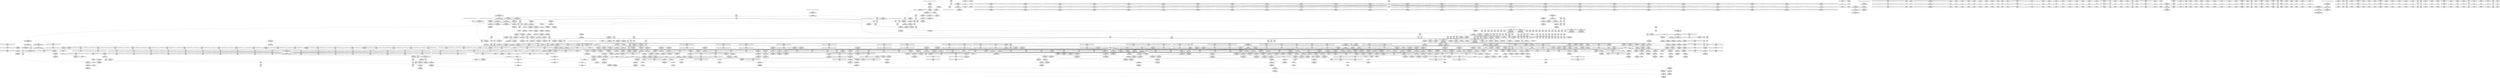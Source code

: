 digraph {
	CE0x5b30ec0 [shape=record,shape=Mrecord,label="{CE0x5b30ec0|i64*_getelementptr_inbounds_(_18_x_i64_,_18_x_i64_*___llvm_gcov_ctr341,_i64_0,_i64_15)|*Constant*}"]
	CE0x5b565d0 [shape=record,shape=Mrecord,label="{CE0x5b565d0|i32_8|*Constant*|*SummSource*}"]
	CE0x5b9bb20 [shape=record,shape=Mrecord,label="{CE0x5b9bb20|i16_36|*Constant*|*SummSource*}"]
	CE0x5bd13a0 [shape=record,shape=Mrecord,label="{CE0x5bd13a0|default_protocol_stream:cmp|security/selinux/hooks.c,1162}"]
	CE0x5b4dee0 [shape=record,shape=Mrecord,label="{CE0x5b4dee0|socket_type_to_security_class:if.then}"]
	CE0x5b9c7e0 [shape=record,shape=Mrecord,label="{CE0x5b9c7e0|i16_22|*Constant*|*SummSource*}"]
	CE0x5b093b0 [shape=record,shape=Mrecord,label="{CE0x5b093b0|default_protocol_stream:entry|*SummSource*}"]
	CE0x5b5d110 [shape=record,shape=Mrecord,label="{CE0x5b5d110|_call_void___llvm_gcov_indirect_counter_increment(i32*___llvm_gcov_global_state_pred344,_i64**_getelementptr_inbounds_(_100_x_i64*_,_100_x_i64*_*___llvm_gcda_edge_table343,_i64_0,_i64_8)),_!dbg_!27722|security/selinux/hooks.c,1184|*SummSource*}"]
	CE0x5b8fef0 [shape=record,shape=Mrecord,label="{CE0x5b8fef0|GLOBAL:__llvm_gcov_ctr345|Global_var:__llvm_gcov_ctr345|*SummSource*}"]
	CE0x5c200a0 [shape=record,shape=Mrecord,label="{CE0x5c200a0|default_protocol_dgram:cmp1|security/selinux/hooks.c,1167|*SummSource*}"]
	CE0x5b73070 [shape=record,shape=Mrecord,label="{CE0x5b73070|socket_type_to_security_class:tmp14|security/selinux/hooks.c,1189|*SummSink*}"]
	CE0x5c16430 [shape=record,shape=Mrecord,label="{CE0x5c16430|i64*_getelementptr_inbounds_(_5_x_i64_,_5_x_i64_*___llvm_gcov_ctr345,_i64_0,_i64_3)|*Constant*}"]
	CE0x5bdb2f0 [shape=record,shape=Mrecord,label="{CE0x5bdb2f0|socket_type_to_security_class:tmp36|security/selinux/hooks.c,1212}"]
	CE0x5b91d30 [shape=record,shape=Mrecord,label="{CE0x5b91d30|socket_type_to_security_class:tmp53|security/selinux/hooks.c,1229}"]
	CE0x5ba29d0 [shape=record,shape=Mrecord,label="{CE0x5ba29d0|socket_type_to_security_class:tmp18|security/selinux/hooks.c,1191|*SummSink*}"]
	CE0x5b69c50 [shape=record,shape=Mrecord,label="{CE0x5b69c50|i32_3|*Constant*|*SummSink*}"]
	CE0x5bda160 [shape=record,shape=Mrecord,label="{CE0x5bda160|socket_type_to_security_class:tmp35|security/selinux/hooks.c,1210|*SummSource*}"]
	CE0x5b7df00 [shape=record,shape=Mrecord,label="{CE0x5b7df00|__llvm_gcov_indirect_counter_increment:entry|*SummSink*}"]
	CE0x5b26570 [shape=record,shape=Mrecord,label="{CE0x5b26570|0:_i32,_:_SCMRE:_elem_0:default:}"]
	CE0x5b8dd60 [shape=record,shape=Mrecord,label="{CE0x5b8dd60|default_protocol_stream:tmp1|*SummSink*}"]
	CE0x5b58b00 [shape=record,shape=Mrecord,label="{CE0x5b58b00|selinux_socket_create:tmp39|security/selinux/hooks.c,3996|*SummSink*}"]
	CE0x5b0ff30 [shape=record,shape=Mrecord,label="{CE0x5b0ff30|_call_void_mcount()_#3|*SummSink*}"]
	CE0x5b5ef60 [shape=record,shape=Mrecord,label="{CE0x5b5ef60|GLOBAL:__llvm_gcov_ctr342|Global_var:__llvm_gcov_ctr342|*SummSink*}"]
	CE0x5b0e160 [shape=record,shape=Mrecord,label="{CE0x5b0e160|socket_type_to_security_class:tobool7|security/selinux/hooks.c,1191|*SummSink*}"]
	CE0x5af4900 [shape=record,shape=Mrecord,label="{CE0x5af4900|_ret_void|*SummSink*}"]
	CE0x5b02130 [shape=record,shape=Mrecord,label="{CE0x5b02130|selinux_socket_create:tmp4|security/selinux/hooks.c,3982|*SummSink*}"]
	CE0x5c179b0 [shape=record,shape=Mrecord,label="{CE0x5c179b0|default_protocol_stream:tmp10|security/selinux/hooks.c,1162}"]
	CE0x5b0de60 [shape=record,shape=Mrecord,label="{CE0x5b0de60|selinux_socket_create:tmp24|security/selinux/hooks.c,3987}"]
	CE0x5b014e0 [shape=record,shape=Mrecord,label="{CE0x5b014e0|i64_4|*Constant*|*SummSink*}"]
	CE0x5be23e0 [shape=record,shape=Mrecord,label="{CE0x5be23e0|socket_type_to_security_class:tmp41|security/selinux/hooks.c,1216|*SummSink*}"]
	CE0x5b57490 [shape=record,shape=Mrecord,label="{CE0x5b57490|_ret_i32_%retval.0,_!dbg_!27728|security/selinux/avc.c,775|*SummSource*}"]
	CE0x5b670a0 [shape=record,shape=Mrecord,label="{CE0x5b670a0|i64**_getelementptr_inbounds_(_100_x_i64*_,_100_x_i64*_*___llvm_gcda_edge_table343,_i64_0,_i64_40)|*Constant*|*SummSink*}"]
	CE0x5b824f0 [shape=record,shape=Mrecord,label="{CE0x5b824f0|socket_sockcreate_sid:tmp|*SummSource*}"]
	CE0x5afbe70 [shape=record,shape=Mrecord,label="{CE0x5afbe70|i1_true|*Constant*|*SummSink*}"]
	CE0x5aef7d0 [shape=record,shape=Mrecord,label="{CE0x5aef7d0|socket_sockcreate_sid:sid|security/selinux/hooks.c,3958|*SummSink*}"]
	CE0x5b4f3f0 [shape=record,shape=Mrecord,label="{CE0x5b4f3f0|i64*_getelementptr_inbounds_(_57_x_i64_,_57_x_i64_*___llvm_gcov_ctr342,_i64_0,_i64_14)|*Constant*|*SummSink*}"]
	CE0x5ba1630 [shape=record,shape=Mrecord,label="{CE0x5ba1630|socket_sockcreate_sid:tmp15|security/selinux/hooks.c,3960}"]
	CE0x5c18330 [shape=record,shape=Mrecord,label="{CE0x5c18330|default_protocol_stream:lor.ext|security/selinux/hooks.c,1162|*SummSink*}"]
	CE0x5aec150 [shape=record,shape=Mrecord,label="{CE0x5aec150|selinux_socket_create:type|Function::selinux_socket_create&Arg::type::|*SummSink*}"]
	CE0x5b275c0 [shape=record,shape=Mrecord,label="{CE0x5b275c0|i64*_getelementptr_inbounds_(_57_x_i64_,_57_x_i64_*___llvm_gcov_ctr342,_i64_0,_i64_27)|*Constant*}"]
	CE0x5b125f0 [shape=record,shape=Mrecord,label="{CE0x5b125f0|socket_type_to_security_class:tmp45|security/selinux/hooks.c,1220}"]
	CE0x5aed390 [shape=record,shape=Mrecord,label="{CE0x5aed390|_ret_i16_%retval.0,_!dbg_!27757|security/selinux/hooks.c,1235|*SummSink*}"]
	CE0x5b4e230 [shape=record,shape=Mrecord,label="{CE0x5b4e230|socket_sockcreate_sid:tmp6|security/selinux/hooks.c,3953|*SummSink*}"]
	CE0x5b833e0 [shape=record,shape=Mrecord,label="{CE0x5b833e0|socket_sockcreate_sid:tmp11|security/selinux/hooks.c,3958}"]
	CE0x5afd1c0 [shape=record,shape=Mrecord,label="{CE0x5afd1c0|i32_17|*Constant*}"]
	CE0x5b34770 [shape=record,shape=Mrecord,label="{CE0x5b34770|i32_(i32,_i32,_i16,_i32,_%struct.common_audit_data*)*_bitcast_(i32_(i32,_i32,_i16,_i32,_%struct.common_audit_data.495*)*_avc_has_perm_to_i32_(i32,_i32,_i16,_i32,_%struct.common_audit_data*)*)|*Constant*|*SummSource*}"]
	CE0x5bd0720 [shape=record,shape=Mrecord,label="{CE0x5bd0720|_call_void_mcount()_#3|*SummSink*}"]
	CE0x5bd12a0 [shape=record,shape=Mrecord,label="{CE0x5bd12a0|socket_sockcreate_sid:tmp10|security/selinux/hooks.c,3958|*SummSink*}"]
	CE0x5bd6900 [shape=record,shape=Mrecord,label="{CE0x5bd6900|_call_void_mcount()_#3|*SummSource*}"]
	CE0x5b06810 [shape=record,shape=Mrecord,label="{CE0x5b06810|_call_void_lockdep_rcu_suspicious(i8*_getelementptr_inbounds_(_25_x_i8_,_25_x_i8_*_.str3,_i32_0,_i32_0),_i32_3982,_i8*_getelementptr_inbounds_(_45_x_i8_,_45_x_i8_*_.str12,_i32_0,_i32_0))_#10,_!dbg_!27732|security/selinux/hooks.c,3982|*SummSource*}"]
	CE0x5b819f0 [shape=record,shape=Mrecord,label="{CE0x5b819f0|i64**_getelementptr_inbounds_(_100_x_i64*_,_100_x_i64*_*___llvm_gcda_edge_table343,_i64_0,_i64_48)|*Constant*|*SummSource*}"]
	CE0x5b0f190 [shape=record,shape=Mrecord,label="{CE0x5b0f190|socket_type_to_security_class:tmp16|security/selinux/hooks.c,1191|*SummSource*}"]
	CE0x5be4420 [shape=record,shape=Mrecord,label="{CE0x5be4420|i64*_getelementptr_inbounds_(_57_x_i64_,_57_x_i64_*___llvm_gcov_ctr342,_i64_0,_i64_48)|*Constant*|*SummSource*}"]
	CE0x5ae57f0 [shape=record,shape=Mrecord,label="{CE0x5ae57f0|selinux_socket_create:type|Function::selinux_socket_create&Arg::type::}"]
	CE0x5bd1b80 [shape=record,shape=Mrecord,label="{CE0x5bd1b80|i64*_getelementptr_inbounds_(_5_x_i64_,_5_x_i64_*___llvm_gcov_ctr346,_i64_0,_i64_0)|*Constant*|*SummSink*}"]
	CE0x5aec000 [shape=record,shape=Mrecord,label="{CE0x5aec000|selinux_socket_create:land.lhs.true}"]
	CE0x5ba3c10 [shape=record,shape=Mrecord,label="{CE0x5ba3c10|i64*_getelementptr_inbounds_(_57_x_i64_,_57_x_i64_*___llvm_gcov_ctr342,_i64_0,_i64_26)|*Constant*|*SummSink*}"]
	CE0x5c1c770 [shape=record,shape=Mrecord,label="{CE0x5c1c770|default_protocol_dgram:tmp1|*SummSink*}"]
	CE0x5b63220 [shape=record,shape=Mrecord,label="{CE0x5b63220|__llvm_gcov_indirect_counter_increment:tmp6}"]
	CE0x5b232f0 [shape=record,shape=Mrecord,label="{CE0x5b232f0|default_protocol_dgram:cmp|security/selinux/hooks.c,1167}"]
	CE0x5b354d0 [shape=record,shape=Mrecord,label="{CE0x5b354d0|avc_has_perm:ssid|Function::avc_has_perm&Arg::ssid::}"]
	CE0x5ae6240 [shape=record,shape=Mrecord,label="{CE0x5ae6240|GLOBAL:current_task|Global_var:current_task|*SummSource*}"]
	CE0x5bd40e0 [shape=record,shape=Mrecord,label="{CE0x5bd40e0|default_protocol_stream:bb|*SummSink*}"]
	CE0x5ae74d0 [shape=record,shape=Mrecord,label="{CE0x5ae74d0|i64_10|*Constant*|*SummSource*}"]
	CE0x5bcf470 [shape=record,shape=Mrecord,label="{CE0x5bcf470|socket_sockcreate_sid:sockcreate_sid|security/selinux/hooks.c,3953}"]
	CE0x5bdcd60 [shape=record,shape=Mrecord,label="{CE0x5bdcd60|socket_type_to_security_class:tmp37|security/selinux/hooks.c,1212|*SummSink*}"]
	CE0x5b14690 [shape=record,shape=Mrecord,label="{CE0x5b14690|selinux_socket_create:tmp18|security/selinux/hooks.c,3982|*SummSink*}"]
	CE0x5b9fc50 [shape=record,shape=Mrecord,label="{CE0x5b9fc50|socket_type_to_security_class:tmp58|security/selinux/hooks.c,1235|*SummSource*}"]
	CE0x5b4e010 [shape=record,shape=Mrecord,label="{CE0x5b4e010|socket_type_to_security_class:if.then|*SummSource*}"]
	CE0x5b9aeb0 [shape=record,shape=Mrecord,label="{CE0x5b9aeb0|i16_40|*Constant*|*SummSource*}"]
	CE0x5b94980 [shape=record,shape=Mrecord,label="{CE0x5b94980|socket_type_to_security_class:tmp55|security/selinux/hooks.c,1231|*SummSource*}"]
	CE0x5b60c10 [shape=record,shape=Mrecord,label="{CE0x5b60c10|socket_type_to_security_class:sw.bb15|*SummSource*}"]
	CE0x5b021d0 [shape=record,shape=Mrecord,label="{CE0x5b021d0|selinux_socket_create:tmp4|security/selinux/hooks.c,3982|*SummSource*}"]
	CE0x5bed450 [shape=record,shape=Mrecord,label="{CE0x5bed450|socket_type_to_security_class:tmp48|security/selinux/hooks.c,1224|*SummSource*}"]
	CE0x5bdba20 [shape=record,shape=Mrecord,label="{CE0x5bdba20|i64**_getelementptr_inbounds_(_100_x_i64*_,_100_x_i64*_*___llvm_gcda_edge_table343,_i64_0,_i64_76)|*Constant*}"]
	"CONST[source:2(external),value:0(static)][purpose:{operation}][SrcIdx:0]"
	"CONST[source:0(mediator),value:2(dynamic)][purpose:{object}]"
	CE0x5b22ec0 [shape=record,shape=Mrecord,label="{CE0x5b22ec0|i64*_getelementptr_inbounds_(_5_x_i64_,_5_x_i64_*___llvm_gcov_ctr345,_i64_0,_i64_0)|*Constant*}"]
	CE0x5b55910 [shape=record,shape=Mrecord,label="{CE0x5b55910|i64**_getelementptr_inbounds_(_100_x_i64*_,_100_x_i64*_*___llvm_gcda_edge_table343,_i64_0,_i64_32)|*Constant*|*SummSource*}"]
	CE0x5be1550 [shape=record,shape=Mrecord,label="{CE0x5be1550|i64**_getelementptr_inbounds_(_100_x_i64*_,_100_x_i64*_*___llvm_gcda_edge_table343,_i64_0,_i64_84)|*Constant*|*SummSink*}"]
	CE0x5b60d40 [shape=record,shape=Mrecord,label="{CE0x5b60d40|socket_type_to_security_class:sw.bb15|*SummSink*}"]
	CE0x5b63380 [shape=record,shape=Mrecord,label="{CE0x5b63380|__llvm_gcov_indirect_counter_increment:tmp6|*SummSource*}"]
	CE0x5af8d20 [shape=record,shape=Mrecord,label="{CE0x5af8d20|selinux_socket_create:if.then9|*SummSource*}"]
	CE0x5b57040 [shape=record,shape=Mrecord,label="{CE0x5b57040|_ret_i32_%retval.0,_!dbg_!27728|security/selinux/avc.c,775}"]
	CE0x5ba0d70 [shape=record,shape=Mrecord,label="{CE0x5ba0d70|i64*_getelementptr_inbounds_(_6_x_i64_,_6_x_i64_*___llvm_gcov_ctr347,_i64_0,_i64_5)|*Constant*|*SummSink*}"]
	CE0x5b23810 [shape=record,shape=Mrecord,label="{CE0x5b23810|default_protocol_stream:lor.rhs|*SummSource*}"]
	CE0x5b2ea70 [shape=record,shape=Mrecord,label="{CE0x5b2ea70|i64**_getelementptr_inbounds_(_100_x_i64*_,_100_x_i64*_*___llvm_gcda_edge_table343,_i64_0,_i64_68)|*Constant*}"]
	CE0x5b24f10 [shape=record,shape=Mrecord,label="{CE0x5b24f10|i64*_getelementptr_inbounds_(_57_x_i64_,_57_x_i64_*___llvm_gcov_ctr342,_i64_0,_i64_22)|*Constant*|*SummSink*}"]
	CE0x5b2eeb0 [shape=record,shape=Mrecord,label="{CE0x5b2eeb0|i64**_getelementptr_inbounds_(_100_x_i64*_,_100_x_i64*_*___llvm_gcda_edge_table343,_i64_0,_i64_68)|*Constant*|*SummSource*}"]
	CE0x5b75f40 [shape=record,shape=Mrecord,label="{CE0x5b75f40|socket_type_to_security_class:sw.bb|*SummSource*}"]
	CE0x5b7ddb0 [shape=record,shape=Mrecord,label="{CE0x5b7ddb0|__llvm_gcov_indirect_counter_increment:entry|*SummSource*}"]
	CE0x5acccd0 [shape=record,shape=Mrecord,label="{CE0x5acccd0|selinux_socket_create:entry|*SummSink*}"]
	CE0x5b91710 [shape=record,shape=Mrecord,label="{CE0x5b91710|socket_type_to_security_class:tmp52|security/selinux/hooks.c,1229|*SummSource*}"]
	CE0x5ae2260 [shape=record,shape=Mrecord,label="{CE0x5ae2260|i64*_getelementptr_inbounds_(_57_x_i64_,_57_x_i64_*___llvm_gcov_ctr342,_i64_0,_i64_0)|*Constant*|*SummSink*}"]
	CE0x5b78030 [shape=record,shape=Mrecord,label="{CE0x5b78030|socket_type_to_security_class:sw.bb23}"]
	CE0x5bd2000 [shape=record,shape=Mrecord,label="{CE0x5bd2000|default_protocol_stream:tmp1}"]
	CE0x5bdd7e0 [shape=record,shape=Mrecord,label="{CE0x5bdd7e0|_call_void___llvm_gcov_indirect_counter_increment(i32*___llvm_gcov_global_state_pred344,_i64**_getelementptr_inbounds_(_100_x_i64*_,_100_x_i64*_*___llvm_gcda_edge_table343,_i64_0,_i64_80)),_!dbg_!27747|security/selinux/hooks.c,1214|*SummSink*}"]
	CE0x5b56ac0 [shape=record,shape=Mrecord,label="{CE0x5b56ac0|avc_has_perm:requested|Function::avc_has_perm&Arg::requested::|*SummSource*}"]
	CE0x5ad8c00 [shape=record,shape=Mrecord,label="{CE0x5ad8c00|i64*_getelementptr_inbounds_(_2_x_i64_,_2_x_i64_*___llvm_gcov_ctr98,_i64_0,_i64_1)|*Constant*|*SummSource*}"]
	CE0x5b644f0 [shape=record,shape=Mrecord,label="{CE0x5b644f0|_call_void___llvm_gcov_indirect_counter_increment(i32*___llvm_gcov_global_state_pred344,_i64**_getelementptr_inbounds_(_100_x_i64*_,_100_x_i64*_*___llvm_gcda_edge_table343,_i64_0,_i64_0)),_!dbg_!27756|security/selinux/hooks.c,1234|*SummSink*}"]
	CE0x5b11560 [shape=record,shape=Mrecord,label="{CE0x5b11560|_call_void___llvm_gcov_indirect_counter_increment(i32*___llvm_gcov_global_state_pred344,_i64**_getelementptr_inbounds_(_100_x_i64*_,_100_x_i64*_*___llvm_gcda_edge_table343,_i64_0,_i64_4)),_!dbg_!27715|security/selinux/hooks.c,1174|*SummSource*}"]
	CE0x79bfa30 [shape=record,shape=Mrecord,label="{CE0x79bfa30|GLOBAL:__llvm_gcov_ctr341|Global_var:__llvm_gcov_ctr341}"]
	CE0x5b3c980 [shape=record,shape=Mrecord,label="{CE0x5b3c980|default_protocol_dgram:tmp9|security/selinux/hooks.c,1167|*SummSource*}"]
	CE0x5b01ec0 [shape=record,shape=Mrecord,label="{CE0x5b01ec0|selinux_socket_create:tmp19|security/selinux/hooks.c,3982|*SummSource*}"]
	CE0x5b80730 [shape=record,shape=Mrecord,label="{CE0x5b80730|_call_void___llvm_gcov_indirect_counter_increment(i32*___llvm_gcov_global_state_pred344,_i64**_getelementptr_inbounds_(_100_x_i64*_,_100_x_i64*_*___llvm_gcda_edge_table343,_i64_0,_i64_48)),_!dbg_!27731|security/selinux/hooks.c,1191}"]
	CE0x5ad3a00 [shape=record,shape=Mrecord,label="{CE0x5ad3a00|_call_void_mcount()_#3|*SummSink*}"]
	CE0x5c1c590 [shape=record,shape=Mrecord,label="{CE0x5c1c590|default_protocol_dgram:tmp1|*SummSource*}"]
	"CONST[source:1(input),value:2(dynamic)][purpose:{object}][SrcIdx:7]"
	CE0x5acdb10 [shape=record,shape=Mrecord,label="{CE0x5acdb10|selinux_socket_create:newsid|security/selinux/hooks.c, 3983|*SummSource*}"]
	CE0x67d75e0 [shape=record,shape=Mrecord,label="{CE0x67d75e0|i64*_getelementptr_inbounds_(_18_x_i64_,_18_x_i64_*___llvm_gcov_ctr341,_i64_0,_i64_8)|*Constant*}"]
	CE0x5b7d5c0 [shape=record,shape=Mrecord,label="{CE0x5b7d5c0|get_current:tmp4|./arch/x86/include/asm/current.h,14|*SummSink*}"]
	CE0x5b24f80 [shape=record,shape=Mrecord,label="{CE0x5b24f80|socket_type_to_security_class:tmp12|security/selinux/hooks.c,1187|*SummSink*}"]
	CE0x5c19f50 [shape=record,shape=Mrecord,label="{CE0x5c19f50|i1_true|*Constant*}"]
	CE0x5b34a60 [shape=record,shape=Mrecord,label="{CE0x5b34a60|avc_has_perm:entry}"]
	CE0x5b94250 [shape=record,shape=Mrecord,label="{CE0x5b94250|socket_type_to_security_class:tmp54|security/selinux/hooks.c,1231|*SummSource*}"]
	CE0x5ae1ac0 [shape=record,shape=Mrecord,label="{CE0x5ae1ac0|selinux_socket_create:tmp15|security/selinux/hooks.c,3982|*SummSink*}"]
	CE0x5b27d70 [shape=record,shape=Mrecord,label="{CE0x5b27d70|i64*_getelementptr_inbounds_(_57_x_i64_,_57_x_i64_*___llvm_gcov_ctr342,_i64_0,_i64_41)|*Constant*|*SummSink*}"]
	CE0x5b9cf50 [shape=record,shape=Mrecord,label="{CE0x5b9cf50|i16_14|*Constant*|*SummSink*}"]
	CE0x5b738a0 [shape=record,shape=Mrecord,label="{CE0x5b738a0|socket_sockcreate_sid:tmp2|*LoadInst*|security/selinux/hooks.c,3953|*SummSink*}"]
	CE0x5bedb80 [shape=record,shape=Mrecord,label="{CE0x5bedb80|socket_type_to_security_class:tmp49|security/selinux/hooks.c,1224|*SummSource*}"]
	CE0x5be2750 [shape=record,shape=Mrecord,label="{CE0x5be2750|_call_void___llvm_gcov_indirect_counter_increment(i32*___llvm_gcov_global_state_pred344,_i64**_getelementptr_inbounds_(_100_x_i64*_,_100_x_i64*_*___llvm_gcda_edge_table343,_i64_0,_i64_88)),_!dbg_!27749|security/selinux/hooks.c,1218}"]
	CE0x5b13970 [shape=record,shape=Mrecord,label="{CE0x5b13970|socket_type_to_security_class:sw.bb25|*SummSink*}"]
	CE0x5b82480 [shape=record,shape=Mrecord,label="{CE0x5b82480|COLLAPSED:_GCMRE___llvm_gcov_ctr347_internal_global_6_x_i64_zeroinitializer:_elem_0:default:}"]
	CE0x5b719f0 [shape=record,shape=Mrecord,label="{CE0x5b719f0|i64**_getelementptr_inbounds_(_100_x_i64*_,_100_x_i64*_*___llvm_gcda_edge_table343,_i64_0,_i64_4)|*Constant*|*SummSource*}"]
	CE0x5b3a410 [shape=record,shape=Mrecord,label="{CE0x5b3a410|i64*_getelementptr_inbounds_(_5_x_i64_,_5_x_i64_*___llvm_gcov_ctr346,_i64_0,_i64_4)|*Constant*|*SummSource*}"]
	CE0x5b74460 [shape=record,shape=Mrecord,label="{CE0x5b74460|socket_type_to_security_class:tmp6|security/selinux/hooks.c,1181|*SummSink*}"]
	CE0x5be1e80 [shape=record,shape=Mrecord,label="{CE0x5be1e80|socket_type_to_security_class:tmp41|security/selinux/hooks.c,1216|*SummSource*}"]
	CE0x5b0d780 [shape=record,shape=Mrecord,label="{CE0x5b0d780|selinux_socket_create:tmp22|security/selinux/hooks.c,3987}"]
	CE0x5b24070 [shape=record,shape=Mrecord,label="{CE0x5b24070|socket_type_to_security_class:tmp11|security/selinux/hooks.c,1186|*SummSource*}"]
	CE0x5b91580 [shape=record,shape=Mrecord,label="{CE0x5b91580|i64*_getelementptr_inbounds_(_57_x_i64_,_57_x_i64_*___llvm_gcov_ctr342,_i64_0,_i64_53)|*Constant*}"]
	CE0x5b3c9f0 [shape=record,shape=Mrecord,label="{CE0x5b3c9f0|default_protocol_dgram:tmp9|security/selinux/hooks.c,1167|*SummSink*}"]
	CE0x5b25ef0 [shape=record,shape=Mrecord,label="{CE0x5b25ef0|selinux_socket_create:sid|security/selinux/hooks.c,3995|*SummSink*}"]
	CE0x5b35ab0 [shape=record,shape=Mrecord,label="{CE0x5b35ab0|avc_has_perm:tsid|Function::avc_has_perm&Arg::tsid::|*SummSource*}"]
	CE0x5c1f560 [shape=record,shape=Mrecord,label="{CE0x5c1f560|default_protocol_dgram:tmp6|security/selinux/hooks.c,1167|*SummSink*}"]
	CE0x5b782a0 [shape=record,shape=Mrecord,label="{CE0x5b782a0|i32_-1|*Constant*|*SummSource*}"]
	CE0x5bdc6f0 [shape=record,shape=Mrecord,label="{CE0x5bdc6f0|socket_type_to_security_class:tmp37|security/selinux/hooks.c,1212}"]
	CE0x5b02a90 [shape=record,shape=Mrecord,label="{CE0x5b02a90|i8*_getelementptr_inbounds_(_45_x_i8_,_45_x_i8_*_.str12,_i32_0,_i32_0)|*Constant*|*SummSource*}"]
	CE0x5b2a370 [shape=record,shape=Mrecord,label="{CE0x5b2a370|socket_type_to_security_class:tmp30|security/selinux/hooks.c,1206|*SummSink*}"]
	CE0x5b9cb10 [shape=record,shape=Mrecord,label="{CE0x5b9cb10|i16_17|*Constant*|*SummSource*}"]
	CE0x5b5ebe0 [shape=record,shape=Mrecord,label="{CE0x5b5ebe0|GLOBAL:__llvm_gcov_ctr342|Global_var:__llvm_gcov_ctr342}"]
	CE0x5bdd140 [shape=record,shape=Mrecord,label="{CE0x5bdd140|_call_void___llvm_gcov_indirect_counter_increment(i32*___llvm_gcov_global_state_pred344,_i64**_getelementptr_inbounds_(_100_x_i64*_,_100_x_i64*_*___llvm_gcda_edge_table343,_i64_0,_i64_80)),_!dbg_!27747|security/selinux/hooks.c,1214|*SummSource*}"]
	CE0x5b6baf0 [shape=record,shape=Mrecord,label="{CE0x5b6baf0|i64*_getelementptr_inbounds_(_57_x_i64_,_57_x_i64_*___llvm_gcov_ctr342,_i64_0,_i64_41)|*Constant*}"]
	CE0x5b67760 [shape=record,shape=Mrecord,label="{CE0x5b67760|socket_type_to_security_class:tmp26|security/selinux/hooks.c,1198|*SummSink*}"]
	CE0x5afe070 [shape=record,shape=Mrecord,label="{CE0x5afe070|i32_22|*Constant*}"]
	CE0x5ae3f90 [shape=record,shape=Mrecord,label="{CE0x5ae3f90|selinux_socket_create:tmp6|security/selinux/hooks.c,3982|*SummSource*}"]
	CE0x5af7820 [shape=record,shape=Mrecord,label="{CE0x5af7820|socket_sockcreate_sid:secclass|Function::socket_sockcreate_sid&Arg::secclass::}"]
	CE0x5bebfe0 [shape=record,shape=Mrecord,label="{CE0x5bebfe0|_call_void___llvm_gcov_indirect_counter_increment(i32*___llvm_gcov_global_state_pred344,_i64**_getelementptr_inbounds_(_100_x_i64*_,_100_x_i64*_*___llvm_gcda_edge_table343,_i64_0,_i64_56)),_!dbg_!27752|security/selinux/hooks.c,1224|*SummSink*}"]
	CE0x5b0b290 [shape=record,shape=Mrecord,label="{CE0x5b0b290|%struct.task_struct*_(%struct.task_struct**)*_asm_movq_%gs:$_1:P_,$0_,_r,im,_dirflag_,_fpsr_,_flags_|*SummSink*}"]
	CE0x5b5f170 [shape=record,shape=Mrecord,label="{CE0x5b5f170|socket_type_to_security_class:tmp9|security/selinux/hooks.c,1186|*SummSource*}"]
	CE0x5be4090 [shape=record,shape=Mrecord,label="{CE0x5be4090|i64**_getelementptr_inbounds_(_100_x_i64*_,_100_x_i64*_*___llvm_gcda_edge_table343,_i64_0,_i64_88)|*Constant*|*SummSink*}"]
	CE0x5b12f60 [shape=record,shape=Mrecord,label="{CE0x5b12f60|_call_void___llvm_gcov_indirect_counter_increment(i32*___llvm_gcov_global_state_pred344,_i64**_getelementptr_inbounds_(_100_x_i64*_,_100_x_i64*_*___llvm_gcda_edge_table343,_i64_0,_i64_44)),_!dbg_!27724|security/selinux/hooks.c,1186|*SummSink*}"]
	CE0x5b13810 [shape=record,shape=Mrecord,label="{CE0x5b13810|socket_type_to_security_class:sw.bb25|*SummSource*}"]
	CE0x5bee450 [shape=record,shape=Mrecord,label="{CE0x5bee450|_call_void___llvm_gcov_indirect_counter_increment(i32*___llvm_gcov_global_state_pred344,_i64**_getelementptr_inbounds_(_100_x_i64*_,_100_x_i64*_*___llvm_gcda_edge_table343,_i64_0,_i64_16)),_!dbg_!27753|security/selinux/hooks.c,1227}"]
	CE0x5b30290 [shape=record,shape=Mrecord,label="{CE0x5b30290|selinux_socket_create:tmp30|security/selinux/hooks.c,3992|*SummSource*}"]
	CE0x5c11fc0 [shape=record,shape=Mrecord,label="{CE0x5c11fc0|socket_sockcreate_sid:if.end|*SummSink*}"]
	CE0x5b7b090 [shape=record,shape=Mrecord,label="{CE0x5b7b090|i64**_getelementptr_inbounds_(_100_x_i64*_,_100_x_i64*_*___llvm_gcda_edge_table343,_i64_0,_i64_28)|*Constant*}"]
	CE0x5b2ff80 [shape=record,shape=Mrecord,label="{CE0x5b2ff80|selinux_socket_create:tmp30|security/selinux/hooks.c,3992}"]
	CE0x5b5e430 [shape=record,shape=Mrecord,label="{CE0x5b5e430|i64_21|*Constant*}"]
	CE0x5b11fd0 [shape=record,shape=Mrecord,label="{CE0x5b11fd0|socket_type_to_security_class:tmp44|security/selinux/hooks.c,1220|*SummSource*}"]
	CE0x5b0cbb0 [shape=record,shape=Mrecord,label="{CE0x5b0cbb0|socket_type_to_security_class:sw.bb12}"]
	CE0x5ba2f30 [shape=record,shape=Mrecord,label="{CE0x5ba2f30|socket_type_to_security_class:tmp19|security/selinux/hooks.c,1191|*SummSink*}"]
	CE0x5b6b860 [shape=record,shape=Mrecord,label="{CE0x5b6b860|_call_void___llvm_gcov_indirect_counter_increment(i32*___llvm_gcov_global_state_pred344,_i64**_getelementptr_inbounds_(_100_x_i64*_,_100_x_i64*_*___llvm_gcda_edge_table343,_i64_0,_i64_60)),_!dbg_!27741|security/selinux/hooks.c,1204|*SummSource*}"]
	CE0x5aec870 [shape=record,shape=Mrecord,label="{CE0x5aec870|selinux_socket_create:protocol|Function::selinux_socket_create&Arg::protocol::}"]
	CE0x5bed250 [shape=record,shape=Mrecord,label="{CE0x5bed250|i64**_getelementptr_inbounds_(_100_x_i64*_,_100_x_i64*_*___llvm_gcda_edge_table343,_i64_0,_i64_56)|*Constant*|*SummSink*}"]
	CE0x5bdc800 [shape=record,shape=Mrecord,label="{CE0x5bdc800|socket_type_to_security_class:tmp37|security/selinux/hooks.c,1212|*SummSource*}"]
	CE0x6e2d9e0 [shape=record,shape=Mrecord,label="{CE0x6e2d9e0|i64_0|*Constant*}"]
	CE0x5b67430 [shape=record,shape=Mrecord,label="{CE0x5b67430|i64*_getelementptr_inbounds_(_57_x_i64_,_57_x_i64_*___llvm_gcov_ctr342,_i64_0,_i64_29)|*Constant*|*SummSource*}"]
	CE0x5af9b60 [shape=record,shape=Mrecord,label="{CE0x5af9b60|socket_type_to_security_class:sw.bb10|*SummSource*}"]
	CE0x5b71220 [shape=record,shape=Mrecord,label="{CE0x5b71220|__llvm_gcov_indirect_counter_increment:predecessor|Function::__llvm_gcov_indirect_counter_increment&Arg::predecessor::}"]
	CE0x5af0a70 [shape=record,shape=Mrecord,label="{CE0x5af0a70|selinux_socket_create:tmp27|security/selinux/hooks.c,3988|*SummSource*}"]
	CE0x5afe170 [shape=record,shape=Mrecord,label="{CE0x5afe170|selinux_socket_create:tmp19|security/selinux/hooks.c,3982|*SummSink*}"]
	CE0x5b77650 [shape=record,shape=Mrecord,label="{CE0x5b77650|socket_type_to_security_class:sw.bb21|*SummSource*}"]
	CE0x5bd8980 [shape=record,shape=Mrecord,label="{CE0x5bd8980|socket_sockcreate_sid:call|security/selinux/hooks.c,3958|*SummSource*}"]
	CE0x5af8290 [shape=record,shape=Mrecord,label="{CE0x5af8290|socket_sockcreate_sid:socksid|Function::socket_sockcreate_sid&Arg::socksid::|*SummSource*}"]
	CE0x5b23900 [shape=record,shape=Mrecord,label="{CE0x5b23900|default_protocol_stream:lor.rhs|*SummSink*}"]
	CE0x5ba2290 [shape=record,shape=Mrecord,label="{CE0x5ba2290|default_protocol_stream:bb}"]
	CE0x5bdf060 [shape=record,shape=Mrecord,label="{CE0x5bdf060|i64*_getelementptr_inbounds_(_57_x_i64_,_57_x_i64_*___llvm_gcov_ctr342,_i64_0,_i64_46)|*Constant*|*SummSink*}"]
	CE0x5c19100 [shape=record,shape=Mrecord,label="{CE0x5c19100|default_protocol_stream:tmp6|security/selinux/hooks.c,1162}"]
	CE0x5b7e0f0 [shape=record,shape=Mrecord,label="{CE0x5b7e0f0|__llvm_gcov_indirect_counter_increment:predecessor|Function::__llvm_gcov_indirect_counter_increment&Arg::predecessor::|*SummSink*}"]
	CE0x5b76760 [shape=record,shape=Mrecord,label="{CE0x5b76760|socket_type_to_security_class:sw.bb14|*SummSource*}"]
	CE0x5b23e80 [shape=record,shape=Mrecord,label="{CE0x5b23e80|socket_type_to_security_class:tmp11|security/selinux/hooks.c,1186}"]
	CE0x5bcfbf0 [shape=record,shape=Mrecord,label="{CE0x5bcfbf0|__llvm_gcov_indirect_counter_increment:tmp5|*SummSource*}"]
	CE0x5af9c50 [shape=record,shape=Mrecord,label="{CE0x5af9c50|socket_type_to_security_class:sw.bb10|*SummSink*}"]
	CE0x5b0c8b0 [shape=record,shape=Mrecord,label="{CE0x5b0c8b0|socket_type_to_security_class:sw.bb2}"]
	CE0x5b81b60 [shape=record,shape=Mrecord,label="{CE0x5b81b60|socket_sockcreate_sid:tmp1|*SummSource*}"]
	CE0x5afb090 [shape=record,shape=Mrecord,label="{CE0x5afb090|selinux_socket_create:security|security/selinux/hooks.c,3982}"]
	CE0x5b4ffe0 [shape=record,shape=Mrecord,label="{CE0x5b4ffe0|_call_void___llvm_gcov_indirect_counter_increment(i32*___llvm_gcov_global_state_pred344,_i64**_getelementptr_inbounds_(_100_x_i64*_,_100_x_i64*_*___llvm_gcda_edge_table343,_i64_0,_i64_28)),_!dbg_!27721|security/selinux/hooks.c,1181|*SummSource*}"]
	CE0x5bea700 [shape=record,shape=Mrecord,label="{CE0x5bea700|i64**_getelementptr_inbounds_(_100_x_i64*_,_100_x_i64*_*___llvm_gcda_edge_table343,_i64_0,_i64_96)|*Constant*}"]
	CE0x5b745c0 [shape=record,shape=Mrecord,label="{CE0x5b745c0|socket_type_to_security_class:tmp7|security/selinux/hooks.c,1181}"]
	CE0x5c1ddb0 [shape=record,shape=Mrecord,label="{CE0x5c1ddb0|default_protocol_dgram:tmp4|security/selinux/hooks.c,1167}"]
	CE0x5b09ca0 [shape=record,shape=Mrecord,label="{CE0x5b09ca0|_ret_i32_%lor.ext,_!dbg_!27720|security/selinux/hooks.c,1162}"]
	CE0x5b63be0 [shape=record,shape=Mrecord,label="{CE0x5b63be0|socket_sockcreate_sid:tmp|*SummSink*}"]
	CE0x5b689b0 [shape=record,shape=Mrecord,label="{CE0x5b689b0|_call_void___llvm_gcov_indirect_counter_increment(i32*___llvm_gcov_global_state_pred344,_i64**_getelementptr_inbounds_(_100_x_i64*_,_100_x_i64*_*___llvm_gcda_edge_table343,_i64_0,_i64_12)),_!dbg_!27739|security/selinux/hooks.c,1202|*SummSink*}"]
	CE0x5c12180 [shape=record,shape=Mrecord,label="{CE0x5c12180|socket_sockcreate_sid:return}"]
	CE0x5b12160 [shape=record,shape=Mrecord,label="{CE0x5b12160|i64*_getelementptr_inbounds_(_57_x_i64_,_57_x_i64_*___llvm_gcov_ctr342,_i64_0,_i64_49)|*Constant*|*SummSource*}"]
	CE0x5b61b30 [shape=record,shape=Mrecord,label="{CE0x5b61b30|GLOBAL:__llvm_gcov_ctr347|Global_var:__llvm_gcov_ctr347|*SummSink*}"]
	CE0x5b610c0 [shape=record,shape=Mrecord,label="{CE0x5b610c0|__llvm_gcov_indirect_counter_increment:bb|*SummSource*}"]
	CE0x5b483a0 [shape=record,shape=Mrecord,label="{CE0x5b483a0|_call_void___llvm_gcov_indirect_counter_increment(i32*___llvm_gcov_global_state_pred344,_i64**_getelementptr_inbounds_(_100_x_i64*_,_100_x_i64*_*___llvm_gcda_edge_table343,_i64_0,_i64_52)),_!dbg_!27737|security/selinux/hooks.c,1196|*SummSink*}"]
	CE0x5c1e960 [shape=record,shape=Mrecord,label="{CE0x5c1e960|i64*_getelementptr_inbounds_(_5_x_i64_,_5_x_i64_*___llvm_gcov_ctr346,_i64_0,_i64_3)|*Constant*}"]
	CE0x5b1a130 [shape=record,shape=Mrecord,label="{CE0x5b1a130|i64_0|*Constant*|*SummSource*}"]
	CE0x5b75530 [shape=record,shape=Mrecord,label="{CE0x5b75530|socket_type_to_security_class:return}"]
	CE0x5af80f0 [shape=record,shape=Mrecord,label="{CE0x5af80f0|socket_sockcreate_sid:socksid|Function::socket_sockcreate_sid&Arg::socksid::}"]
	CE0x5af4570 [shape=record,shape=Mrecord,label="{CE0x5af4570|__llvm_gcov_indirect_counter_increment:counters|Function::__llvm_gcov_indirect_counter_increment&Arg::counters::|*SummSink*}"]
	CE0x5b717f0 [shape=record,shape=Mrecord,label="{CE0x5b717f0|GLOBAL:__llvm_gcov_indirect_counter_increment|*Constant*|*SummSource*}"]
	CE0x5b6f9b0 [shape=record,shape=Mrecord,label="{CE0x5b6f9b0|socket_sockcreate_sid:tmp3|security/selinux/hooks.c,3953}"]
	CE0x5b9a210 [shape=record,shape=Mrecord,label="{CE0x5b9a210|socket_type_to_security_class:tmp57|security/selinux/hooks.c,1234|*SummSink*}"]
	CE0x5b9b190 [shape=record,shape=Mrecord,label="{CE0x5b9b190|i16_37|*Constant*|*SummSource*}"]
	CE0x5b7e730 [shape=record,shape=Mrecord,label="{CE0x5b7e730|i64*_getelementptr_inbounds_(_6_x_i64_,_6_x_i64_*___llvm_gcov_ctr347,_i64_0,_i64_0)|*Constant*|*SummSource*}"]
	CE0x5bd5c30 [shape=record,shape=Mrecord,label="{CE0x5bd5c30|i64*_getelementptr_inbounds_(_6_x_i64_,_6_x_i64_*___llvm_gcov_ctr347,_i64_0,_i64_4)|*Constant*|*SummSource*}"]
	CE0x5b918a0 [shape=record,shape=Mrecord,label="{CE0x5b918a0|i64*_getelementptr_inbounds_(_57_x_i64_,_57_x_i64_*___llvm_gcov_ctr342,_i64_0,_i64_53)|*Constant*|*SummSource*}"]
	CE0x5b7e460 [shape=record,shape=Mrecord,label="{CE0x5b7e460|i64**_getelementptr_inbounds_(_100_x_i64*_,_100_x_i64*_*___llvm_gcda_edge_table343,_i64_0,_i64_4)|*Constant*}"]
	CE0x5afd2e0 [shape=record,shape=Mrecord,label="{CE0x5afd2e0|i32_17|*Constant*|*SummSource*}"]
	CE0x5af8300 [shape=record,shape=Mrecord,label="{CE0x5af8300|socket_sockcreate_sid:socksid|Function::socket_sockcreate_sid&Arg::socksid::|*SummSink*}"]
	CE0x5b5bd80 [shape=record,shape=Mrecord,label="{CE0x5b5bd80|i32_16|*Constant*}"]
	CE0x5b62530 [shape=record,shape=Mrecord,label="{CE0x5b62530|socket_type_to_security_class:sw.bb3|*SummSink*}"]
	CE0x5ad3e90 [shape=record,shape=Mrecord,label="{CE0x5ad3e90|selinux_socket_create:return|*SummSink*}"]
	CE0x5b243f0 [shape=record,shape=Mrecord,label="{CE0x5b243f0|socket_type_to_security_class:tmp12|security/selinux/hooks.c,1187}"]
	CE0x5b77d60 [shape=record,shape=Mrecord,label="{CE0x5b77d60|socket_type_to_security_class:sw.bb16}"]
	CE0x5b6a410 [shape=record,shape=Mrecord,label="{CE0x5b6a410|i32_4|*Constant*|*SummSink*}"]
	CE0x5b628f0 [shape=record,shape=Mrecord,label="{CE0x5b628f0|socket_sockcreate_sid:tmp6|security/selinux/hooks.c,3953}"]
	"CONST[source:2(external),value:0(static)][purpose:{operation}][SrcIdx:2]"
	CE0x5b9cc20 [shape=record,shape=Mrecord,label="{CE0x5b9cc20|i16_17|*Constant*|*SummSink*}"]
	CE0x5ae93d0 [shape=record,shape=Mrecord,label="{CE0x5ae93d0|selinux_socket_create:tmp|*SummSource*}"]
	CE0x5b9b6d0 [shape=record,shape=Mrecord,label="{CE0x5b9b6d0|i16_38|*Constant*}"]
	CE0x5adb270 [shape=record,shape=Mrecord,label="{CE0x5adb270|selinux_socket_create:if.end15|*SummSource*}"]
	"CONST[source:0(mediator),value:2(dynamic)][purpose:{subject}]"
	CE0x5b6ee30 [shape=record,shape=Mrecord,label="{CE0x5b6ee30|socket_type_to_security_class:call|security/selinux/hooks.c,1186|*SummSource*}"]
	CE0x5aed320 [shape=record,shape=Mrecord,label="{CE0x5aed320|_ret_i16_%retval.0,_!dbg_!27757|security/selinux/hooks.c,1235|*SummSource*}"]
	CE0x5af6130 [shape=record,shape=Mrecord,label="{CE0x5af6130|socket_type_to_security_class:tmp4|security/selinux/hooks.c,1179|*SummSource*}"]
	CE0x5ae10d0 [shape=record,shape=Mrecord,label="{CE0x5ae10d0|GLOBAL:selinux_socket_create.__warned|Global_var:selinux_socket_create.__warned|*SummSink*}"]
	CE0x5bd36c0 [shape=record,shape=Mrecord,label="{CE0x5bd36c0|socket_sockcreate_sid:tmp9|*LoadInst*|security/selinux/hooks.c,3954}"]
	CE0x5bee0e0 [shape=record,shape=Mrecord,label="{CE0x5bee0e0|socket_type_to_security_class:tmp49|security/selinux/hooks.c,1224|*SummSink*}"]
	CE0x5b83660 [shape=record,shape=Mrecord,label="{CE0x5b83660|socket_sockcreate_sid:tmp11|security/selinux/hooks.c,3958|*SummSink*}"]
	CE0x5b08e10 [shape=record,shape=Mrecord,label="{CE0x5b08e10|selinux_socket_create:tmp25|security/selinux/hooks.c,3987|*SummSource*}"]
	CE0x5bd30a0 [shape=record,shape=Mrecord,label="{CE0x5bd30a0|socket_sockcreate_sid:return|*SummSink*}"]
	CE0x5b2faa0 [shape=record,shape=Mrecord,label="{CE0x5b2faa0|selinux_socket_create:tmp28|security/selinux/hooks.c,3992|*SummSink*}"]
	CE0x5b34210 [shape=record,shape=Mrecord,label="{CE0x5b34210|selinux_socket_create:call16|security/selinux/hooks.c,3995|*SummSource*}"]
	CE0x5bcea40 [shape=record,shape=Mrecord,label="{CE0x5bcea40|i64*_null|*Constant*|*SummSource*}"]
	CE0x5b9eeb0 [shape=record,shape=Mrecord,label="{CE0x5b9eeb0|i64*_getelementptr_inbounds_(_57_x_i64_,_57_x_i64_*___llvm_gcov_ctr342,_i64_0,_i64_56)|*Constant*|*SummSource*}"]
	CE0x5b0f2a0 [shape=record,shape=Mrecord,label="{CE0x5b0f2a0|socket_type_to_security_class:tmp16|security/selinux/hooks.c,1191|*SummSink*}"]
	CE0x5c19170 [shape=record,shape=Mrecord,label="{CE0x5c19170|default_protocol_stream:tmp6|security/selinux/hooks.c,1162|*SummSource*}"]
	CE0x5c1d130 [shape=record,shape=Mrecord,label="{CE0x5c1d130|default_protocol_dgram:tmp2|security/selinux/hooks.c,1167|*SummSource*}"]
	CE0x5adada0 [shape=record,shape=Mrecord,label="{CE0x5adada0|i64_3|*Constant*|*SummSink*}"]
	CE0x5ba3c80 [shape=record,shape=Mrecord,label="{CE0x5ba3c80|socket_type_to_security_class:tmp20|security/selinux/hooks.c,1192|*SummSink*}"]
	CE0x5afaa70 [shape=record,shape=Mrecord,label="{CE0x5afaa70|get_current:tmp2|*SummSink*}"]
	CE0x5b65d20 [shape=record,shape=Mrecord,label="{CE0x5b65d20|i64*_getelementptr_inbounds_(_57_x_i64_,_57_x_i64_*___llvm_gcov_ctr342,_i64_0,_i64_55)|*Constant*}"]
	CE0x5ae8430 [shape=record,shape=Mrecord,label="{CE0x5ae8430|i8*_getelementptr_inbounds_(_25_x_i8_,_25_x_i8_*_.str3,_i32_0,_i32_0)|*Constant*|*SummSink*}"]
	CE0x5b55640 [shape=record,shape=Mrecord,label="{CE0x5b55640|socket_sockcreate_sid:tmp13|*LoadInst*|security/selinux/hooks.c,3958|*SummSink*}"]
	CE0x5af0950 [shape=record,shape=Mrecord,label="{CE0x5af0950|selinux_socket_create:tmp27|security/selinux/hooks.c,3988}"]
	CE0x5b05ec0 [shape=record,shape=Mrecord,label="{CE0x5b05ec0|selinux_socket_create:tmp11|security/selinux/hooks.c,3982|*SummSource*}"]
	CE0x5b4e100 [shape=record,shape=Mrecord,label="{CE0x5b4e100|socket_type_to_security_class:if.then|*SummSink*}"]
	CE0x5b5f230 [shape=record,shape=Mrecord,label="{CE0x5b5f230|socket_type_to_security_class:tmp10|security/selinux/hooks.c,1186}"]
	CE0x5c1acf0 [shape=record,shape=Mrecord,label="{CE0x5c1acf0|i64*_getelementptr_inbounds_(_5_x_i64_,_5_x_i64_*___llvm_gcov_ctr345,_i64_0,_i64_4)|*Constant*|*SummSink*}"]
	CE0x5b009d0 [shape=record,shape=Mrecord,label="{CE0x5b009d0|selinux_socket_create:call11|security/selinux/hooks.c,3990|*SummSource*}"]
	CE0x5b69be0 [shape=record,shape=Mrecord,label="{CE0x5b69be0|i64**_getelementptr_inbounds_(_100_x_i64*_,_100_x_i64*_*___llvm_gcda_edge_table343,_i64_0,_i64_12)|*Constant*|*SummSink*}"]
	CE0x5b75d20 [shape=record,shape=Mrecord,label="{CE0x5b75d20|socket_type_to_security_class:sw.bb20|*SummSink*}"]
	CE0x5b10370 [shape=record,shape=Mrecord,label="{CE0x5b10370|_call_void_mcount()_#3}"]
	CE0x5ae6140 [shape=record,shape=Mrecord,label="{CE0x5ae6140|GLOBAL:current_task|Global_var:current_task}"]
	CE0x5b56980 [shape=record,shape=Mrecord,label="{CE0x5b56980|%struct.common_audit_data*_null|*Constant*}"]
	CE0x5bd9c20 [shape=record,shape=Mrecord,label="{CE0x5bd9c20|i64*_getelementptr_inbounds_(_57_x_i64_,_57_x_i64_*___llvm_gcov_ctr342,_i64_0,_i64_44)|*Constant*|*SummSource*}"]
	CE0x5b0d5d0 [shape=record,shape=Mrecord,label="{CE0x5b0d5d0|i64_11|*Constant*}"]
	CE0x5b9a970 [shape=record,shape=Mrecord,label="{CE0x5b9a970|socket_type_to_security_class:tmp58|security/selinux/hooks.c,1235}"]
	CE0x5b35750 [shape=record,shape=Mrecord,label="{CE0x5b35750|avc_has_perm:ssid|Function::avc_has_perm&Arg::ssid::|*SummSource*}"]
	CE0x5ae5140 [shape=record,shape=Mrecord,label="{CE0x5ae5140|socket_type_to_security_class:sw.default22}"]
	CE0x5b58ed0 [shape=record,shape=Mrecord,label="{CE0x5b58ed0|_ret_i32_%retval.0,_!dbg_!27764|security/selinux/hooks.c,3996}"]
	CE0x5b11690 [shape=record,shape=Mrecord,label="{CE0x5b11690|_call_void___llvm_gcov_indirect_counter_increment(i32*___llvm_gcov_global_state_pred344,_i64**_getelementptr_inbounds_(_100_x_i64*_,_100_x_i64*_*___llvm_gcda_edge_table343,_i64_0,_i64_4)),_!dbg_!27715|security/selinux/hooks.c,1174|*SummSink*}"]
	CE0x5b9b7f0 [shape=record,shape=Mrecord,label="{CE0x5b9b7f0|i16_38|*Constant*|*SummSource*}"]
	CE0x5b59f20 [shape=record,shape=Mrecord,label="{CE0x5b59f20|get_current:bb|*SummSink*}"]
	CE0x5af6e10 [shape=record,shape=Mrecord,label="{CE0x5af6e10|selinux_socket_create:call12|security/selinux/hooks.c,3991|*SummSink*}"]
	CE0x5ae23d0 [shape=record,shape=Mrecord,label="{CE0x5ae23d0|socket_type_to_security_class:tmp}"]
	CE0x5c18af0 [shape=record,shape=Mrecord,label="{CE0x5c18af0|default_protocol_dgram:lor.rhs|*SummSink*}"]
	CE0x5b4f5c0 [shape=record,shape=Mrecord,label="{CE0x5b4f5c0|socket_type_to_security_class:tmp5|security/selinux/hooks.c,1179}"]
	CE0x5b2cdf0 [shape=record,shape=Mrecord,label="{CE0x5b2cdf0|socket_type_to_security_class:tmp34|security/selinux/hooks.c,1210}"]
	CE0x5ae9d50 [shape=record,shape=Mrecord,label="{CE0x5ae9d50|i64_14|*Constant*|*SummSink*}"]
	CE0x5b676f0 [shape=record,shape=Mrecord,label="{CE0x5b676f0|i64*_getelementptr_inbounds_(_57_x_i64_,_57_x_i64_*___llvm_gcov_ctr342,_i64_0,_i64_29)|*Constant*|*SummSink*}"]
	CE0x5af93a0 [shape=record,shape=Mrecord,label="{CE0x5af93a0|i64*_getelementptr_inbounds_(_18_x_i64_,_18_x_i64_*___llvm_gcov_ctr341,_i64_0,_i64_16)|*Constant*|*SummSource*}"]
	CE0x5b773d0 [shape=record,shape=Mrecord,label="{CE0x5b773d0|__llvm_gcov_indirect_counter_increment:tmp|*SummSink*}"]
	CE0x5c20790 [shape=record,shape=Mrecord,label="{CE0x5c20790|default_protocol_dgram:tmp8|*SummSource*}"]
	CE0x5ad5770 [shape=record,shape=Mrecord,label="{CE0x5ad5770|selinux_socket_create:if.then}"]
	CE0x5af1000 [shape=record,shape=Mrecord,label="{CE0x5af1000|i64*_getelementptr_inbounds_(_18_x_i64_,_18_x_i64_*___llvm_gcov_ctr341,_i64_0,_i64_1)|*Constant*}"]
	CE0x5b501a0 [shape=record,shape=Mrecord,label="{CE0x5b501a0|_call_void___llvm_gcov_indirect_counter_increment(i32*___llvm_gcov_global_state_pred344,_i64**_getelementptr_inbounds_(_100_x_i64*_,_100_x_i64*_*___llvm_gcda_edge_table343,_i64_0,_i64_28)),_!dbg_!27721|security/selinux/hooks.c,1181|*SummSink*}"]
	CE0x5ae58d0 [shape=record,shape=Mrecord,label="{CE0x5ae58d0|selinux_socket_create:type|Function::selinux_socket_create&Arg::type::|*SummSource*}"]
	CE0x5b99ce0 [shape=record,shape=Mrecord,label="{CE0x5b99ce0|socket_type_to_security_class:tmp57|security/selinux/hooks.c,1234|*SummSource*}"]
	CE0x5c1fcb0 [shape=record,shape=Mrecord,label="{CE0x5c1fcb0|i32_17|*Constant*}"]
	CE0x5bd5590 [shape=record,shape=Mrecord,label="{CE0x5bd5590|socket_sockcreate_sid:if.then|*SummSink*}"]
	CE0x5b033d0 [shape=record,shape=Mrecord,label="{CE0x5b033d0|i64_2|*Constant*|*SummSink*}"]
	CE0x5af07e0 [shape=record,shape=Mrecord,label="{CE0x5af07e0|selinux_socket_create:tmp26|security/selinux/hooks.c,3988|*SummSink*}"]
	CE0x5be4750 [shape=record,shape=Mrecord,label="{CE0x5be4750|socket_type_to_security_class:tmp42|security/selinux/hooks.c,1218|*SummSink*}"]
	CE0x5affe10 [shape=record,shape=Mrecord,label="{CE0x5affe10|selinux_socket_create:tmp8|security/selinux/hooks.c,3982|*SummSource*}"]
	CE0x5bee4c0 [shape=record,shape=Mrecord,label="{CE0x5bee4c0|_call_void___llvm_gcov_indirect_counter_increment(i32*___llvm_gcov_global_state_pred344,_i64**_getelementptr_inbounds_(_100_x_i64*_,_100_x_i64*_*___llvm_gcda_edge_table343,_i64_0,_i64_16)),_!dbg_!27753|security/selinux/hooks.c,1227|*SummSource*}"]
	CE0x5ba3e70 [shape=record,shape=Mrecord,label="{CE0x5ba3e70|socket_type_to_security_class:tmp21|security/selinux/hooks.c,1192}"]
	CE0x5b9bd30 [shape=record,shape=Mrecord,label="{CE0x5b9bd30|i16_21|*Constant*}"]
	CE0x5b91b60 [shape=record,shape=Mrecord,label="{CE0x5b91b60|i64*_getelementptr_inbounds_(_57_x_i64_,_57_x_i64_*___llvm_gcov_ctr342,_i64_0,_i64_53)|*Constant*|*SummSink*}"]
	CE0x5aeba20 [shape=record,shape=Mrecord,label="{CE0x5aeba20|i64*_getelementptr_inbounds_(_18_x_i64_,_18_x_i64_*___llvm_gcov_ctr341,_i64_0,_i64_0)|*Constant*|*SummSource*}"]
	CE0x5ba18b0 [shape=record,shape=Mrecord,label="{CE0x5ba18b0|socket_sockcreate_sid:tmp15|security/selinux/hooks.c,3960|*SummSink*}"]
	CE0x5bceab0 [shape=record,shape=Mrecord,label="{CE0x5bceab0|i64*_null|*Constant*|*SummSink*}"]
	CE0x5b11280 [shape=record,shape=Mrecord,label="{CE0x5b11280|i32_5|*Constant*|*SummSink*}"]
	CE0x5b9db00 [shape=record,shape=Mrecord,label="{CE0x5b9db00|i16_33|*Constant*|*SummSource*}"]
	CE0x5b7f0d0 [shape=record,shape=Mrecord,label="{CE0x5b7f0d0|i64**_getelementptr_inbounds_(_100_x_i64*_,_100_x_i64*_*___llvm_gcda_edge_table343,_i64_0,_i64_44)|*Constant*}"]
	CE0x5b5e750 [shape=record,shape=Mrecord,label="{CE0x5b5e750|socket_type_to_security_class:tmp8|security/selinux/hooks.c,1186|*SummSource*}"]
	CE0x5aec1c0 [shape=record,shape=Mrecord,label="{CE0x5aec1c0|socket_type_to_security_class:type|Function::socket_type_to_security_class&Arg::type::}"]
	CE0x5b4c6a0 [shape=record,shape=Mrecord,label="{CE0x5b4c6a0|socket_type_to_security_class:sw.bb17|*SummSource*}"]
	CE0x5b9d380 [shape=record,shape=Mrecord,label="{CE0x5b9d380|i16_20|*Constant*}"]
	CE0x5b5da30 [shape=record,shape=Mrecord,label="{CE0x5b5da30|i32_6|*Constant*}"]
	CE0x5b69b70 [shape=record,shape=Mrecord,label="{CE0x5b69b70|i64**_getelementptr_inbounds_(_100_x_i64*_,_100_x_i64*_*___llvm_gcda_edge_table343,_i64_0,_i64_12)|*Constant*|*SummSource*}"]
	CE0x5b0b200 [shape=record,shape=Mrecord,label="{CE0x5b0b200|%struct.task_struct*_(%struct.task_struct**)*_asm_movq_%gs:$_1:P_,$0_,_r,im,_dirflag_,_fpsr_,_flags_|*SummSource*}"]
	CE0x5b48f10 [shape=record,shape=Mrecord,label="{CE0x5b48f10|socket_type_to_security_class:tmp24|security/selinux/hooks.c,1196|*SummSource*}"]
	CE0x5b01970 [shape=record,shape=Mrecord,label="{CE0x5b01970|COLLAPSED:_GCMRE_current_task_external_global_%struct.task_struct*:_elem_0::|security/selinux/hooks.c,3982}"]
	CE0x5be59a0 [shape=record,shape=Mrecord,label="{CE0x5be59a0|_call_void___llvm_gcov_indirect_counter_increment(i32*___llvm_gcov_global_state_pred344,_i64**_getelementptr_inbounds_(_100_x_i64*_,_100_x_i64*_*___llvm_gcda_edge_table343,_i64_0,_i64_92)),_!dbg_!27750|security/selinux/hooks.c,1220|*SummSink*}"]
	CE0x5b7ced0 [shape=record,shape=Mrecord,label="{CE0x5b7ced0|i32_2|*Constant*|*SummSink*}"]
	CE0x5b5d0a0 [shape=record,shape=Mrecord,label="{CE0x5b5d0a0|_call_void___llvm_gcov_indirect_counter_increment(i32*___llvm_gcov_global_state_pred344,_i64**_getelementptr_inbounds_(_100_x_i64*_,_100_x_i64*_*___llvm_gcda_edge_table343,_i64_0,_i64_8)),_!dbg_!27722|security/selinux/hooks.c,1184}"]
	CE0x5ae9b00 [shape=record,shape=Mrecord,label="{CE0x5ae9b00|selinux_socket_create:tmp29|security/selinux/hooks.c,3992}"]
	CE0x5af94c0 [shape=record,shape=Mrecord,label="{CE0x5af94c0|selinux_socket_create:tmp34|security/selinux/hooks.c,3995|*SummSink*}"]
	CE0x5b062d0 [shape=record,shape=Mrecord,label="{CE0x5b062d0|socket_type_to_security_class:if.then8|*SummSink*}"]
	CE0x5b71d90 [shape=record,shape=Mrecord,label="{CE0x5b71d90|i64_1|*Constant*}"]
	CE0x5bd56a0 [shape=record,shape=Mrecord,label="{CE0x5bd56a0|default_protocol_dgram:tmp|*SummSink*}"]
	CE0x5b0d6e0 [shape=record,shape=Mrecord,label="{CE0x5b0d6e0|i64_11|*Constant*|*SummSink*}"]
	CE0x5b75040 [shape=record,shape=Mrecord,label="{CE0x5b75040|socket_type_to_security_class:sw.epilog26|*SummSink*}"]
	CE0x5aed640 [shape=record,shape=Mrecord,label="{CE0x5aed640|i64*_getelementptr_inbounds_(_18_x_i64_,_18_x_i64_*___llvm_gcov_ctr341,_i64_0,_i64_9)|*Constant*}"]
	CE0x5b576e0 [shape=record,shape=Mrecord,label="{CE0x5b576e0|selinux_socket_create:tmp38|security/selinux/hooks.c,3996}"]
	CE0x5b48880 [shape=record,shape=Mrecord,label="{CE0x5b48880|i64**_getelementptr_inbounds_(_100_x_i64*_,_100_x_i64*_*___llvm_gcda_edge_table343,_i64_0,_i64_52)|*Constant*}"]
	CE0x5b0d080 [shape=record,shape=Mrecord,label="{CE0x5b0d080|socket_type_to_security_class:sw.bb14}"]
	CE0x5ba1c30 [shape=record,shape=Mrecord,label="{CE0x5ba1c30|__llvm_gcov_indirect_counter_increment:exit|*SummSource*}"]
	CE0x5bd4250 [shape=record,shape=Mrecord,label="{CE0x5bd4250|default_protocol_stream:lor.end}"]
	CE0x5ba1d40 [shape=record,shape=Mrecord,label="{CE0x5ba1d40|__llvm_gcov_indirect_counter_increment:exit|*SummSink*}"]
	CE0x5b78db0 [shape=record,shape=Mrecord,label="{CE0x5b78db0|GLOBAL:default_protocol_dgram|*Constant*}"]
	CE0x5afd610 [shape=record,shape=Mrecord,label="{CE0x5afd610|i32_5|*Constant*|*SummSource*}"]
	CE0x5b9c060 [shape=record,shape=Mrecord,label="{CE0x5b9c060|i16_24|*Constant*}"]
	CE0x5b4a140 [shape=record,shape=Mrecord,label="{CE0x5b4a140|_call_void___llvm_gcov_indirect_counter_increment(i32*___llvm_gcov_global_state_pred344,_i64**_getelementptr_inbounds_(_100_x_i64*_,_100_x_i64*_*___llvm_gcda_edge_table343,_i64_0,_i64_40)),_!dbg_!27738|security/selinux/hooks.c,1198|*SummSink*}"]
	CE0x5b23240 [shape=record,shape=Mrecord,label="{CE0x5b23240|i64*_getelementptr_inbounds_(_5_x_i64_,_5_x_i64_*___llvm_gcov_ctr345,_i64_0,_i64_0)|*Constant*|*SummSink*}"]
	CE0x5be4f20 [shape=record,shape=Mrecord,label="{CE0x5be4f20|socket_type_to_security_class:tmp43|security/selinux/hooks.c,1218|*SummSink*}"]
	CE0x5b900f0 [shape=record,shape=Mrecord,label="{CE0x5b900f0|GLOBAL:__llvm_gcov_ctr345|Global_var:__llvm_gcov_ctr345|*SummSink*}"]
	CE0x5b5e580 [shape=record,shape=Mrecord,label="{CE0x5b5e580|i64_21|*Constant*|*SummSink*}"]
	CE0x5b9a7b0 [shape=record,shape=Mrecord,label="{CE0x5b9a7b0|i16_30|*Constant*|*SummSink*}"]
	CE0x5b623e0 [shape=record,shape=Mrecord,label="{CE0x5b623e0|__llvm_gcov_indirect_counter_increment:bb}"]
	CE0x5b803c0 [shape=record,shape=Mrecord,label="{CE0x5b803c0|socket_type_to_security_class:tmp15|security/selinux/hooks.c,1189|*SummSink*}"]
	CE0x5bd3ee0 [shape=record,shape=Mrecord,label="{CE0x5bd3ee0|socket_sockcreate_sid:bb|*SummSink*}"]
	CE0x5b057b0 [shape=record,shape=Mrecord,label="{CE0x5b057b0|selinux_socket_create:if.then|*SummSink*}"]
	CE0x5bed2c0 [shape=record,shape=Mrecord,label="{CE0x5bed2c0|i64*_getelementptr_inbounds_(_57_x_i64_,_57_x_i64_*___llvm_gcov_ctr342,_i64_0,_i64_51)|*Constant*}"]
	CE0x5b020c0 [shape=record,shape=Mrecord,label="{CE0x5b020c0|selinux_socket_create:tmp4|security/selinux/hooks.c,3982}"]
	CE0x5b76b20 [shape=record,shape=Mrecord,label="{CE0x5b76b20|socket_sockcreate_sid:tmp5|security/selinux/hooks.c,3953}"]
	CE0x5b49f10 [shape=record,shape=Mrecord,label="{CE0x5b49f10|_call_void___llvm_gcov_indirect_counter_increment(i32*___llvm_gcov_global_state_pred344,_i64**_getelementptr_inbounds_(_100_x_i64*_,_100_x_i64*_*___llvm_gcda_edge_table343,_i64_0,_i64_40)),_!dbg_!27738|security/selinux/hooks.c,1198}"]
	CE0x5ae7d50 [shape=record,shape=Mrecord,label="{CE0x5ae7d50|selinux_socket_create:tmp3|*SummSink*}"]
	CE0x5b81560 [shape=record,shape=Mrecord,label="{CE0x5b81560|socket_type_to_security_class:call6|security/selinux/hooks.c,1191}"]
	CE0x5b6a960 [shape=record,shape=Mrecord,label="{CE0x5b6a960|i32_14|*Constant*}"]
	CE0x5b9dd10 [shape=record,shape=Mrecord,label="{CE0x5b9dd10|i16_31|*Constant*}"]
	CE0x5b0dcf0 [shape=record,shape=Mrecord,label="{CE0x5b0dcf0|selinux_socket_create:tmp23|security/selinux/hooks.c,3987|*SummSink*}"]
	CE0x5ad3c40 [shape=record,shape=Mrecord,label="{CE0x5ad3c40|selinux_socket_create:do.end|*SummSource*}"]
	CE0x5b0fd30 [shape=record,shape=Mrecord,label="{CE0x5b0fd30|_call_void_mcount()_#3}"]
	CE0x5be4290 [shape=record,shape=Mrecord,label="{CE0x5be4290|socket_type_to_security_class:tmp42|security/selinux/hooks.c,1218|*SummSource*}"]
	CE0x5b28560 [shape=record,shape=Mrecord,label="{CE0x5b28560|socket_type_to_security_class:tmp29|security/selinux/hooks.c,1204|*SummSink*}"]
	CE0x5bd08c0 [shape=record,shape=Mrecord,label="{CE0x5bd08c0|__llvm_gcov_indirect_counter_increment:tmp5}"]
	CE0x5b79960 [shape=record,shape=Mrecord,label="{CE0x5b79960|default_protocol_dgram:protocol|Function::default_protocol_dgram&Arg::protocol::|*SummSource*}"]
	"CONST[source:2(external),value:0(static)][purpose:{operation}][SrcIdx:5]"
	CE0x5ae5cf0 [shape=record,shape=Mrecord,label="{CE0x5ae5cf0|selinux_socket_create:do.end|*SummSink*}"]
	CE0x5be4020 [shape=record,shape=Mrecord,label="{CE0x5be4020|i64**_getelementptr_inbounds_(_100_x_i64*_,_100_x_i64*_*___llvm_gcda_edge_table343,_i64_0,_i64_88)|*Constant*|*SummSource*}"]
	CE0x5c191e0 [shape=record,shape=Mrecord,label="{CE0x5c191e0|default_protocol_stream:tmp6|security/selinux/hooks.c,1162|*SummSink*}"]
	CE0x5bebe20 [shape=record,shape=Mrecord,label="{CE0x5bebe20|_call_void___llvm_gcov_indirect_counter_increment(i32*___llvm_gcov_global_state_pred344,_i64**_getelementptr_inbounds_(_100_x_i64*_,_100_x_i64*_*___llvm_gcda_edge_table343,_i64_0,_i64_56)),_!dbg_!27752|security/selinux/hooks.c,1224|*SummSource*}"]
	CE0x5b31030 [shape=record,shape=Mrecord,label="{CE0x5b31030|selinux_socket_create:tmp32|security/selinux/hooks.c,3993|*SummSource*}"]
	CE0x5bf0c20 [shape=record,shape=Mrecord,label="{CE0x5bf0c20|socket_type_to_security_class:tmp51|security/selinux/hooks.c,1227|*SummSink*}"]
	CE0x67d7650 [shape=record,shape=Mrecord,label="{CE0x67d7650|i64*_getelementptr_inbounds_(_18_x_i64_,_18_x_i64_*___llvm_gcov_ctr341,_i64_0,_i64_8)|*Constant*|*SummSource*}"]
	CE0x5c1b040 [shape=record,shape=Mrecord,label="{CE0x5c1b040|default_protocol_stream:tmp9|security/selinux/hooks.c,1162|*SummSink*}"]
	CE0x5b13710 [shape=record,shape=Mrecord,label="{CE0x5b13710|socket_type_to_security_class:sw.bb25}"]
	CE0x5af7a90 [shape=record,shape=Mrecord,label="{CE0x5af7a90|socket_sockcreate_sid:secclass|Function::socket_sockcreate_sid&Arg::secclass::|*SummSource*}"]
	CE0x5b59050 [shape=record,shape=Mrecord,label="{CE0x5b59050|_ret_i32_%retval.0,_!dbg_!27764|security/selinux/hooks.c,3996|*SummSink*}"]
	CE0x5b75c40 [shape=record,shape=Mrecord,label="{CE0x5b75c40|i64*_getelementptr_inbounds_(_6_x_i64_,_6_x_i64_*___llvm_gcov_ctr347,_i64_0,_i64_3)|*Constant*|*SummSink*}"]
	CE0x5bd8e50 [shape=record,shape=Mrecord,label="{CE0x5bd8e50|GLOBAL:security_transition_sid|*Constant*|*SummSource*}"]
	CE0x5ba0b90 [shape=record,shape=Mrecord,label="{CE0x5ba0b90|i64*_getelementptr_inbounds_(_6_x_i64_,_6_x_i64_*___llvm_gcov_ctr347,_i64_0,_i64_5)|*Constant*|*SummSource*}"]
	CE0x5b91e40 [shape=record,shape=Mrecord,label="{CE0x5b91e40|socket_type_to_security_class:tmp53|security/selinux/hooks.c,1229|*SummSource*}"]
	CE0x5b4fc00 [shape=record,shape=Mrecord,label="{CE0x5b4fc00|socket_type_to_security_class:tmp5|security/selinux/hooks.c,1179|*SummSink*}"]
	CE0x5b29c40 [shape=record,shape=Mrecord,label="{CE0x5b29c40|i64**_getelementptr_inbounds_(_100_x_i64*_,_100_x_i64*_*___llvm_gcda_edge_table343,_i64_0,_i64_64)|*Constant*|*SummSource*}"]
	CE0x5afe2c0 [shape=record,shape=Mrecord,label="{CE0x5afe2c0|i32_22|*Constant*|*SummSource*}"]
	CE0x5b73a50 [shape=record,shape=Mrecord,label="{CE0x5b73a50|i64_2|*Constant*}"]
	CE0x5b91510 [shape=record,shape=Mrecord,label="{CE0x5b91510|i64**_getelementptr_inbounds_(_100_x_i64*_,_100_x_i64*_*___llvm_gcda_edge_table343,_i64_0,_i64_20)|*Constant*|*SummSink*}"]
	CE0x5be6dd0 [shape=record,shape=Mrecord,label="{CE0x5be6dd0|_call_void___llvm_gcov_indirect_counter_increment(i32*___llvm_gcov_global_state_pred344,_i64**_getelementptr_inbounds_(_100_x_i64*_,_100_x_i64*_*___llvm_gcda_edge_table343,_i64_0,_i64_96)),_!dbg_!27751|security/selinux/hooks.c,1222}"]
	CE0x5b73d30 [shape=record,shape=Mrecord,label="{CE0x5b73d30|i64**_getelementptr_inbounds_(_100_x_i64*_,_100_x_i64*_*___llvm_gcda_edge_table343,_i64_0,_i64_28)|*Constant*|*SummSource*}"]
	CE0x5b642f0 [shape=record,shape=Mrecord,label="{CE0x5b642f0|default_protocol_dgram:lor.end|*SummSource*}"]
	CE0x5b01310 [shape=record,shape=Mrecord,label="{CE0x5b01310|i64_4|*Constant*|*SummSource*}"]
	CE0x5b3cd00 [shape=record,shape=Mrecord,label="{CE0x5b3cd00|default_protocol_dgram:tmp10|security/selinux/hooks.c,1167}"]
	CE0x5b024f0 [shape=record,shape=Mrecord,label="{CE0x5b024f0|GLOBAL:lockdep_rcu_suspicious|*Constant*|*SummSource*}"]
	CE0x5b946a0 [shape=record,shape=Mrecord,label="{CE0x5b946a0|i64*_getelementptr_inbounds_(_57_x_i64_,_57_x_i64_*___llvm_gcov_ctr342,_i64_0,_i64_54)|*Constant*|*SummSink*}"]
	CE0x5aeadb0 [shape=record,shape=Mrecord,label="{CE0x5aeadb0|i32_3982|*Constant*|*SummSink*}"]
	CE0x5bd2af0 [shape=record,shape=Mrecord,label="{CE0x5bd2af0|default_protocol_stream:tmp5|security/selinux/hooks.c,1162}"]
	CE0x5b9b5d0 [shape=record,shape=Mrecord,label="{CE0x5b9b5d0|i16_16|*Constant*|*SummSink*}"]
	CE0x5b0e060 [shape=record,shape=Mrecord,label="{CE0x5b0e060|_ret_i32_%lor.ext,_!dbg_!27720|security/selinux/hooks.c,1167|*SummSink*}"]
	CE0x5aea890 [shape=record,shape=Mrecord,label="{CE0x5aea890|GLOBAL:get_current|*Constant*|*SummSink*}"]
	CE0x5b73260 [shape=record,shape=Mrecord,label="{CE0x5b73260|socket_type_to_security_class:tmp15|security/selinux/hooks.c,1189}"]
	CE0x5af8ea0 [shape=record,shape=Mrecord,label="{CE0x5af8ea0|i64*_getelementptr_inbounds_(_18_x_i64_,_18_x_i64_*___llvm_gcov_ctr341,_i64_0,_i64_16)|*Constant*}"]
	CE0x5aea0e0 [shape=record,shape=Mrecord,label="{CE0x5aea0e0|selinux_socket_create:tmp8|security/selinux/hooks.c,3982|*SummSink*}"]
	CE0x5ae8ac0 [shape=record,shape=Mrecord,label="{CE0x5ae8ac0|selinux_socket_create:do.body|*SummSink*}"]
	CE0x5ba1bc0 [shape=record,shape=Mrecord,label="{CE0x5ba1bc0|__llvm_gcov_indirect_counter_increment:exit}"]
	CE0x5ad5a00 [shape=record,shape=Mrecord,label="{CE0x5ad5a00|selinux_socket_create:bb|*SummSource*}"]
	CE0x5b72a60 [shape=record,shape=Mrecord,label="{CE0x5b72a60|i64*_getelementptr_inbounds_(_57_x_i64_,_57_x_i64_*___llvm_gcov_ctr342,_i64_0,_i64_23)|*Constant*}"]
	CE0x5b0d920 [shape=record,shape=Mrecord,label="{CE0x5b0d920|selinux_socket_create:tmp22|security/selinux/hooks.c,3987|*SummSink*}"]
	CE0x5bed1e0 [shape=record,shape=Mrecord,label="{CE0x5bed1e0|i64**_getelementptr_inbounds_(_100_x_i64*_,_100_x_i64*_*___llvm_gcda_edge_table343,_i64_0,_i64_56)|*Constant*|*SummSource*}"]
	CE0x5b0e680 [shape=record,shape=Mrecord,label="{CE0x5b0e680|socket_type_to_security_class:tobool7|security/selinux/hooks.c,1191|*SummSource*}"]
	CE0x5b77560 [shape=record,shape=Mrecord,label="{CE0x5b77560|socket_type_to_security_class:sw.bb21}"]
	CE0x5b12490 [shape=record,shape=Mrecord,label="{CE0x5b12490|socket_type_to_security_class:tmp44|security/selinux/hooks.c,1220|*SummSink*}"]
	CE0x5b35d50 [shape=record,shape=Mrecord,label="{CE0x5b35d50|avc_has_perm:tclass|Function::avc_has_perm&Arg::tclass::}"]
	CE0x5b58510 [shape=record,shape=Mrecord,label="{CE0x5b58510|selinux_socket_create:tmp39|security/selinux/hooks.c,3996}"]
	CE0x5b902e0 [shape=record,shape=Mrecord,label="{CE0x5b902e0|default_protocol_stream:tmp3|security/selinux/hooks.c,1162}"]
	CE0x5ad4be0 [shape=record,shape=Mrecord,label="{CE0x5ad4be0|COLLAPSED:_GCMRE___llvm_gcov_ctr341_internal_global_18_x_i64_zeroinitializer:_elem_0:default:}"]
	CE0x5b01380 [shape=record,shape=Mrecord,label="{CE0x5b01380|i64_4|*Constant*}"]
	CE0x5b6ebc0 [shape=record,shape=Mrecord,label="{CE0x5b6ebc0|i64**_getelementptr_inbounds_(_100_x_i64*_,_100_x_i64*_*___llvm_gcda_edge_table343,_i64_0,_i64_8)|*Constant*|*SummSource*}"]
	CE0x5b27f40 [shape=record,shape=Mrecord,label="{CE0x5b27f40|socket_type_to_security_class:tmp29|security/selinux/hooks.c,1204}"]
	CE0x5afefc0 [shape=record,shape=Mrecord,label="{CE0x5afefc0|selinux_socket_create:call4|security/selinux/hooks.c,3982}"]
	CE0x5b80960 [shape=record,shape=Mrecord,label="{CE0x5b80960|_call_void___llvm_gcov_indirect_counter_increment(i32*___llvm_gcov_global_state_pred344,_i64**_getelementptr_inbounds_(_100_x_i64*_,_100_x_i64*_*___llvm_gcda_edge_table343,_i64_0,_i64_48)),_!dbg_!27731|security/selinux/hooks.c,1191|*SummSink*}"]
	CE0x5b2bce0 [shape=record,shape=Mrecord,label="{CE0x5b2bce0|socket_type_to_security_class:tmp33|security/selinux/hooks.c,1208|*SummSink*}"]
	CE0x5b078f0 [shape=record,shape=Mrecord,label="{CE0x5b078f0|selinux_socket_create:tmp10|security/selinux/hooks.c,3982|*SummSource*}"]
	CE0x5b2a4d0 [shape=record,shape=Mrecord,label="{CE0x5b2a4d0|socket_type_to_security_class:tmp31|security/selinux/hooks.c,1206}"]
	CE0x5b10f50 [shape=record,shape=Mrecord,label="{CE0x5b10f50|socket_sockcreate_sid:tmp7|security/selinux/hooks.c,3954|*SummSink*}"]
	CE0x5b92710 [shape=record,shape=Mrecord,label="{CE0x5b92710|_call_void___llvm_gcov_indirect_counter_increment(i32*___llvm_gcov_global_state_pred344,_i64**_getelementptr_inbounds_(_100_x_i64*_,_100_x_i64*_*___llvm_gcda_edge_table343,_i64_0,_i64_24)),_!dbg_!27755|security/selinux/hooks.c,1231}"]
	CE0x5b2da00 [shape=record,shape=Mrecord,label="{CE0x5b2da00|i64*_getelementptr_inbounds_(_57_x_i64_,_57_x_i64_*___llvm_gcov_ctr342,_i64_0,_i64_44)|*Constant*}"]
	CE0x5b9d9e0 [shape=record,shape=Mrecord,label="{CE0x5b9d9e0|i16_33|*Constant*}"]
	CE0x5b18ea0 [shape=record,shape=Mrecord,label="{CE0x5b18ea0|i32_0|*Constant*|*SummSource*}"]
	CE0x5b81bd0 [shape=record,shape=Mrecord,label="{CE0x5b81bd0|socket_sockcreate_sid:tmp1|*SummSink*}"]
	CE0x5aebdb0 [shape=record,shape=Mrecord,label="{CE0x5aebdb0|get_current:tmp|*SummSink*}"]
	CE0x5b60f90 [shape=record,shape=Mrecord,label="{CE0x5b60f90|socket_type_to_security_class:sw.bb3|*SummSource*}"]
	CE0x5b77c50 [shape=record,shape=Mrecord,label="{CE0x5b77c50|socket_sockcreate_sid:tmp5|security/selinux/hooks.c,3953|*SummSink*}"]
	CE0x5bdeda0 [shape=record,shape=Mrecord,label="{CE0x5bdeda0|i64*_getelementptr_inbounds_(_57_x_i64_,_57_x_i64_*___llvm_gcov_ctr342,_i64_0,_i64_46)|*Constant*|*SummSource*}"]
	CE0x5b5e860 [shape=record,shape=Mrecord,label="{CE0x5b5e860|socket_type_to_security_class:tmp8|security/selinux/hooks.c,1186|*SummSink*}"]
	CE0x5b00590 [shape=record,shape=Mrecord,label="{CE0x5b00590|selinux_socket_create:tmp27|security/selinux/hooks.c,3988|*SummSink*}"]
	CE0x5beac20 [shape=record,shape=Mrecord,label="{CE0x5beac20|i64*_getelementptr_inbounds_(_57_x_i64_,_57_x_i64_*___llvm_gcov_ctr342,_i64_0,_i64_50)|*Constant*}"]
	CE0x5b65eb0 [shape=record,shape=Mrecord,label="{CE0x5b65eb0|socket_type_to_security_class:tmp56|security/selinux/hooks.c,1234|*SummSource*}"]
	CE0x5af7210 [shape=record,shape=Mrecord,label="{CE0x5af7210|socket_sockcreate_sid:entry}"]
	CE0x5bd2ed0 [shape=record,shape=Mrecord,label="{CE0x5bd2ed0|default_protocol_stream:tmp5|security/selinux/hooks.c,1162|*SummSink*}"]
	CE0x5b5fa90 [shape=record,shape=Mrecord,label="{CE0x5b5fa90|GLOBAL:__llvm_gcov_global_state_pred344|Global_var:__llvm_gcov_global_state_pred344|*SummSource*}"]
	CE0x5b70da0 [shape=record,shape=Mrecord,label="{CE0x5b70da0|get_current:tmp|*SummSource*}"]
	CE0x5b94ee0 [shape=record,shape=Mrecord,label="{CE0x5b94ee0|socket_type_to_security_class:tmp55|security/selinux/hooks.c,1231|*SummSink*}"]
	CE0x5b5b260 [shape=record,shape=Mrecord,label="{CE0x5b5b260|__llvm_gcov_indirect_counter_increment:pred|*SummSource*}"]
	CE0x5ad8940 [shape=record,shape=Mrecord,label="{CE0x5ad8940|selinux_socket_create:tmp13|security/selinux/hooks.c,3982}"]
	CE0x5b08880 [shape=record,shape=Mrecord,label="{CE0x5b08880|selinux_socket_create:tmp24|security/selinux/hooks.c,3987|*SummSource*}"]
	CE0x5afd0c0 [shape=record,shape=Mrecord,label="{CE0x5afd0c0|i32_16|*Constant*|*SummSink*}"]
	CE0x5b4de20 [shape=record,shape=Mrecord,label="{CE0x5b4de20|socket_type_to_security_class:sw.bb1|*SummSink*}"]
	CE0x5b621a0 [shape=record,shape=Mrecord,label="{CE0x5b621a0|__llvm_gcov_indirect_counter_increment:bb4|*SummSource*}"]
	CE0x5b30a10 [shape=record,shape=Mrecord,label="{CE0x5b30a10|selinux_socket_create:tmp32|security/selinux/hooks.c,3993}"]
	CE0x5b5f100 [shape=record,shape=Mrecord,label="{CE0x5b5f100|socket_type_to_security_class:tmp9|security/selinux/hooks.c,1186}"]
	CE0x5bd8ae0 [shape=record,shape=Mrecord,label="{CE0x5bd8ae0|socket_sockcreate_sid:call|security/selinux/hooks.c,3958|*SummSink*}"]
	CE0x5aee710 [shape=record,shape=Mrecord,label="{CE0x5aee710|selinux_socket_create:family|Function::selinux_socket_create&Arg::family::}"]
	CE0x5bd1d50 [shape=record,shape=Mrecord,label="{CE0x5bd1d50|default_protocol_dgram:tmp}"]
	CE0x5acdf30 [shape=record,shape=Mrecord,label="{CE0x5acdf30|selinux_socket_create:land.lhs.true2}"]
	CE0x5b00960 [shape=record,shape=Mrecord,label="{CE0x5b00960|selinux_socket_create:call11|security/selinux/hooks.c,3990}"]
	CE0x5b820c0 [shape=record,shape=Mrecord,label="{CE0x5b820c0|default_protocol_stream:tmp|*SummSource*}"]
	CE0x5beadb0 [shape=record,shape=Mrecord,label="{CE0x5beadb0|socket_type_to_security_class:tmp46|security/selinux/hooks.c,1222|*SummSource*}"]
	CE0x5b9a5f0 [shape=record,shape=Mrecord,label="{CE0x5b9a5f0|i16_30|*Constant*|*SummSource*}"]
	CE0x5c1a760 [shape=record,shape=Mrecord,label="{CE0x5c1a760|i64*_getelementptr_inbounds_(_5_x_i64_,_5_x_i64_*___llvm_gcov_ctr345,_i64_0,_i64_4)|*Constant*}"]
	CE0x5aeb690 [shape=record,shape=Mrecord,label="{CE0x5aeb690|selinux_socket_create:tmp5|security/selinux/hooks.c,3982|*SummSink*}"]
	CE0x5b9df40 [shape=record,shape=Mrecord,label="{CE0x5b9df40|i16_31|*Constant*|*SummSink*}"]
	CE0x5bf16a0 [shape=record,shape=Mrecord,label="{CE0x5bf16a0|_call_void___llvm_gcov_indirect_counter_increment(i32*___llvm_gcov_global_state_pred344,_i64**_getelementptr_inbounds_(_100_x_i64*_,_100_x_i64*_*___llvm_gcda_edge_table343,_i64_0,_i64_20)),_!dbg_!27754|security/selinux/hooks.c,1229|*SummSink*}"]
	CE0x5af89d0 [shape=record,shape=Mrecord,label="{CE0x5af89d0|get_current:entry|*SummSink*}"]
	CE0x5b9ed10 [shape=record,shape=Mrecord,label="{CE0x5b9ed10|socket_type_to_security_class:tmp58|security/selinux/hooks.c,1235|*SummSink*}"]
	CE0x5ae4000 [shape=record,shape=Mrecord,label="{CE0x5ae4000|selinux_socket_create:tmp6|security/selinux/hooks.c,3982}"]
	CE0x5b9dc10 [shape=record,shape=Mrecord,label="{CE0x5b9dc10|i16_33|*Constant*|*SummSink*}"]
	CE0x5b6eea0 [shape=record,shape=Mrecord,label="{CE0x5b6eea0|_call_void___llvm_gcov_indirect_counter_increment(i32*___llvm_gcov_global_state_pred344,_i64**_getelementptr_inbounds_(_100_x_i64*_,_100_x_i64*_*___llvm_gcda_edge_table343,_i64_0,_i64_44)),_!dbg_!27724|security/selinux/hooks.c,1186}"]
	CE0x5b56ec0 [shape=record,shape=Mrecord,label="{CE0x5b56ec0|avc_has_perm:auditdata|Function::avc_has_perm&Arg::auditdata::|*SummSink*}"]
	CE0x5c16c90 [shape=record,shape=Mrecord,label="{CE0x5c16c90|i64*_getelementptr_inbounds_(_5_x_i64_,_5_x_i64_*___llvm_gcov_ctr345,_i64_0,_i64_3)|*Constant*|*SummSink*}"]
	CE0x5b560b0 [shape=record,shape=Mrecord,label="{CE0x5b560b0|socket_type_to_security_class:tmp3|security/selinux/hooks.c,1177}"]
	CE0x5b08b60 [shape=record,shape=Mrecord,label="{CE0x5b08b60|selinux_socket_create:tmp25|security/selinux/hooks.c,3987}"]
	CE0x5b79a80 [shape=record,shape=Mrecord,label="{CE0x5b79a80|default_protocol_dgram:protocol|Function::default_protocol_dgram&Arg::protocol::|*SummSink*}"]
	CE0x5b3c910 [shape=record,shape=Mrecord,label="{CE0x5b3c910|default_protocol_dgram:tmp9|security/selinux/hooks.c,1167}"]
	CE0x5b263f0 [shape=record,shape=Mrecord,label="{CE0x5b263f0|0:_i32,_4:_i32,_8:_i32,_12:_i32,_20:_i32,_:_CMRE_4,8_|*MultipleSource*|security/selinux/hooks.c,3982|security/selinux/hooks.c,3982|security/selinux/hooks.c,3995|Function::socket_sockcreate_sid&Arg::tsec::}"]
	CE0x5be1d70 [shape=record,shape=Mrecord,label="{CE0x5be1d70|socket_type_to_security_class:tmp41|security/selinux/hooks.c,1216}"]
	CE0x5c1e420 [shape=record,shape=Mrecord,label="{CE0x5c1e420|default_protocol_dgram:tmp5|security/selinux/hooks.c,1167}"]
	CE0x5ae83a0 [shape=record,shape=Mrecord,label="{CE0x5ae83a0|i8*_getelementptr_inbounds_(_25_x_i8_,_25_x_i8_*_.str3,_i32_0,_i32_0)|*Constant*|*SummSource*}"]
	CE0x5b99970 [shape=record,shape=Mrecord,label="{CE0x5b99970|i64*_getelementptr_inbounds_(_57_x_i64_,_57_x_i64_*___llvm_gcov_ctr342,_i64_0,_i64_55)|*Constant*|*SummSink*}"]
	CE0x5b77780 [shape=record,shape=Mrecord,label="{CE0x5b77780|socket_type_to_security_class:sw.bb21|*SummSink*}"]
	CE0x5acca10 [shape=record,shape=Mrecord,label="{CE0x5acca10|i32_1|*Constant*|*SummSink*}"]
	CE0x5ae9df0 [shape=record,shape=Mrecord,label="{CE0x5ae9df0|selinux_socket_create:tmp28|security/selinux/hooks.c,3992}"]
	CE0x5b9d4a0 [shape=record,shape=Mrecord,label="{CE0x5b9d4a0|i16_20|*Constant*|*SummSource*}"]
	CE0x5b9ef40 [shape=record,shape=Mrecord,label="{CE0x5b9ef40|i64*_getelementptr_inbounds_(_57_x_i64_,_57_x_i64_*___llvm_gcov_ctr342,_i64_0,_i64_56)|*Constant*|*SummSink*}"]
	CE0x5b07c20 [shape=record,shape=Mrecord,label="{CE0x5b07c20|socket_type_to_security_class:sw.bb12|*SummSink*}"]
	CE0x5b8e6a0 [shape=record,shape=Mrecord,label="{CE0x5b8e6a0|default_protocol_stream:tmp2|security/selinux/hooks.c,1162}"]
	CE0x5bd90d0 [shape=record,shape=Mrecord,label="{CE0x5bd90d0|%struct.qstr*_null|*Constant*}"]
	CE0x5afbe00 [shape=record,shape=Mrecord,label="{CE0x5afbe00|i1_true|*Constant*|*SummSource*}"]
	CE0x5b29d20 [shape=record,shape=Mrecord,label="{CE0x5b29d20|i64*_getelementptr_inbounds_(_57_x_i64_,_57_x_i64_*___llvm_gcov_ctr342,_i64_0,_i64_42)|*Constant*}"]
	CE0x5b23d00 [shape=record,shape=Mrecord,label="{CE0x5b23d00|socket_type_to_security_class:tmp10|security/selinux/hooks.c,1186|*SummSink*}"]
	CE0x5aef520 [shape=record,shape=Mrecord,label="{CE0x5aef520|socket_sockcreate_sid:sid|security/selinux/hooks.c,3958}"]
	CE0x5b2e340 [shape=record,shape=Mrecord,label="{CE0x5b2e340|socket_type_to_security_class:tmp32|security/selinux/hooks.c,1208}"]
	CE0x5b76a10 [shape=record,shape=Mrecord,label="{CE0x5b76a10|socket_sockcreate_sid:tmp4|security/selinux/hooks.c,3953|*SummSink*}"]
	CE0x5b73e10 [shape=record,shape=Mrecord,label="{CE0x5b73e10|i64*_getelementptr_inbounds_(_57_x_i64_,_57_x_i64_*___llvm_gcov_ctr342,_i64_0,_i64_15)|*Constant*}"]
	CE0x5ba48a0 [shape=record,shape=Mrecord,label="{CE0x5ba48a0|socket_type_to_security_class:tmp23|security/selinux/hooks.c,1194|*SummSource*}"]
	CE0x5afc820 [shape=record,shape=Mrecord,label="{CE0x5afc820|i64_5|*Constant*|*SummSource*}"]
	CE0x5b61430 [shape=record,shape=Mrecord,label="{CE0x5b61430|socket_type_to_security_class:tmp|*SummSink*}"]
	CE0x5b0cfe0 [shape=record,shape=Mrecord,label="{CE0x5b0cfe0|i64*_getelementptr_inbounds_(_18_x_i64_,_18_x_i64_*___llvm_gcov_ctr341,_i64_0,_i64_6)|*Constant*}"]
	CE0x5b02b50 [shape=record,shape=Mrecord,label="{CE0x5b02b50|i8*_getelementptr_inbounds_(_45_x_i8_,_45_x_i8_*_.str12,_i32_0,_i32_0)|*Constant*|*SummSink*}"]
	CE0x5ba2d70 [shape=record,shape=Mrecord,label="{CE0x5ba2d70|socket_type_to_security_class:tmp19|security/selinux/hooks.c,1191|*SummSource*}"]
	CE0x5afa1e0 [shape=record,shape=Mrecord,label="{CE0x5afa1e0|i32_78|*Constant*}"]
	CE0x5b30510 [shape=record,shape=Mrecord,label="{CE0x5b30510|selinux_socket_create:tmp31|security/selinux/hooks.c,3992}"]
	CE0x5afead0 [shape=record,shape=Mrecord,label="{CE0x5afead0|selinux_socket_create:tmp14|security/selinux/hooks.c,3982|*SummSource*}"]
	CE0x5ae6ad0 [shape=record,shape=Mrecord,label="{CE0x5ae6ad0|GLOBAL:selinux_socket_create.__warned|Global_var:selinux_socket_create.__warned|*SummSource*}"]
	CE0x5b6ba80 [shape=record,shape=Mrecord,label="{CE0x5b6ba80|i64**_getelementptr_inbounds_(_100_x_i64*_,_100_x_i64*_*___llvm_gcda_edge_table343,_i64_0,_i64_60)|*Constant*|*SummSink*}"]
	CE0x5afac30 [shape=record,shape=Mrecord,label="{CE0x5afac30|i32_22|*Constant*|*SummSink*}"]
	CE0x5b563f0 [shape=record,shape=Mrecord,label="{CE0x5b563f0|i32_8|*Constant*}"]
	CE0x5b4c490 [shape=record,shape=Mrecord,label="{CE0x5b4c490|get_current:tmp3}"]
	CE0x5b253e0 [shape=record,shape=Mrecord,label="{CE0x5b253e0|selinux_socket_create:tobool13|security/selinux/hooks.c,3992|*SummSink*}"]
	CE0x5ae85c0 [shape=record,shape=Mrecord,label="{CE0x5ae85c0|selinux_socket_create:tmp7|security/selinux/hooks.c,3982|*SummSink*}"]
	CE0x5b769a0 [shape=record,shape=Mrecord,label="{CE0x5b769a0|socket_sockcreate_sid:tmp4|security/selinux/hooks.c,3953|*SummSource*}"]
	CE0x5aea3f0 [shape=record,shape=Mrecord,label="{CE0x5aea3f0|GLOBAL:get_current|*Constant*}"]
	CE0x5aeca10 [shape=record,shape=Mrecord,label="{CE0x5aeca10|selinux_socket_create:protocol|Function::selinux_socket_create&Arg::protocol::|*SummSource*}"]
	CE0x5b9d5b0 [shape=record,shape=Mrecord,label="{CE0x5b9d5b0|i16_20|*Constant*|*SummSink*}"]
	CE0x5b6ae80 [shape=record,shape=Mrecord,label="{CE0x5b6ae80|i32_9|*Constant*|*SummSink*}"]
	CE0x5b82050 [shape=record,shape=Mrecord,label="{CE0x5b82050|COLLAPSED:_GCMRE___llvm_gcov_ctr345_internal_global_5_x_i64_zeroinitializer:_elem_0:default:}"]
	CE0x5ba0590 [shape=record,shape=Mrecord,label="{CE0x5ba0590|socket_sockcreate_sid:if.end}"]
	CE0x5b11ce0 [shape=record,shape=Mrecord,label="{CE0x5b11ce0|i64*_null|*Constant*}"]
	CE0x5b72830 [shape=record,shape=Mrecord,label="{CE0x5b72830|socket_type_to_security_class:tmp14|security/selinux/hooks.c,1189}"]
	CE0x5b9d050 [shape=record,shape=Mrecord,label="{CE0x5b9d050|i16_34|*Constant*}"]
	CE0x5bd8f60 [shape=record,shape=Mrecord,label="{CE0x5bd8f60|GLOBAL:security_transition_sid|*Constant*|*SummSink*}"]
	CE0x5b7dd40 [shape=record,shape=Mrecord,label="{CE0x5b7dd40|__llvm_gcov_indirect_counter_increment:entry}"]
	CE0x5acc880 [shape=record,shape=Mrecord,label="{CE0x5acc880|selinux_socket_create:if.then9|*SummSink*}"]
	CE0x5b743f0 [shape=record,shape=Mrecord,label="{CE0x5b743f0|i64*_getelementptr_inbounds_(_57_x_i64_,_57_x_i64_*___llvm_gcov_ctr342,_i64_0,_i64_15)|*Constant*|*SummSink*}"]
	CE0x5ae62d0 [shape=record,shape=Mrecord,label="{CE0x5ae62d0|GLOBAL:current_task|Global_var:current_task|*SummSink*}"]
	CE0x5b763e0 [shape=record,shape=Mrecord,label="{CE0x5b763e0|__llvm_gcov_indirect_counter_increment:tmp1|*SummSink*}"]
	CE0x5b8f6c0 [shape=record,shape=Mrecord,label="{CE0x5b8f6c0|default_protocol_stream:tmp2|security/selinux/hooks.c,1162|*SummSink*}"]
	CE0x5b68b30 [shape=record,shape=Mrecord,label="{CE0x5b68b30|i32_3|*Constant*|*SummSource*}"]
	CE0x5b59730 [shape=record,shape=Mrecord,label="{CE0x5b59730|socket_type_to_security_class:tmp1|*SummSink*}"]
	CE0x5b0cd60 [shape=record,shape=Mrecord,label="{CE0x5b0cd60|selinux_socket_create:tmp12|security/selinux/hooks.c,3982|*SummSource*}"]
	CE0x5b095a0 [shape=record,shape=Mrecord,label="{CE0x5b095a0|default_protocol_stream:protocol|Function::default_protocol_stream&Arg::protocol::}"]
	CE0x5ae2620 [shape=record,shape=Mrecord,label="{CE0x5ae2620|selinux_socket_create:tmp21|security/selinux/hooks.c,3982|*SummSink*}"]
	CE0x5b35ef0 [shape=record,shape=Mrecord,label="{CE0x5b35ef0|avc_has_perm:tclass|Function::avc_has_perm&Arg::tclass::|*SummSource*}"]
	CE0x5b7d0c0 [shape=record,shape=Mrecord,label="{CE0x5b7d0c0|GLOBAL:__llvm_gcov_indirect_counter_increment|*Constant*|*SummSink*}"]
	CE0x5b55010 [shape=record,shape=Mrecord,label="{CE0x5b55010|socket_sockcreate_sid:sid2|security/selinux/hooks.c,3958|*SummSink*}"]
	CE0x5be0970 [shape=record,shape=Mrecord,label="{CE0x5be0970|socket_type_to_security_class:tmp40|security/selinux/hooks.c,1216}"]
	CE0x5b0b880 [shape=record,shape=Mrecord,label="{CE0x5b0b880|socket_type_to_security_class:if.else9}"]
	CE0x5bcf600 [shape=record,shape=Mrecord,label="{CE0x5bcf600|socket_sockcreate_sid:sockcreate_sid|security/selinux/hooks.c,3953|*SummSink*}"]
	CE0x5af13a0 [shape=record,shape=Mrecord,label="{CE0x5af13a0|selinux_socket_create:tobool|security/selinux/hooks.c,3982}"]
	CE0x5af8ad0 [shape=record,shape=Mrecord,label="{CE0x5af8ad0|_ret_%struct.task_struct*_%tmp4,_!dbg_!27714|./arch/x86/include/asm/current.h,14}"]
	CE0x5b07a30 [shape=record,shape=Mrecord,label="{CE0x5b07a30|selinux_socket_create:tmp10|security/selinux/hooks.c,3982|*SummSink*}"]
	CE0x5b7f730 [shape=record,shape=Mrecord,label="{CE0x5b7f730|GLOBAL:default_protocol_stream|*Constant*|*SummSource*}"]
	"CONST[source:2(external),value:0(static)][purpose:{operation}][SrcIdx:4]"
	CE0x5bd24e0 [shape=record,shape=Mrecord,label="{CE0x5bd24e0|_call_void_mcount()_#3|*SummSource*}"]
	CE0x5b101e0 [shape=record,shape=Mrecord,label="{CE0x5b101e0|get_current:tmp3|*SummSource*}"]
	CE0x5b591c0 [shape=record,shape=Mrecord,label="{CE0x5b591c0|i64*_getelementptr_inbounds_(_2_x_i64_,_2_x_i64_*___llvm_gcov_ctr98,_i64_0,_i64_0)|*Constant*}"]
	CE0x5b10e70 [shape=record,shape=Mrecord,label="{CE0x5b10e70|socket_sockcreate_sid:tmp7|security/selinux/hooks.c,3954}"]
	CE0x5c1f4f0 [shape=record,shape=Mrecord,label="{CE0x5c1f4f0|default_protocol_dgram:tmp6|security/selinux/hooks.c,1167|*SummSource*}"]
	CE0x5aff2d0 [shape=record,shape=Mrecord,label="{CE0x5aff2d0|selinux_socket_create:call4|security/selinux/hooks.c,3982|*SummSource*}"]
	CE0x5b65c40 [shape=record,shape=Mrecord,label="{CE0x5b65c40|i64**_getelementptr_inbounds_(_100_x_i64*_,_100_x_i64*_*___llvm_gcda_edge_table343,_i64_0,_i64_0)|*Constant*|*SummSource*}"]
	CE0x5b6efc0 [shape=record,shape=Mrecord,label="{CE0x5b6efc0|_call_void___llvm_gcov_indirect_counter_increment(i32*___llvm_gcov_global_state_pred344,_i64**_getelementptr_inbounds_(_100_x_i64*_,_100_x_i64*_*___llvm_gcda_edge_table343,_i64_0,_i64_44)),_!dbg_!27724|security/selinux/hooks.c,1186|*SummSource*}"]
	CE0x5b3a190 [shape=record,shape=Mrecord,label="{CE0x5b3a190|i64*_getelementptr_inbounds_(_5_x_i64_,_5_x_i64_*___llvm_gcov_ctr346,_i64_0,_i64_4)|*Constant*}"]
	CE0x5bd92d0 [shape=record,shape=Mrecord,label="{CE0x5bd92d0|%struct.qstr*_null|*Constant*|*SummSink*}"]
	CE0x5b746d0 [shape=record,shape=Mrecord,label="{CE0x5b746d0|socket_type_to_security_class:tmp7|security/selinux/hooks.c,1181|*SummSource*}"]
	CE0x5be10a0 [shape=record,shape=Mrecord,label="{CE0x5be10a0|i64**_getelementptr_inbounds_(_100_x_i64*_,_100_x_i64*_*___llvm_gcda_edge_table343,_i64_0,_i64_84)|*Constant*}"]
	CE0x5b81fe0 [shape=record,shape=Mrecord,label="{CE0x5b81fe0|default_protocol_stream:tmp}"]
	CE0x5afa990 [shape=record,shape=Mrecord,label="{CE0x5afa990|get_current:tmp2}"]
	CE0x5afa2c0 [shape=record,shape=Mrecord,label="{CE0x5afa2c0|i32_78|*Constant*|*SummSource*}"]
	CE0x5b9ac90 [shape=record,shape=Mrecord,label="{CE0x5b9ac90|i16_44|*Constant*|*SummSource*}"]
	CE0x5b358b0 [shape=record,shape=Mrecord,label="{CE0x5b358b0|avc_has_perm:tsid|Function::avc_has_perm&Arg::tsid::}"]
	CE0x5b9b3a0 [shape=record,shape=Mrecord,label="{CE0x5b9b3a0|i16_16|*Constant*}"]
	CE0x5b06c50 [shape=record,shape=Mrecord,label="{CE0x5b06c50|get_current:tmp4|./arch/x86/include/asm/current.h,14}"]
	CE0x5b4c360 [shape=record,shape=Mrecord,label="{CE0x5b4c360|socket_type_to_security_class:sw.bb5|*SummSink*}"]
	CE0x5b09090 [shape=record,shape=Mrecord,label="{CE0x5b09090|selinux_socket_create:tmp26|security/selinux/hooks.c,3988}"]
	CE0x5af5b00 [shape=record,shape=Mrecord,label="{CE0x5af5b00|i64**_getelementptr_inbounds_(_100_x_i64*_,_100_x_i64*_*___llvm_gcda_edge_table343,_i64_0,_i64_36)|*Constant*}"]
	CE0x5b0fec0 [shape=record,shape=Mrecord,label="{CE0x5b0fec0|i32_2|*Constant*}"]
	CE0x5b0d380 [shape=record,shape=Mrecord,label="{CE0x5b0d380|socket_type_to_security_class:sw.bb1|*SummSource*}"]
	CE0x5b0fda0 [shape=record,shape=Mrecord,label="{CE0x5b0fda0|_call_void_mcount()_#3|*SummSource*}"]
	CE0x5b2b5c0 [shape=record,shape=Mrecord,label="{CE0x5b2b5c0|_call_void___llvm_gcov_indirect_counter_increment(i32*___llvm_gcov_global_state_pred344,_i64**_getelementptr_inbounds_(_100_x_i64*_,_100_x_i64*_*___llvm_gcda_edge_table343,_i64_0,_i64_68)),_!dbg_!27744|security/selinux/hooks.c,1208|*SummSink*}"]
	CE0x5acdbc0 [shape=record,shape=Mrecord,label="{CE0x5acdbc0|i64_1|*Constant*|*SummSink*}"]
	CE0x5b25bd0 [shape=record,shape=Mrecord,label="{CE0x5b25bd0|0:_i32,_4:_i32,_8:_i32,_12:_i32,_20:_i32,_:_CMRE_0,4_|*MultipleSource*|security/selinux/hooks.c,3982|security/selinux/hooks.c,3982|security/selinux/hooks.c,3995|Function::socket_sockcreate_sid&Arg::tsec::}"]
	CE0x5b55530 [shape=record,shape=Mrecord,label="{CE0x5b55530|socket_sockcreate_sid:tmp13|*LoadInst*|security/selinux/hooks.c,3958|*SummSource*}"]
	CE0x5b058a0 [shape=record,shape=Mrecord,label="{CE0x5b058a0|i64*_getelementptr_inbounds_(_18_x_i64_,_18_x_i64_*___llvm_gcov_ctr341,_i64_0,_i64_9)|*Constant*|*SummSink*}"]
	CE0x5b923a0 [shape=record,shape=Mrecord,label="{CE0x5b923a0|socket_type_to_security_class:tmp53|security/selinux/hooks.c,1229|*SummSink*}"]
	CE0x5aef660 [shape=record,shape=Mrecord,label="{CE0x5aef660|socket_sockcreate_sid:sid|security/selinux/hooks.c,3958|*SummSource*}"]
	CE0x5c18eb0 [shape=record,shape=Mrecord,label="{CE0x5c18eb0|default_protocol_dgram:bb|*SummSource*}"]
	CE0x5c1e7b0 [shape=record,shape=Mrecord,label="{CE0x5c1e7b0|default_protocol_dgram:tmp5|security/selinux/hooks.c,1167|*SummSink*}"]
	"CONST[source:2(external),value:0(static)][purpose:{operation}][SrcIdx:3]"
	CE0x5aed070 [shape=record,shape=Mrecord,label="{CE0x5aed070|socket_type_to_security_class:protocol|Function::socket_type_to_security_class&Arg::protocol::|*SummSink*}"]
	CE0x5b1c3e0 [shape=record,shape=Mrecord,label="{CE0x5b1c3e0|GLOBAL:selinux_socket_create.__warned|Global_var:selinux_socket_create.__warned}"]
	CE0x5b49360 [shape=record,shape=Mrecord,label="{CE0x5b49360|i64*_getelementptr_inbounds_(_57_x_i64_,_57_x_i64_*___llvm_gcov_ctr342,_i64_0,_i64_28)|*Constant*|*SummSink*}"]
	CE0x5acd670 [shape=record,shape=Mrecord,label="{CE0x5acd670|selinux_socket_create:newsid|security/selinux/hooks.c, 3983}"]
	CE0x5b943e0 [shape=record,shape=Mrecord,label="{CE0x5b943e0|i64*_getelementptr_inbounds_(_57_x_i64_,_57_x_i64_*___llvm_gcov_ctr342,_i64_0,_i64_54)|*Constant*|*SummSource*}"]
	CE0x5bda6c0 [shape=record,shape=Mrecord,label="{CE0x5bda6c0|socket_type_to_security_class:tmp35|security/selinux/hooks.c,1210|*SummSink*}"]
	CE0x5b308a0 [shape=record,shape=Mrecord,label="{CE0x5b308a0|selinux_socket_create:tmp31|security/selinux/hooks.c,3992|*SummSink*}"]
	CE0x5af88b0 [shape=record,shape=Mrecord,label="{CE0x5af88b0|get_current:entry|*SummSource*}"]
	CE0x5afd8e0 [shape=record,shape=Mrecord,label="{CE0x5afd8e0|0:_i32,_4:_i32,_8:_i32,_12:_i32,_20:_i32,_:_CMRE_16,20_|*MultipleSource*|security/selinux/hooks.c,3982|security/selinux/hooks.c,3982|security/selinux/hooks.c,3995|Function::socket_sockcreate_sid&Arg::tsec::}"]
	CE0x5af6f80 [shape=record,shape=Mrecord,label="{CE0x5af6f80|GLOBAL:socket_sockcreate_sid|*Constant*|*SummSource*}"]
	"CONST[source:0(mediator),value:0(static)][purpose:{operation}]"
	CE0x5b952c0 [shape=record,shape=Mrecord,label="{CE0x5b952c0|_call_void___llvm_gcov_indirect_counter_increment(i32*___llvm_gcov_global_state_pred344,_i64**_getelementptr_inbounds_(_100_x_i64*_,_100_x_i64*_*___llvm_gcda_edge_table343,_i64_0,_i64_0)),_!dbg_!27756|security/selinux/hooks.c,1234|*SummSource*}"]
	CE0x5b098b0 [shape=record,shape=Mrecord,label="{CE0x5b098b0|default_protocol_stream:protocol|Function::default_protocol_stream&Arg::protocol::|*SummSink*}"]
	CE0x5b5d2d0 [shape=record,shape=Mrecord,label="{CE0x5b5d2d0|_call_void___llvm_gcov_indirect_counter_increment(i32*___llvm_gcov_global_state_pred344,_i64**_getelementptr_inbounds_(_100_x_i64*_,_100_x_i64*_*___llvm_gcda_edge_table343,_i64_0,_i64_8)),_!dbg_!27722|security/selinux/hooks.c,1184|*SummSink*}"]
	CE0x5b23390 [shape=record,shape=Mrecord,label="{CE0x5b23390|default_protocol_dgram:cmp|security/selinux/hooks.c,1167|*SummSource*}"]
	CE0x5af8c00 [shape=record,shape=Mrecord,label="{CE0x5af8c00|_ret_%struct.task_struct*_%tmp4,_!dbg_!27714|./arch/x86/include/asm/current.h,14|*SummSink*}"]
	CE0x5b27ab0 [shape=record,shape=Mrecord,label="{CE0x5b27ab0|i64*_getelementptr_inbounds_(_57_x_i64_,_57_x_i64_*___llvm_gcov_ctr342,_i64_0,_i64_41)|*Constant*|*SummSource*}"]
	CE0x5af6c00 [shape=record,shape=Mrecord,label="{CE0x5af6c00|selinux_socket_create:call12|security/selinux/hooks.c,3991|*SummSource*}"]
	CE0x5be5ff0 [shape=record,shape=Mrecord,label="{CE0x5be5ff0|socket_type_to_security_class:tmp44|security/selinux/hooks.c,1220}"]
	CE0x5c1efc0 [shape=record,shape=Mrecord,label="{CE0x5c1efc0|i64*_getelementptr_inbounds_(_5_x_i64_,_5_x_i64_*___llvm_gcov_ctr346,_i64_0,_i64_3)|*Constant*|*SummSink*}"]
	CE0x5b0a770 [shape=record,shape=Mrecord,label="{CE0x5b0a770|socket_type_to_security_class:tobool|security/selinux/hooks.c,1186|*SummSource*}"]
	CE0x5beb270 [shape=record,shape=Mrecord,label="{CE0x5beb270|socket_type_to_security_class:tmp46|security/selinux/hooks.c,1222|*SummSink*}"]
	CE0x5adacb0 [shape=record,shape=Mrecord,label="{CE0x5adacb0|selinux_socket_create:bb}"]
	CE0x5b7e680 [shape=record,shape=Mrecord,label="{CE0x5b7e680|i64*_getelementptr_inbounds_(_6_x_i64_,_6_x_i64_*___llvm_gcov_ctr347,_i64_0,_i64_0)|*Constant*}"]
	CE0x5b94710 [shape=record,shape=Mrecord,label="{CE0x5b94710|socket_type_to_security_class:tmp54|security/selinux/hooks.c,1231|*SummSink*}"]
	CE0x5af06c0 [shape=record,shape=Mrecord,label="{CE0x5af06c0|i64*_getelementptr_inbounds_(_18_x_i64_,_18_x_i64_*___llvm_gcov_ctr341,_i64_0,_i64_12)|*Constant*|*SummSource*}"]
	CE0x5ada630 [shape=record,shape=Mrecord,label="{CE0x5ada630|i32_1|*Constant*|*SummSource*}"]
	CE0x5b25d80 [shape=record,shape=Mrecord,label="{CE0x5b25d80|selinux_socket_create:sid|security/selinux/hooks.c,3995|*SummSource*}"]
	CE0x5bdec10 [shape=record,shape=Mrecord,label="{CE0x5bdec10|socket_type_to_security_class:tmp38|security/selinux/hooks.c,1214|*SummSource*}"]
	CE0x5b023c0 [shape=record,shape=Mrecord,label="{CE0x5b023c0|GLOBAL:lockdep_rcu_suspicious|*Constant*}"]
	CE0x5b55c60 [shape=record,shape=Mrecord,label="{CE0x5b55c60|i64*_getelementptr_inbounds_(_57_x_i64_,_57_x_i64_*___llvm_gcov_ctr342,_i64_0,_i64_13)|*Constant*|*SummSource*}"]
	CE0x5b6ba10 [shape=record,shape=Mrecord,label="{CE0x5b6ba10|i64**_getelementptr_inbounds_(_100_x_i64*_,_100_x_i64*_*___llvm_gcda_edge_table343,_i64_0,_i64_60)|*Constant*|*SummSource*}"]
	CE0x5aed0e0 [shape=record,shape=Mrecord,label="{CE0x5aed0e0|_ret_i16_%retval.0,_!dbg_!27757|security/selinux/hooks.c,1235}"]
	CE0x5b33cc0 [shape=record,shape=Mrecord,label="{CE0x5b33cc0|selinux_socket_create:tmp37|security/selinux/hooks.c,3995}"]
	CE0x5ba3b60 [shape=record,shape=Mrecord,label="{CE0x5ba3b60|i64*_getelementptr_inbounds_(_57_x_i64_,_57_x_i64_*___llvm_gcov_ctr342,_i64_0,_i64_26)|*Constant*|*SummSource*}"]
	CE0x5ace4b0 [shape=record,shape=Mrecord,label="{CE0x5ace4b0|selinux_socket_create:if.then14}"]
	CE0x5b06880 [shape=record,shape=Mrecord,label="{CE0x5b06880|_call_void_lockdep_rcu_suspicious(i8*_getelementptr_inbounds_(_25_x_i8_,_25_x_i8_*_.str3,_i32_0,_i32_0),_i32_3982,_i8*_getelementptr_inbounds_(_45_x_i8_,_45_x_i8_*_.str12,_i32_0,_i32_0))_#10,_!dbg_!27732|security/selinux/hooks.c,3982|*SummSink*}"]
	CE0x5b50750 [shape=record,shape=Mrecord,label="{CE0x5b50750|socket_type_to_security_class:sw.bb24|*SummSink*}"]
	CE0x5b2f850 [shape=record,shape=Mrecord,label="{CE0x5b2f850|socket_type_to_security_class:tmp33|security/selinux/hooks.c,1208|*SummSource*}"]
	CE0x5ae8a00 [shape=record,shape=Mrecord,label="{CE0x5ae8a00|selinux_socket_create:call|security/selinux/hooks.c,3982|*SummSink*}"]
	CE0x5ba43f0 [shape=record,shape=Mrecord,label="{CE0x5ba43f0|i64*_getelementptr_inbounds_(_57_x_i64_,_57_x_i64_*___llvm_gcov_ctr342,_i64_0,_i64_27)|*Constant*|*SummSource*}"]
	CE0x5b5a110 [shape=record,shape=Mrecord,label="{CE0x5b5a110|i64*_getelementptr_inbounds_(_2_x_i64_,_2_x_i64_*___llvm_gcov_ctr98,_i64_0,_i64_0)|*Constant*|*SummSink*}"]
	CE0x5b5bf50 [shape=record,shape=Mrecord,label="{CE0x5b5bf50|__llvm_gcov_indirect_counter_increment:counter}"]
	CE0x771c900 [shape=record,shape=Mrecord,label="{CE0x771c900|selinux_socket_create:tmp5|security/selinux/hooks.c,3982|*SummSource*}"]
	CE0x5b90460 [shape=record,shape=Mrecord,label="{CE0x5b90460|default_protocol_stream:tmp4|security/selinux/hooks.c,1162}"]
	CE0x5afcfb0 [shape=record,shape=Mrecord,label="{CE0x5afcfb0|i32_16|*Constant*|*SummSource*}"]
	CE0x5acd510 [shape=record,shape=Mrecord,label="{CE0x5acd510|i64_3|*Constant*}"]
	CE0x5aea150 [shape=record,shape=Mrecord,label="{CE0x5aea150|selinux_socket_create:tobool1|security/selinux/hooks.c,3982}"]
	CE0x5b75e40 [shape=record,shape=Mrecord,label="{CE0x5b75e40|socket_type_to_security_class:sw.bb}"]
	CE0x5b73000 [shape=record,shape=Mrecord,label="{CE0x5b73000|i64*_getelementptr_inbounds_(_57_x_i64_,_57_x_i64_*___llvm_gcov_ctr342,_i64_0,_i64_23)|*Constant*|*SummSink*}"]
	CE0x5b64120 [shape=record,shape=Mrecord,label="{CE0x5b64120|default_protocol_dgram:bb|*SummSink*}"]
	CE0x5aec230 [shape=record,shape=Mrecord,label="{CE0x5aec230|socket_type_to_security_class:type|Function::socket_type_to_security_class&Arg::type::|*SummSource*}"]
	CE0x5adb060 [shape=record,shape=Mrecord,label="{CE0x5adb060|selinux_socket_create:tmp1|*SummSource*}"]
	CE0x5b92e20 [shape=record,shape=Mrecord,label="{CE0x5b92e20|_call_void___llvm_gcov_indirect_counter_increment(i32*___llvm_gcov_global_state_pred344,_i64**_getelementptr_inbounds_(_100_x_i64*_,_100_x_i64*_*___llvm_gcda_edge_table343,_i64_0,_i64_24)),_!dbg_!27755|security/selinux/hooks.c,1231|*SummSink*}"]
	CE0x5ae5220 [shape=record,shape=Mrecord,label="{CE0x5ae5220|socket_type_to_security_class:sw.default22|*SummSink*}"]
	CE0x5b21ea0 [shape=record,shape=Mrecord,label="{CE0x5b21ea0|i32_0|*Constant*}"]
	CE0x5c18530 [shape=record,shape=Mrecord,label="{CE0x5c18530|default_protocol_dgram:lor.rhs}"]
	CE0x5c1dc30 [shape=record,shape=Mrecord,label="{CE0x5c1dc30|default_protocol_dgram:tmp3|security/selinux/hooks.c,1167|*SummSource*}"]
	CE0x5af9a30 [shape=record,shape=Mrecord,label="{CE0x5af9a30|socket_type_to_security_class:sw.bb10}"]
	CE0x5b07d00 [shape=record,shape=Mrecord,label="{CE0x5b07d00|socket_type_to_security_class:sw.bb4}"]
	CE0x5aee2f0 [shape=record,shape=Mrecord,label="{CE0x5aee2f0|socket_type_to_security_class:entry}"]
	CE0x5b58010 [shape=record,shape=Mrecord,label="{CE0x5b58010|i64*_getelementptr_inbounds_(_18_x_i64_,_18_x_i64_*___llvm_gcov_ctr341,_i64_0,_i64_17)|*Constant*}"]
	CE0x5bda050 [shape=record,shape=Mrecord,label="{CE0x5bda050|socket_type_to_security_class:tmp35|security/selinux/hooks.c,1210}"]
	CE0x5b76db0 [shape=record,shape=Mrecord,label="{CE0x5b76db0|socket_type_to_security_class:sw.bb11|*SummSource*}"]
	CE0x5b6a830 [shape=record,shape=Mrecord,label="{CE0x5b6a830|i32_7|*Constant*|*SummSink*}"]
	CE0x5ae2ac0 [shape=record,shape=Mrecord,label="{CE0x5ae2ac0|selinux_socket_create:kern|Function::selinux_socket_create&Arg::kern::}"]
	CE0x5c1f7f0 [shape=record,shape=Mrecord,label="{CE0x5c1f7f0|default_protocol_dgram:tmp7|security/selinux/hooks.c,1167}"]
	CE0x5aefd90 [shape=record,shape=Mrecord,label="{CE0x5aefd90|selinux_socket_create:newsid|security/selinux/hooks.c, 3983|*SummSink*}"]
	CE0x5b9b2a0 [shape=record,shape=Mrecord,label="{CE0x5b9b2a0|i16_37|*Constant*|*SummSink*}"]
	CE0x5bdc520 [shape=record,shape=Mrecord,label="{CE0x5bdc520|i64*_getelementptr_inbounds_(_57_x_i64_,_57_x_i64_*___llvm_gcov_ctr342,_i64_0,_i64_45)|*Constant*|*SummSink*}"]
	CE0x5c18cb0 [shape=record,shape=Mrecord,label="{CE0x5c18cb0|default_protocol_dgram:bb}"]
	CE0x5b2d990 [shape=record,shape=Mrecord,label="{CE0x5b2d990|i64**_getelementptr_inbounds_(_100_x_i64*_,_100_x_i64*_*___llvm_gcda_edge_table343,_i64_0,_i64_72)|*Constant*|*SummSink*}"]
	CE0x5af4500 [shape=record,shape=Mrecord,label="{CE0x5af4500|i64**_getelementptr_inbounds_(_100_x_i64*_,_100_x_i64*_*___llvm_gcda_edge_table343,_i64_0,_i64_4)|*Constant*|*SummSink*}"]
	CE0x5c20250 [shape=record,shape=Mrecord,label="{CE0x5c20250|default_protocol_dgram:tmp8}"]
	CE0x5b7d370 [shape=record,shape=Mrecord,label="{CE0x5b7d370|i32_10|*Constant*}"]
	CE0x5ae2440 [shape=record,shape=Mrecord,label="{CE0x5ae2440|socket_type_to_security_class:tmp|*SummSource*}"]
	CE0x5b9ba00 [shape=record,shape=Mrecord,label="{CE0x5b9ba00|i16_36|*Constant*}"]
	CE0x5b0c100 [shape=record,shape=Mrecord,label="{CE0x5b0c100|socket_type_to_security_class:bb}"]
	CE0x5b133f0 [shape=record,shape=Mrecord,label="{CE0x5b133f0|socket_sockcreate_sid:cmp|security/selinux/hooks.c,3953|*SummSource*}"]
	CE0x5be6c40 [shape=record,shape=Mrecord,label="{CE0x5be6c40|i64*_getelementptr_inbounds_(_57_x_i64_,_57_x_i64_*___llvm_gcov_ctr342,_i64_0,_i64_49)|*Constant*}"]
	CE0x5b481e0 [shape=record,shape=Mrecord,label="{CE0x5b481e0|_call_void___llvm_gcov_indirect_counter_increment(i32*___llvm_gcov_global_state_pred344,_i64**_getelementptr_inbounds_(_100_x_i64*_,_100_x_i64*_*___llvm_gcda_edge_table343,_i64_0,_i64_52)),_!dbg_!27737|security/selinux/hooks.c,1196|*SummSource*}"]
	CE0x5ae6450 [shape=record,shape=Mrecord,label="{CE0x5ae6450|get_current:tmp4|./arch/x86/include/asm/current.h,14|*SummSource*}"]
	CE0x5beda70 [shape=record,shape=Mrecord,label="{CE0x5beda70|socket_type_to_security_class:tmp49|security/selinux/hooks.c,1224}"]
	CE0x5b9ae10 [shape=record,shape=Mrecord,label="{CE0x5b9ae10|i16_40|*Constant*}"]
	CE0x5afb170 [shape=record,shape=Mrecord,label="{CE0x5afb170|selinux_socket_create:security|security/selinux/hooks.c,3982|*SummSink*}"]
	CE0x5af00c0 [shape=record,shape=Mrecord,label="{CE0x5af00c0|i64*_getelementptr_inbounds_(_18_x_i64_,_18_x_i64_*___llvm_gcov_ctr341,_i64_0,_i64_12)|*Constant*}"]
	CE0x5b27390 [shape=record,shape=Mrecord,label="{CE0x5b27390|socket_type_to_security_class:tmp22|security/selinux/hooks.c,1194}"]
	CE0x5b026f0 [shape=record,shape=Mrecord,label="{CE0x5b026f0|i64_2|*Constant*}"]
	CE0x5afc900 [shape=record,shape=Mrecord,label="{CE0x5afc900|i64_5|*Constant*|*SummSink*}"]
	CE0x5b76280 [shape=record,shape=Mrecord,label="{CE0x5b76280|__llvm_gcov_indirect_counter_increment:tmp1|*SummSource*}"]
	CE0x5b76590 [shape=record,shape=Mrecord,label="{CE0x5b76590|socket_type_to_security_class:if.else|*SummSource*}"]
	CE0x5b8f500 [shape=record,shape=Mrecord,label="{CE0x5b8f500|i64_0|*Constant*}"]
	CE0x5b58290 [shape=record,shape=Mrecord,label="{CE0x5b58290|i64*_getelementptr_inbounds_(_18_x_i64_,_18_x_i64_*___llvm_gcov_ctr341,_i64_0,_i64_17)|*Constant*|*SummSource*}"]
	CE0x5bcfc90 [shape=record,shape=Mrecord,label="{CE0x5bcfc90|socket_sockcreate_sid:tmp8|security/selinux/hooks.c,3954|*SummSink*}"]
	CE0x5b55190 [shape=record,shape=Mrecord,label="{CE0x5b55190|socket_sockcreate_sid:tmp13|*LoadInst*|security/selinux/hooks.c,3958}"]
	CE0x5ae52f0 [shape=record,shape=Mrecord,label="{CE0x5ae52f0|socket_type_to_security_class:family|Function::socket_type_to_security_class&Arg::family::}"]
	CE0x5b2af20 [shape=record,shape=Mrecord,label="{CE0x5b2af20|_call_void___llvm_gcov_indirect_counter_increment(i32*___llvm_gcov_global_state_pred344,_i64**_getelementptr_inbounds_(_100_x_i64*_,_100_x_i64*_*___llvm_gcda_edge_table343,_i64_0,_i64_68)),_!dbg_!27744|security/selinux/hooks.c,1208|*SummSource*}"]
	CE0x5c1ff90 [shape=record,shape=Mrecord,label="{CE0x5c1ff90|default_protocol_dgram:cmp1|security/selinux/hooks.c,1167}"]
	CE0x5b71470 [shape=record,shape=Mrecord,label="{CE0x5b71470|GLOBAL:__llvm_gcov_indirect_counter_increment|*Constant*}"]
	CE0x5be1ba0 [shape=record,shape=Mrecord,label="{CE0x5be1ba0|i64*_getelementptr_inbounds_(_57_x_i64_,_57_x_i64_*___llvm_gcov_ctr342,_i64_0,_i64_47)|*Constant*|*SummSink*}"]
	CE0x5b3d540 [shape=record,shape=Mrecord,label="{CE0x5b3d540|default_protocol_dgram:lor.ext|security/selinux/hooks.c,1167|*SummSource*}"]
	CE0x5b9afc0 [shape=record,shape=Mrecord,label="{CE0x5b9afc0|i16_40|*Constant*|*SummSink*}"]
	CE0x5b59590 [shape=record,shape=Mrecord,label="{CE0x5b59590|get_current:bb}"]
	CE0x5c1e6a0 [shape=record,shape=Mrecord,label="{CE0x5c1e6a0|default_protocol_dgram:tmp5|security/selinux/hooks.c,1167|*SummSource*}"]
	CE0x5af7740 [shape=record,shape=Mrecord,label="{CE0x5af7740|socket_sockcreate_sid:tsec|Function::socket_sockcreate_sid&Arg::tsec::|*SummSink*}"]
	CE0x5b561c0 [shape=record,shape=Mrecord,label="{CE0x5b561c0|socket_type_to_security_class:tmp3|security/selinux/hooks.c,1177|*SummSource*}"]
	CE0x5c17ec0 [shape=record,shape=Mrecord,label="{CE0x5c17ec0|default_protocol_stream:lor.ext|security/selinux/hooks.c,1162}"]
	CE0x5bd93e0 [shape=record,shape=Mrecord,label="{CE0x5bd93e0|socket_sockcreate_sid:retval.0}"]
	CE0x5b57500 [shape=record,shape=Mrecord,label="{CE0x5b57500|_ret_i32_%retval.0,_!dbg_!27728|security/selinux/avc.c,775|*SummSink*}"]
	CE0x5ae11f0 [shape=record,shape=Mrecord,label="{CE0x5ae11f0|selinux_socket_create:tmp8|security/selinux/hooks.c,3982}"]
	CE0x5b24e60 [shape=record,shape=Mrecord,label="{CE0x5b24e60|i64*_getelementptr_inbounds_(_57_x_i64_,_57_x_i64_*___llvm_gcov_ctr342,_i64_0,_i64_22)|*Constant*|*SummSource*}"]
	CE0x5b0dbe0 [shape=record,shape=Mrecord,label="{CE0x5b0dbe0|selinux_socket_create:tmp23|security/selinux/hooks.c,3987|*SummSource*}"]
	CE0x5b9bf60 [shape=record,shape=Mrecord,label="{CE0x5b9bf60|i16_21|*Constant*|*SummSink*}"]
	CE0x5b6aca0 [shape=record,shape=Mrecord,label="{CE0x5b6aca0|i32_9|*Constant*}"]
	CE0x5afc720 [shape=record,shape=Mrecord,label="{CE0x5afc720|i64_5|*Constant*}"]
	CE0x5b16ad0 [shape=record,shape=Mrecord,label="{CE0x5b16ad0|_call_void_mcount()_#3}"]
	CE0x5b9ec00 [shape=record,shape=Mrecord,label="{CE0x5b9ec00|socket_type_to_security_class:retval.0|*SummSink*}"]
	CE0x5af70e0 [shape=record,shape=Mrecord,label="{CE0x5af70e0|GLOBAL:socket_sockcreate_sid|*Constant*|*SummSink*}"]
	CE0x5b4d7a0 [shape=record,shape=Mrecord,label="{CE0x5b4d7a0|socket_type_to_security_class:sw.bb20}"]
	CE0x5b76c90 [shape=record,shape=Mrecord,label="{CE0x5b76c90|socket_sockcreate_sid:tmp5|security/selinux/hooks.c,3953|*SummSource*}"]
	CE0x5b72c20 [shape=record,shape=Mrecord,label="{CE0x5b72c20|socket_type_to_security_class:tmp14|security/selinux/hooks.c,1189|*SummSource*}"]
	CE0x5b75110 [shape=record,shape=Mrecord,label="{CE0x5b75110|__llvm_gcov_indirect_counter_increment:tmp2}"]
	CE0x5b01db0 [shape=record,shape=Mrecord,label="{CE0x5b01db0|selinux_socket_create:tmp19|security/selinux/hooks.c,3982}"]
	CE0x5b02560 [shape=record,shape=Mrecord,label="{CE0x5b02560|GLOBAL:lockdep_rcu_suspicious|*Constant*|*SummSink*}"]
	CE0x5ad8670 [shape=record,shape=Mrecord,label="{CE0x5ad8670|i64*_getelementptr_inbounds_(_18_x_i64_,_18_x_i64_*___llvm_gcov_ctr341,_i64_0,_i64_6)|*Constant*|*SummSink*}"]
	CE0x5b06ab0 [shape=record,shape=Mrecord,label="{CE0x5b06ab0|_call_void_mcount()_#3|*SummSource*}"]
	CE0x5b28810 [shape=record,shape=Mrecord,label="{CE0x5b28810|_call_void___llvm_gcov_indirect_counter_increment(i32*___llvm_gcov_global_state_pred344,_i64**_getelementptr_inbounds_(_100_x_i64*_,_100_x_i64*_*___llvm_gcda_edge_table343,_i64_0,_i64_64)),_!dbg_!27743|security/selinux/hooks.c,1206}"]
	CE0x5b5aa20 [shape=record,shape=Mrecord,label="{CE0x5b5aa20|_call_void___llvm_gcov_indirect_counter_increment(i32*___llvm_gcov_global_state_pred344,_i64**_getelementptr_inbounds_(_100_x_i64*_,_100_x_i64*_*___llvm_gcda_edge_table343,_i64_0,_i64_36)),_!dbg_!27720|security/selinux/hooks.c,1179}"]
	CE0x5b9faf0 [shape=record,shape=Mrecord,label="{CE0x5b9faf0|i64*_getelementptr_inbounds_(_57_x_i64_,_57_x_i64_*___llvm_gcov_ctr342,_i64_0,_i64_56)|*Constant*}"]
	CE0x5b59da0 [shape=record,shape=Mrecord,label="{CE0x5b59da0|get_current:bb|*SummSource*}"]
	CE0x5b93ba0 [shape=record,shape=Mrecord,label="{CE0x5b93ba0|i64**_getelementptr_inbounds_(_100_x_i64*_,_100_x_i64*_*___llvm_gcda_edge_table343,_i64_0,_i64_24)|*Constant*}"]
	CE0x5afc590 [shape=record,shape=Mrecord,label="{CE0x5afc590|i8_1|*Constant*}"]
	CE0x5b25290 [shape=record,shape=Mrecord,label="{CE0x5b25290|_ret_i32_%retval.0,_!dbg_!27728|security/selinux/hooks.c,3960|*SummSink*}"]
	CE0x5b0f0c0 [shape=record,shape=Mrecord,label="{CE0x5b0f0c0|socket_type_to_security_class:tmp16|security/selinux/hooks.c,1191}"]
	CE0x5b559f0 [shape=record,shape=Mrecord,label="{CE0x5b559f0|i64*_getelementptr_inbounds_(_57_x_i64_,_57_x_i64_*___llvm_gcov_ctr342,_i64_0,_i64_13)|*Constant*}"]
	CE0x5b999e0 [shape=record,shape=Mrecord,label="{CE0x5b999e0|socket_type_to_security_class:tmp56|security/selinux/hooks.c,1234|*SummSink*}"]
	CE0x5c1e2b0 [shape=record,shape=Mrecord,label="{CE0x5c1e2b0|default_protocol_dgram:tmp4|security/selinux/hooks.c,1167|*SummSink*}"]
	CE0x5b79680 [shape=record,shape=Mrecord,label="{CE0x5b79680|default_protocol_dgram:entry|*SummSink*}"]
	CE0x5b678c0 [shape=record,shape=Mrecord,label="{CE0x5b678c0|socket_type_to_security_class:tmp27|security/selinux/hooks.c,1198}"]
	CE0x5b11b90 [shape=record,shape=Mrecord,label="{CE0x5b11b90|__llvm_gcov_indirect_counter_increment:tmp2|*SummSink*}"]
	CE0x5bdbed0 [shape=record,shape=Mrecord,label="{CE0x5bdbed0|i64**_getelementptr_inbounds_(_100_x_i64*_,_100_x_i64*_*___llvm_gcda_edge_table343,_i64_0,_i64_76)|*Constant*|*SummSink*}"]
	CE0x5ae2bd0 [shape=record,shape=Mrecord,label="{CE0x5ae2bd0|selinux_socket_create:kern|Function::selinux_socket_create&Arg::kern::|*SummSource*}"]
	CE0x5b77e60 [shape=record,shape=Mrecord,label="{CE0x5b77e60|socket_type_to_security_class:sw.bb16|*SummSource*}"]
	CE0x5b583b0 [shape=record,shape=Mrecord,label="{CE0x5b583b0|selinux_socket_create:tmp38|security/selinux/hooks.c,3996|*SummSink*}"]
	CE0x5b2ab40 [shape=record,shape=Mrecord,label="{CE0x5b2ab40|socket_type_to_security_class:tmp31|security/selinux/hooks.c,1206|*SummSink*}"]
	CE0x5b06140 [shape=record,shape=Mrecord,label="{CE0x5b06140|selinux_socket_create:tmp12|security/selinux/hooks.c,3982}"]
	CE0x5b012a0 [shape=record,shape=Mrecord,label="{CE0x5b012a0|selinux_socket_create:tobool1|security/selinux/hooks.c,3982|*SummSink*}"]
	CE0x5b0bf30 [shape=record,shape=Mrecord,label="{CE0x5b0bf30|i64*_getelementptr_inbounds_(_18_x_i64_,_18_x_i64_*___llvm_gcov_ctr341,_i64_0,_i64_6)|*Constant*|*SummSource*}"]
	CE0x5b34320 [shape=record,shape=Mrecord,label="{CE0x5b34320|selinux_socket_create:call16|security/selinux/hooks.c,3995|*SummSink*}"]
	CE0x5b9cd20 [shape=record,shape=Mrecord,label="{CE0x5b9cd20|i16_14|*Constant*}"]
	CE0x5b3d260 [shape=record,shape=Mrecord,label="{CE0x5b3d260|default_protocol_dgram:lor.ext|security/selinux/hooks.c,1167}"]
	CE0x5b0e9f0 [shape=record,shape=Mrecord,label="{CE0x5b0e9f0|i64_24|*Constant*}"]
	CE0x5be15c0 [shape=record,shape=Mrecord,label="{CE0x5be15c0|i64*_getelementptr_inbounds_(_57_x_i64_,_57_x_i64_*___llvm_gcov_ctr342,_i64_0,_i64_47)|*Constant*}"]
	CE0x5b29800 [shape=record,shape=Mrecord,label="{CE0x5b29800|i64**_getelementptr_inbounds_(_100_x_i64*_,_100_x_i64*_*___llvm_gcda_edge_table343,_i64_0,_i64_64)|*Constant*}"]
	CE0x5b91060 [shape=record,shape=Mrecord,label="{CE0x5b91060|i64**_getelementptr_inbounds_(_100_x_i64*_,_100_x_i64*_*___llvm_gcda_edge_table343,_i64_0,_i64_20)|*Constant*}"]
	CE0x5b61770 [shape=record,shape=Mrecord,label="{CE0x5b61770|socket_type_to_security_class:tmp1|*SummSource*}"]
	CE0x5c1d0c0 [shape=record,shape=Mrecord,label="{CE0x5c1d0c0|default_protocol_dgram:tmp2|security/selinux/hooks.c,1167}"]
	CE0x5aff3e0 [shape=record,shape=Mrecord,label="{CE0x5aff3e0|selinux_socket_create:call4|security/selinux/hooks.c,3982|*SummSink*}"]
	CE0x5b0ba00 [shape=record,shape=Mrecord,label="{CE0x5b0ba00|socket_type_to_security_class:if.else9|*SummSource*}"]
	CE0x5af4670 [shape=record,shape=Mrecord,label="{CE0x5af4670|_ret_void}"]
	CE0x5b9e9d0 [shape=record,shape=Mrecord,label="{CE0x5b9e9d0|socket_type_to_security_class:retval.0}"]
	CE0x5b7f6c0 [shape=record,shape=Mrecord,label="{CE0x5b7f6c0|GLOBAL:default_protocol_stream|*Constant*}"]
	CE0x5acde80 [shape=record,shape=Mrecord,label="{CE0x5acde80|selinux_socket_create:if.then14|*SummSource*}"]
	CE0x5c208a0 [shape=record,shape=Mrecord,label="{CE0x5c208a0|default_protocol_dgram:tmp8|*SummSink*}"]
	CE0x79bfaf0 [shape=record,shape=Mrecord,label="{CE0x79bfaf0|GLOBAL:__llvm_gcov_ctr341|Global_var:__llvm_gcov_ctr341|*SummSink*}"]
	CE0x5ba37b0 [shape=record,shape=Mrecord,label="{CE0x5ba37b0|socket_type_to_security_class:tmp20|security/selinux/hooks.c,1192|*SummSource*}"]
	CE0x5b290d0 [shape=record,shape=Mrecord,label="{CE0x5b290d0|socket_type_to_security_class:tmp30|security/selinux/hooks.c,1206}"]
	CE0x5b65700 [shape=record,shape=Mrecord,label="{CE0x5b65700|i64**_getelementptr_inbounds_(_100_x_i64*_,_100_x_i64*_*___llvm_gcda_edge_table343,_i64_0,_i64_0)|*Constant*}"]
	CE0x5b54a80 [shape=record,shape=Mrecord,label="{CE0x5b54a80|socket_sockcreate_sid:sid2|security/selinux/hooks.c,3958|*SummSource*}"]
	CE0x5bdde30 [shape=record,shape=Mrecord,label="{CE0x5bdde30|socket_type_to_security_class:tmp38|security/selinux/hooks.c,1214}"]
	CE0x5b9ad40 [shape=record,shape=Mrecord,label="{CE0x5b9ad40|i16_44|*Constant*|*SummSink*}"]
	CE0x5acddd0 [shape=record,shape=Mrecord,label="{CE0x5acddd0|selinux_socket_create:if.end15|*SummSink*}"]
	CE0x5c205f0 [shape=record,shape=Mrecord,label="{CE0x5c205f0|default_protocol_dgram:cmp1|security/selinux/hooks.c,1167|*SummSink*}"]
	CE0x5b94050 [shape=record,shape=Mrecord,label="{CE0x5b94050|i64**_getelementptr_inbounds_(_100_x_i64*_,_100_x_i64*_*___llvm_gcda_edge_table343,_i64_0,_i64_24)|*Constant*|*SummSink*}"]
	CE0x5aedfd0 [shape=record,shape=Mrecord,label="{CE0x5aedfd0|GLOBAL:socket_type_to_security_class|*Constant*|*SummSource*}"]
	CE0x5bd0650 [shape=record,shape=Mrecord,label="{CE0x5bd0650|_call_void_mcount()_#3|*SummSource*}"]
	CE0x5ae72c0 [shape=record,shape=Mrecord,label="{CE0x5ae72c0|i64_10|*Constant*}"]
	CE0x5b0ae60 [shape=record,shape=Mrecord,label="{CE0x5b0ae60|i8_1|*Constant*|*SummSink*}"]
	CE0x5c18200 [shape=record,shape=Mrecord,label="{CE0x5c18200|default_protocol_stream:lor.ext|security/selinux/hooks.c,1162|*SummSource*}"]
	CE0x5bde9a0 [shape=record,shape=Mrecord,label="{CE0x5bde9a0|i64**_getelementptr_inbounds_(_100_x_i64*_,_100_x_i64*_*___llvm_gcda_edge_table343,_i64_0,_i64_80)|*Constant*|*SummSource*}"]
	CE0x5b9c8f0 [shape=record,shape=Mrecord,label="{CE0x5b9c8f0|i16_22|*Constant*|*SummSink*}"]
	CE0x5ae9f10 [shape=record,shape=Mrecord,label="{CE0x5ae9f10|selinux_socket_create:tmp28|security/selinux/hooks.c,3992|*SummSource*}"]
	CE0x5b48d10 [shape=record,shape=Mrecord,label="{CE0x5b48d10|i64**_getelementptr_inbounds_(_100_x_i64*_,_100_x_i64*_*___llvm_gcda_edge_table343,_i64_0,_i64_52)|*Constant*|*SummSink*}"]
	CE0x5b0dff0 [shape=record,shape=Mrecord,label="{CE0x5b0dff0|_ret_i32_%lor.ext,_!dbg_!27720|security/selinux/hooks.c,1167|*SummSource*}"]
	CE0x5bce840 [shape=record,shape=Mrecord,label="{CE0x5bce840|__llvm_gcov_indirect_counter_increment:counter|*SummSource*}"]
	CE0x5b5bc80 [shape=record,shape=Mrecord,label="{CE0x5b5bc80|i32_10|*Constant*|*SummSink*}"]
	CE0x5b55ee0 [shape=record,shape=Mrecord,label="{CE0x5b55ee0|i64*_getelementptr_inbounds_(_57_x_i64_,_57_x_i64_*___llvm_gcov_ctr342,_i64_0,_i64_13)|*Constant*|*SummSink*}"]
	CE0x5c1af60 [shape=record,shape=Mrecord,label="{CE0x5c1af60|default_protocol_stream:tmp9|security/selinux/hooks.c,1162}"]
	CE0x5bd3e20 [shape=record,shape=Mrecord,label="{CE0x5bd3e20|socket_sockcreate_sid:bb|*SummSource*}"]
	CE0x5be5300 [shape=record,shape=Mrecord,label="{CE0x5be5300|_call_void___llvm_gcov_indirect_counter_increment(i32*___llvm_gcov_global_state_pred344,_i64**_getelementptr_inbounds_(_100_x_i64*_,_100_x_i64*_*___llvm_gcda_edge_table343,_i64_0,_i64_92)),_!dbg_!27750|security/selinux/hooks.c,1220|*SummSource*}"]
	CE0x5bed5e0 [shape=record,shape=Mrecord,label="{CE0x5bed5e0|i64*_getelementptr_inbounds_(_57_x_i64_,_57_x_i64_*___llvm_gcov_ctr342,_i64_0,_i64_51)|*Constant*|*SummSource*}"]
	CE0x5bcf8d0 [shape=record,shape=Mrecord,label="{CE0x5bcf8d0|__llvm_gcov_indirect_counter_increment:tmp3|*SummSink*}"]
	CE0x5b5fb90 [shape=record,shape=Mrecord,label="{CE0x5b5fb90|GLOBAL:__llvm_gcov_global_state_pred344|Global_var:__llvm_gcov_global_state_pred344|*SummSink*}"]
	CE0x5b0ce70 [shape=record,shape=Mrecord,label="{CE0x5b0ce70|selinux_socket_create:tmp12|security/selinux/hooks.c,3982|*SummSink*}"]
	CE0x5b5ac50 [shape=record,shape=Mrecord,label="{CE0x5b5ac50|_call_void___llvm_gcov_indirect_counter_increment(i32*___llvm_gcov_global_state_pred344,_i64**_getelementptr_inbounds_(_100_x_i64*_,_100_x_i64*_*___llvm_gcda_edge_table343,_i64_0,_i64_36)),_!dbg_!27720|security/selinux/hooks.c,1179|*SummSink*}"]
	CE0x5b9c9f0 [shape=record,shape=Mrecord,label="{CE0x5b9c9f0|i16_17|*Constant*}"]
	CE0x5b05cd0 [shape=record,shape=Mrecord,label="{CE0x5b05cd0|selinux_socket_create:tmp17|security/selinux/hooks.c,3982|*SummSink*}"]
	CE0x5b67030 [shape=record,shape=Mrecord,label="{CE0x5b67030|i64**_getelementptr_inbounds_(_100_x_i64*_,_100_x_i64*_*___llvm_gcda_edge_table343,_i64_0,_i64_40)|*Constant*|*SummSource*}"]
	"CONST[source:1(input),value:2(dynamic)][purpose:{object}][SrcIdx:8]"
	CE0x5b4f6d0 [shape=record,shape=Mrecord,label="{CE0x5b4f6d0|socket_type_to_security_class:tmp5|security/selinux/hooks.c,1179|*SummSource*}"]
	CE0x5b7e200 [shape=record,shape=Mrecord,label="{CE0x5b7e200|__llvm_gcov_indirect_counter_increment:counters|Function::__llvm_gcov_indirect_counter_increment&Arg::counters::}"]
	CE0x5ae4ad0 [shape=record,shape=Mrecord,label="{CE0x5ae4ad0|selinux_socket_create:tmp13|security/selinux/hooks.c,3982|*SummSink*}"]
	CE0x5af6910 [shape=record,shape=Mrecord,label="{CE0x5af6910|GLOBAL:socket_sockcreate_sid|*Constant*}"]
	CE0x5b9e7c0 [shape=record,shape=Mrecord,label="{CE0x5b9e7c0|i16_23|*Constant*|*SummSource*}"]
	CE0x5aefcd0 [shape=record,shape=Mrecord,label="{CE0x5aefcd0|socket_sockcreate_sid:tmp12|*LoadInst*|security/selinux/hooks.c,3958|*SummSource*}"]
	CE0x5b26c10 [shape=record,shape=Mrecord,label="{CE0x5b26c10|socket_type_to_security_class:tmp21|security/selinux/hooks.c,1192|*SummSink*}"]
	CE0x5b4d540 [shape=record,shape=Mrecord,label="{CE0x5b4d540|socket_sockcreate_sid:cmp|security/selinux/hooks.c,3953}"]
	CE0x5b0a370 [shape=record,shape=Mrecord,label="{CE0x5b0a370|socket_type_to_security_class:tobool|security/selinux/hooks.c,1186}"]
	CE0x5be27c0 [shape=record,shape=Mrecord,label="{CE0x5be27c0|_call_void___llvm_gcov_indirect_counter_increment(i32*___llvm_gcov_global_state_pred344,_i64**_getelementptr_inbounds_(_100_x_i64*_,_100_x_i64*_*___llvm_gcda_edge_table343,_i64_0,_i64_88)),_!dbg_!27749|security/selinux/hooks.c,1218|*SummSource*}"]
	CE0x5b49640 [shape=record,shape=Mrecord,label="{CE0x5b49640|socket_type_to_security_class:tmp25|security/selinux/hooks.c,1196|*SummSource*}"]
	CE0x5b506c0 [shape=record,shape=Mrecord,label="{CE0x5b506c0|socket_type_to_security_class:sw.bb24|*SummSource*}"]
	CE0x5b31560 [shape=record,shape=Mrecord,label="{CE0x5b31560|selinux_socket_create:tmp32|security/selinux/hooks.c,3993|*SummSink*}"]
	CE0x5b788a0 [shape=record,shape=Mrecord,label="{CE0x5b788a0|i64**_getelementptr_inbounds_(_100_x_i64*_,_100_x_i64*_*___llvm_gcda_edge_table343,_i64_0,_i64_48)|*Constant*}"]
	CE0x5b76680 [shape=record,shape=Mrecord,label="{CE0x5b76680|socket_type_to_security_class:if.else|*SummSink*}"]
	CE0x5becda0 [shape=record,shape=Mrecord,label="{CE0x5becda0|i64**_getelementptr_inbounds_(_100_x_i64*_,_100_x_i64*_*___llvm_gcda_edge_table343,_i64_0,_i64_56)|*Constant*}"]
	CE0x5b4cea0 [shape=record,shape=Mrecord,label="{CE0x5b4cea0|socket_type_to_security_class:sw.bb19|*SummSink*}"]
	CE0x5aed810 [shape=record,shape=Mrecord,label="{CE0x5aed810|i64*_getelementptr_inbounds_(_18_x_i64_,_18_x_i64_*___llvm_gcov_ctr341,_i64_0,_i64_9)|*Constant*|*SummSource*}"]
	CE0x5b29cb0 [shape=record,shape=Mrecord,label="{CE0x5b29cb0|i64**_getelementptr_inbounds_(_100_x_i64*_,_100_x_i64*_*___llvm_gcda_edge_table343,_i64_0,_i64_64)|*Constant*|*SummSink*}"]
	CE0x5ae3750 [shape=record,shape=Mrecord,label="{CE0x5ae3750|COLLAPSED:_GIRE_selinux_xfrm_refcount_global_%struct.atomic_t_zeroinitializer,_align_4:_elem_0:default:}"]
	CE0x5bd9ef0 [shape=record,shape=Mrecord,label="{CE0x5bd9ef0|socket_type_to_security_class:tmp34|security/selinux/hooks.c,1210|*SummSink*}"]
	CE0x5b13f80 [shape=record,shape=Mrecord,label="{CE0x5b13f80|socket_type_to_security_class:sw.bb24}"]
	CE0x5b1b1d0 [shape=record,shape=Mrecord,label="{CE0x5b1b1d0|i32_0|*Constant*|*SummSink*}"]
	CE0x5b9e270 [shape=record,shape=Mrecord,label="{CE0x5b9e270|i16_15|*Constant*|*SummSink*}"]
	CE0x5c1ed00 [shape=record,shape=Mrecord,label="{CE0x5c1ed00|i64*_getelementptr_inbounds_(_5_x_i64_,_5_x_i64_*___llvm_gcov_ctr346,_i64_0,_i64_3)|*Constant*|*SummSource*}"]
	CE0x5b9e370 [shape=record,shape=Mrecord,label="{CE0x5b9e370|i16_32|*Constant*}"]
	CE0x5b2db90 [shape=record,shape=Mrecord,label="{CE0x5b2db90|socket_type_to_security_class:tmp34|security/selinux/hooks.c,1210|*SummSource*}"]
	CE0x5b9d280 [shape=record,shape=Mrecord,label="{CE0x5b9d280|i16_34|*Constant*|*SummSink*}"]
	CE0x5acdc70 [shape=record,shape=Mrecord,label="{CE0x5acdc70|i64_3|*Constant*|*SummSource*}"]
	CE0x5b619c0 [shape=record,shape=Mrecord,label="{CE0x5b619c0|GLOBAL:__llvm_gcov_ctr347|Global_var:__llvm_gcov_ctr347|*SummSource*}"]
	CE0x5b66bf0 [shape=record,shape=Mrecord,label="{CE0x5b66bf0|i64**_getelementptr_inbounds_(_100_x_i64*_,_100_x_i64*_*___llvm_gcda_edge_table343,_i64_0,_i64_40)|*Constant*}"]
	CE0x5bf03e0 [shape=record,shape=Mrecord,label="{CE0x5bf03e0|i64*_getelementptr_inbounds_(_57_x_i64_,_57_x_i64_*___llvm_gcov_ctr342,_i64_0,_i64_52)|*Constant*|*SummSink*}"]
	CE0x5b4cde0 [shape=record,shape=Mrecord,label="{CE0x5b4cde0|socket_type_to_security_class:sw.bb19|*SummSource*}"]
	CE0x5b28a40 [shape=record,shape=Mrecord,label="{CE0x5b28a40|_call_void___llvm_gcov_indirect_counter_increment(i32*___llvm_gcov_global_state_pred344,_i64**_getelementptr_inbounds_(_100_x_i64*_,_100_x_i64*_*___llvm_gcda_edge_table343,_i64_0,_i64_64)),_!dbg_!27743|security/selinux/hooks.c,1206|*SummSink*}"]
	CE0x5c16960 [shape=record,shape=Mrecord,label="{CE0x5c16960|i64*_getelementptr_inbounds_(_5_x_i64_,_5_x_i64_*___llvm_gcov_ctr345,_i64_0,_i64_3)|*Constant*|*SummSource*}"]
	CE0x5adb1c0 [shape=record,shape=Mrecord,label="{CE0x5adb1c0|selinux_socket_create:tmp1}"]
	CE0x5bd2cb0 [shape=record,shape=Mrecord,label="{CE0x5bd2cb0|default_protocol_stream:tmp5|security/selinux/hooks.c,1162|*SummSource*}"]
	CE0x5b234a0 [shape=record,shape=Mrecord,label="{CE0x5b234a0|default_protocol_dgram:cmp|security/selinux/hooks.c,1167|*SummSink*}"]
	CE0x5b0d170 [shape=record,shape=Mrecord,label="{CE0x5b0d170|socket_type_to_security_class:sw.bb14|*SummSink*}"]
	CE0x5ba4d20 [shape=record,shape=Mrecord,label="{CE0x5ba4d20|socket_type_to_security_class:tmp23|security/selinux/hooks.c,1194|*SummSink*}"]
	CE0x5b778a0 [shape=record,shape=Mrecord,label="{CE0x5b778a0|socket_type_to_security_class:sw.bb11}"]
	CE0x5b7f530 [shape=record,shape=Mrecord,label="{CE0x5b7f530|socket_type_to_security_class:call|security/selinux/hooks.c,1186|*SummSink*}"]
	CE0x5b05c60 [shape=record,shape=Mrecord,label="{CE0x5b05c60|selinux_socket_create:tmp17|security/selinux/hooks.c,3982|*SummSource*}"]
	CE0x5b49f80 [shape=record,shape=Mrecord,label="{CE0x5b49f80|_call_void___llvm_gcov_indirect_counter_increment(i32*___llvm_gcov_global_state_pred344,_i64**_getelementptr_inbounds_(_100_x_i64*_,_100_x_i64*_*___llvm_gcda_edge_table343,_i64_0,_i64_40)),_!dbg_!27738|security/selinux/hooks.c,1198|*SummSource*}"]
	CE0x5ae4d30 [shape=record,shape=Mrecord,label="{CE0x5ae4d30|selinux_socket_create:tmp14|security/selinux/hooks.c,3982}"]
	CE0x5b54850 [shape=record,shape=Mrecord,label="{CE0x5b54850|socket_sockcreate_sid:tmp12|*LoadInst*|security/selinux/hooks.c,3958|*SummSink*}"]
	CE0x5b74d60 [shape=record,shape=Mrecord,label="{CE0x5b74d60|socket_type_to_security_class:sw.bb23|*SummSink*}"]
	CE0x5b34f50 [shape=record,shape=Mrecord,label="{CE0x5b34f50|avc_has_perm:entry|*SummSink*}"]
	CE0x5afc890 [shape=record,shape=Mrecord,label="{CE0x5afc890|selinux_socket_create:tmp9|security/selinux/hooks.c,3982}"]
	CE0x5b65020 [shape=record,shape=Mrecord,label="{CE0x5b65020|socket_type_to_security_class:tmp56|security/selinux/hooks.c,1234}"]
	CE0x5b79e10 [shape=record,shape=Mrecord,label="{CE0x5b79e10|_ret_i32_%lor.ext,_!dbg_!27720|security/selinux/hooks.c,1167}"]
	CE0x5b0ea60 [shape=record,shape=Mrecord,label="{CE0x5b0ea60|i64_24|*Constant*|*SummSource*}"]
	CE0x5b9f7d0 [shape=record,shape=Mrecord,label="{CE0x5b9f7d0|socket_type_to_security_class:tmp59|security/selinux/hooks.c,1235|*SummSink*}"]
	CE0x5c17d00 [shape=record,shape=Mrecord,label="{CE0x5c17d00|default_protocol_stream:tmp10|security/selinux/hooks.c,1162|*SummSink*}"]
	CE0x5b0d250 [shape=record,shape=Mrecord,label="{CE0x5b0d250|socket_type_to_security_class:sw.bb1}"]
	CE0x5aee900 [shape=record,shape=Mrecord,label="{CE0x5aee900|selinux_socket_create:family|Function::selinux_socket_create&Arg::family::|*SummSource*}"]
	CE0x5ae7fb0 [shape=record,shape=Mrecord,label="{CE0x5ae7fb0|selinux_socket_create:entry}"]
	CE0x5b90930 [shape=record,shape=Mrecord,label="{CE0x5b90930|socket_type_to_security_class:tmp52|security/selinux/hooks.c,1229}"]
	CE0x5bd3030 [shape=record,shape=Mrecord,label="{CE0x5bd3030|socket_sockcreate_sid:return|*SummSource*}"]
	CE0x5afd4f0 [shape=record,shape=Mrecord,label="{CE0x5afd4f0|i32_5|*Constant*}"]
	CE0x5afa3e0 [shape=record,shape=Mrecord,label="{CE0x5afa3e0|selinux_socket_create:cred|security/selinux/hooks.c,3982}"]
	CE0x5bec670 [shape=record,shape=Mrecord,label="{CE0x5bec670|socket_type_to_security_class:tmp48|security/selinux/hooks.c,1224}"]
	CE0x5b25170 [shape=record,shape=Mrecord,label="{CE0x5b25170|socket_type_to_security_class:tmp13|security/selinux/hooks.c,1187}"]
	CE0x5aef040 [shape=record,shape=Mrecord,label="{CE0x5aef040|selinux_socket_create:call|security/selinux/hooks.c,3982|*SummSource*}"]
	CE0x5b75630 [shape=record,shape=Mrecord,label="{CE0x5b75630|socket_type_to_security_class:return|*SummSource*}"]
	CE0x5ae5bf0 [shape=record,shape=Mrecord,label="{CE0x5ae5bf0|selinux_socket_create:if.end10}"]
	CE0x5b58f40 [shape=record,shape=Mrecord,label="{CE0x5b58f40|_ret_i32_%retval.0,_!dbg_!27764|security/selinux/hooks.c,3996|*SummSource*}"]
	CE0x5b086b0 [shape=record,shape=Mrecord,label="{CE0x5b086b0|socket_type_to_security_class:sw.bb13|*SummSource*}"]
	CE0x5b6b660 [shape=record,shape=Mrecord,label="{CE0x5b6b660|i32_13|*Constant*|*SummSink*}"]
	CE0x5be7030 [shape=record,shape=Mrecord,label="{CE0x5be7030|_call_void___llvm_gcov_indirect_counter_increment(i32*___llvm_gcov_global_state_pred344,_i64**_getelementptr_inbounds_(_100_x_i64*_,_100_x_i64*_*___llvm_gcda_edge_table343,_i64_0,_i64_96)),_!dbg_!27751|security/selinux/hooks.c,1222|*SummSink*}"]
	CE0x5b7c570 [shape=record,shape=Mrecord,label="{CE0x5b7c570|i64**_getelementptr_inbounds_(_100_x_i64*_,_100_x_i64*_*___llvm_gcda_edge_table343,_i64_0,_i64_32)|*Constant*}"]
	CE0x5af6740 [shape=record,shape=Mrecord,label="{CE0x5af6740|_ret_i32_%retval.0,_!dbg_!27728|security/selinux/hooks.c,3960|*SummSource*}"]
	CE0x5b9c5c0 [shape=record,shape=Mrecord,label="{CE0x5b9c5c0|i16_35|*Constant*|*SummSink*}"]
	CE0x5b48ca0 [shape=record,shape=Mrecord,label="{CE0x5b48ca0|i64**_getelementptr_inbounds_(_100_x_i64*_,_100_x_i64*_*___llvm_gcda_edge_table343,_i64_0,_i64_52)|*Constant*|*SummSource*}"]
	CE0x5bd6580 [shape=record,shape=Mrecord,label="{CE0x5bd6580|socket_sockcreate_sid:tmp9|*LoadInst*|security/selinux/hooks.c,3954|*SummSource*}"]
	CE0x5af9d30 [shape=record,shape=Mrecord,label="{CE0x5af9d30|socket_type_to_security_class:sw.default}"]
	CE0x5ad8e60 [shape=record,shape=Mrecord,label="{CE0x5ad8e60|selinux_socket_create:tobool13|security/selinux/hooks.c,3992}"]
	CE0x5bd99c0 [shape=record,shape=Mrecord,label="{CE0x5bd99c0|socket_sockcreate_sid:retval.0|*SummSink*}"]
	CE0x5b62630 [shape=record,shape=Mrecord,label="{CE0x5b62630|i64*_getelementptr_inbounds_(_57_x_i64_,_57_x_i64_*___llvm_gcov_ctr342,_i64_0,_i64_0)|*Constant*}"]
	CE0x5ba0fe0 [shape=record,shape=Mrecord,label="{CE0x5ba0fe0|socket_sockcreate_sid:tmp14|security/selinux/hooks.c,3960}"]
	CE0x5beabb0 [shape=record,shape=Mrecord,label="{CE0x5beabb0|i64**_getelementptr_inbounds_(_100_x_i64*_,_100_x_i64*_*___llvm_gcda_edge_table343,_i64_0,_i64_96)|*Constant*|*SummSink*}"]
	CE0x6eeba00 [shape=record,shape=Mrecord,label="{CE0x6eeba00|i64*_getelementptr_inbounds_(_18_x_i64_,_18_x_i64_*___llvm_gcov_ctr341,_i64_0,_i64_0)|*Constant*|*SummSink*}"]
	CE0x5b724c0 [shape=record,shape=Mrecord,label="{CE0x5b724c0|socket_type_to_security_class:tmp13|security/selinux/hooks.c,1187|*SummSink*}"]
	CE0x5ae4bd0 [shape=record,shape=Mrecord,label="{CE0x5ae4bd0|selinux_socket_create:tmp13|security/selinux/hooks.c,3982|*SummSource*}"]
	CE0x5afd9f0 [shape=record,shape=Mrecord,label="{CE0x5afd9f0|0:_i32,_4:_i32,_8:_i32,_12:_i32,_20:_i32,_:_CMRE_20,24_|*MultipleSource*|security/selinux/hooks.c,3982|security/selinux/hooks.c,3982|security/selinux/hooks.c,3995|Function::socket_sockcreate_sid&Arg::tsec::}"]
	CE0x5b26460 [shape=record,shape=Mrecord,label="{CE0x5b26460|0:_i32,_4:_i32,_8:_i32,_12:_i32,_20:_i32,_:_CMRE_8,12_|*MultipleSource*|security/selinux/hooks.c,3982|security/selinux/hooks.c,3982|security/selinux/hooks.c,3995|Function::socket_sockcreate_sid&Arg::tsec::}"]
	CE0x5bde560 [shape=record,shape=Mrecord,label="{CE0x5bde560|i64**_getelementptr_inbounds_(_100_x_i64*_,_100_x_i64*_*___llvm_gcda_edge_table343,_i64_0,_i64_80)|*Constant*}"]
	CE0x5ad3aa0 [shape=record,shape=Mrecord,label="{CE0x5ad3aa0|selinux_socket_create:call|security/selinux/hooks.c,3982}"]
	CE0x5ae42f0 [shape=record,shape=Mrecord,label="{CE0x5ae42f0|selinux_socket_create:tmp20|security/selinux/hooks.c,3982}"]
	CE0x5b48d80 [shape=record,shape=Mrecord,label="{CE0x5b48d80|i64*_getelementptr_inbounds_(_57_x_i64_,_57_x_i64_*___llvm_gcov_ctr342,_i64_0,_i64_28)|*Constant*}"]
	CE0x5b94870 [shape=record,shape=Mrecord,label="{CE0x5b94870|socket_type_to_security_class:tmp55|security/selinux/hooks.c,1231}"]
	CE0x5af85a0 [shape=record,shape=Mrecord,label="{CE0x5af85a0|selinux_socket_create:tmp3|*SummSource*}"]
	CE0x5b25c40 [shape=record,shape=Mrecord,label="{CE0x5b25c40|selinux_socket_create:sid|security/selinux/hooks.c,3995}"]
	CE0x5b29eb0 [shape=record,shape=Mrecord,label="{CE0x5b29eb0|socket_type_to_security_class:tmp30|security/selinux/hooks.c,1206|*SummSource*}"]
	CE0x5afdd90 [shape=record,shape=Mrecord,label="{CE0x5afdd90|selinux_socket_create:tmp36|security/selinux/hooks.c,3995|*SummSource*}"]
	CE0x5bd3570 [shape=record,shape=Mrecord,label="{CE0x5bd3570|socket_sockcreate_sid:sockcreate_sid1|security/selinux/hooks.c,3954|*SummSink*}"]
	CE0x5ae8150 [shape=record,shape=Mrecord,label="{CE0x5ae8150|i8*_getelementptr_inbounds_(_25_x_i8_,_25_x_i8_*_.str3,_i32_0,_i32_0)|*Constant*}"]
	CE0x5b77f50 [shape=record,shape=Mrecord,label="{CE0x5b77f50|socket_type_to_security_class:sw.bb16|*SummSink*}"]
	CE0x5b7fce0 [shape=record,shape=Mrecord,label="{CE0x5b7fce0|default_protocol_stream:entry}"]
	CE0x5b23b40 [shape=record,shape=Mrecord,label="{CE0x5b23b40|socket_type_to_security_class:tmp10|security/selinux/hooks.c,1186|*SummSource*}"]
	CE0x5bdf340 [shape=record,shape=Mrecord,label="{CE0x5bdf340|socket_type_to_security_class:tmp39|security/selinux/hooks.c,1214|*SummSource*}"]
	CE0x5b5c0b0 [shape=record,shape=Mrecord,label="{CE0x5b5c0b0|__llvm_gcov_indirect_counter_increment:counter|*SummSink*}"]
	CE0x5b9bc30 [shape=record,shape=Mrecord,label="{CE0x5b9bc30|i16_36|*Constant*|*SummSink*}"]
	CE0x5b9c6c0 [shape=record,shape=Mrecord,label="{CE0x5b9c6c0|i16_22|*Constant*}"]
	CE0x5bd98e0 [shape=record,shape=Mrecord,label="{CE0x5bd98e0|socket_sockcreate_sid:retval.0|*SummSource*}"]
	CE0x5b0fbc0 [shape=record,shape=Mrecord,label="{CE0x5b0fbc0|i32_0|*Constant*}"]
	CE0x5b9d7d0 [shape=record,shape=Mrecord,label="{CE0x5b9d7d0|i16_41|*Constant*|*SummSource*}"]
	CE0x5b4c790 [shape=record,shape=Mrecord,label="{CE0x5b4c790|socket_type_to_security_class:sw.bb17|*SummSink*}"]
	CE0x5b6fb30 [shape=record,shape=Mrecord,label="{CE0x5b6fb30|socket_sockcreate_sid:tmp4|security/selinux/hooks.c,3953}"]
	CE0x5b6fa20 [shape=record,shape=Mrecord,label="{CE0x5b6fa20|socket_sockcreate_sid:tmp3|security/selinux/hooks.c,3953|*SummSource*}"]
	CE0x5b6ec30 [shape=record,shape=Mrecord,label="{CE0x5b6ec30|i64**_getelementptr_inbounds_(_100_x_i64*_,_100_x_i64*_*___llvm_gcda_edge_table343,_i64_0,_i64_8)|*Constant*|*SummSink*}"]
	CE0x5b81a60 [shape=record,shape=Mrecord,label="{CE0x5b81a60|i64**_getelementptr_inbounds_(_100_x_i64*_,_100_x_i64*_*___llvm_gcda_edge_table343,_i64_0,_i64_48)|*Constant*|*SummSink*}"]
	CE0x5b2a5e0 [shape=record,shape=Mrecord,label="{CE0x5b2a5e0|socket_type_to_security_class:tmp31|security/selinux/hooks.c,1206|*SummSource*}"]
	CE0x5aeb590 [shape=record,shape=Mrecord,label="{CE0x5aeb590|selinux_socket_create:tmp5|security/selinux/hooks.c,3982}"]
	CE0x5ae9cb0 [shape=record,shape=Mrecord,label="{CE0x5ae9cb0|i64_14|*Constant*|*SummSource*}"]
	CE0x5b78e20 [shape=record,shape=Mrecord,label="{CE0x5b78e20|GLOBAL:default_protocol_dgram|*Constant*|*SummSource*}"]
	CE0x5acd3b0 [shape=record,shape=Mrecord,label="{CE0x5acd3b0|selinux_socket_create:tmp|*SummSink*}"]
	CE0x5afd3f0 [shape=record,shape=Mrecord,label="{CE0x5afd3f0|i32_17|*Constant*|*SummSink*}"]
	CE0x5b62b70 [shape=record,shape=Mrecord,label="{CE0x5b62b70|socket_sockcreate_sid:tmp6|security/selinux/hooks.c,3953|*SummSource*}"]
	CE0x5bd69a0 [shape=record,shape=Mrecord,label="{CE0x5bd69a0|_call_void_mcount()_#3|*SummSink*}"]
	CE0x5b8f980 [shape=record,shape=Mrecord,label="{CE0x5b8f980|GLOBAL:__llvm_gcov_ctr345|Global_var:__llvm_gcov_ctr345}"]
	CE0x5befe00 [shape=record,shape=Mrecord,label="{CE0x5befe00|i64*_getelementptr_inbounds_(_57_x_i64_,_57_x_i64_*___llvm_gcov_ctr342,_i64_0,_i64_52)|*Constant*}"]
	CE0x5b0eb30 [shape=record,shape=Mrecord,label="{CE0x5b0eb30|i64_24|*Constant*|*SummSink*}"]
	CE0x5af6470 [shape=record,shape=Mrecord,label="{CE0x5af6470|_ret_i32_%retval.0,_!dbg_!27728|security/selinux/hooks.c,3960}"]
	CE0x5b92780 [shape=record,shape=Mrecord,label="{CE0x5b92780|_call_void___llvm_gcov_indirect_counter_increment(i32*___llvm_gcov_global_state_pred344,_i64**_getelementptr_inbounds_(_100_x_i64*_,_100_x_i64*_*___llvm_gcda_edge_table343,_i64_0,_i64_24)),_!dbg_!27755|security/selinux/hooks.c,1231|*SummSource*}"]
	CE0x5bd1dc0 [shape=record,shape=Mrecord,label="{CE0x5bd1dc0|COLLAPSED:_GCMRE___llvm_gcov_ctr346_internal_global_5_x_i64_zeroinitializer:_elem_0:default:}"]
	CE0x5ae1a50 [shape=record,shape=Mrecord,label="{CE0x5ae1a50|selinux_socket_create:tmp15|security/selinux/hooks.c,3982|*SummSource*}"]
	CE0x5bd9e80 [shape=record,shape=Mrecord,label="{CE0x5bd9e80|i64*_getelementptr_inbounds_(_57_x_i64_,_57_x_i64_*___llvm_gcov_ctr342,_i64_0,_i64_44)|*Constant*|*SummSink*}"]
	CE0x5b69000 [shape=record,shape=Mrecord,label="{CE0x5b69000|i32_3|*Constant*}"]
	CE0x5c1bac0 [shape=record,shape=Mrecord,label="{CE0x5c1bac0|default_protocol_dgram:tmp3|security/selinux/hooks.c,1167}"]
	"CONST[source:2(external),value:0(static)][purpose:{operation}][SrcIdx:1]"
	CE0x5af9ea0 [shape=record,shape=Mrecord,label="{CE0x5af9ea0|selinux_socket_create:tmp2|*SummSink*}"]
	CE0x5ad62b0 [shape=record,shape=Mrecord,label="{CE0x5ad62b0|selinux_socket_create:if.end10|*SummSink*}"]
	CE0x5ba10c0 [shape=record,shape=Mrecord,label="{CE0x5ba10c0|socket_sockcreate_sid:tmp14|security/selinux/hooks.c,3960|*SummSink*}"]
	CE0x5b33aa0 [shape=record,shape=Mrecord,label="{CE0x5b33aa0|selinux_socket_create:tmp36|security/selinux/hooks.c,3995|*SummSink*}"]
	CE0x5ae9440 [shape=record,shape=Mrecord,label="{CE0x5ae9440|selinux_socket_create:tmp}"]
	CE0x5b276f0 [shape=record,shape=Mrecord,label="{CE0x5b276f0|0:_i32,_4:_i32,_8:_i32,_12:_i32,_20:_i32,_:_CMRE_12,16_|*MultipleSource*|security/selinux/hooks.c,3982|security/selinux/hooks.c,3982|security/selinux/hooks.c,3995|Function::socket_sockcreate_sid&Arg::tsec::}"]
	CE0x5b34490 [shape=record,shape=Mrecord,label="{CE0x5b34490|i32_(i32,_i32,_i16,_i32,_%struct.common_audit_data*)*_bitcast_(i32_(i32,_i32,_i16,_i32,_%struct.common_audit_data.495*)*_avc_has_perm_to_i32_(i32,_i32,_i16,_i32,_%struct.common_audit_data*)*)|*Constant*}"]
	CE0x5aff5f0 [shape=record,shape=Mrecord,label="{CE0x5aff5f0|selinux_socket_create:if.then9}"]
	CE0x5b69e50 [shape=record,shape=Mrecord,label="{CE0x5b69e50|i32_4|*Constant*}"]
	CE0x5af7c80 [shape=record,shape=Mrecord,label="{CE0x5af7c80|socket_sockcreate_sid:secclass|Function::socket_sockcreate_sid&Arg::secclass::|*SummSink*}"]
	CE0x5c1df20 [shape=record,shape=Mrecord,label="{CE0x5c1df20|default_protocol_dgram:tmp4|security/selinux/hooks.c,1167|*SummSource*}"]
	CE0x5c1a920 [shape=record,shape=Mrecord,label="{CE0x5c1a920|default_protocol_stream:tmp8|*SummSink*}"]
	CE0x5c1fb00 [shape=record,shape=Mrecord,label="{CE0x5c1fb00|default_protocol_dgram:tmp7|security/selinux/hooks.c,1167|*SummSink*}"]
	CE0x5bd1f90 [shape=record,shape=Mrecord,label="{CE0x5bd1f90|default_protocol_stream:tmp|*SummSink*}"]
	CE0x5b14580 [shape=record,shape=Mrecord,label="{CE0x5b14580|selinux_socket_create:tmp18|security/selinux/hooks.c,3982|*SummSource*}"]
	CE0x5af5630 [shape=record,shape=Mrecord,label="{CE0x5af5630|socket_type_to_security_class:tmp4|security/selinux/hooks.c,1179}"]
	CE0x5b05fd0 [shape=record,shape=Mrecord,label="{CE0x5b05fd0|selinux_socket_create:tmp11|security/selinux/hooks.c,3982|*SummSink*}"]
	CE0x5b9ce40 [shape=record,shape=Mrecord,label="{CE0x5b9ce40|i16_14|*Constant*|*SummSource*}"]
	CE0x5b0d640 [shape=record,shape=Mrecord,label="{CE0x5b0d640|i64_11|*Constant*|*SummSource*}"]
	CE0x5beff90 [shape=record,shape=Mrecord,label="{CE0x5beff90|socket_type_to_security_class:tmp50|security/selinux/hooks.c,1227|*SummSource*}"]
	CE0x5afc300 [shape=record,shape=Mrecord,label="{CE0x5afc300|selinux_socket_create:tmp16|security/selinux/hooks.c,3982|*SummSource*}"]
	CE0x5ae7140 [shape=record,shape=Mrecord,label="{CE0x5ae7140|selinux_socket_create:tobool8|security/selinux/hooks.c,3987|*SummSink*}"]
	CE0x5b70d30 [shape=record,shape=Mrecord,label="{CE0x5b70d30|COLLAPSED:_GCMRE___llvm_gcov_ctr98_internal_global_2_x_i64_zeroinitializer:_elem_0:default:}"]
	CE0x5b06360 [shape=record,shape=Mrecord,label="{CE0x5b06360|socket_type_to_security_class:sw.bb18}"]
	CE0x5b34010 [shape=record,shape=Mrecord,label="{CE0x5b34010|selinux_socket_create:tmp37|security/selinux/hooks.c,3995|*SummSink*}"]
	CE0x5ba40c0 [shape=record,shape=Mrecord,label="{CE0x5ba40c0|socket_type_to_security_class:tmp22|security/selinux/hooks.c,1194|*SummSource*}"]
	CE0x5b236e0 [shape=record,shape=Mrecord,label="{CE0x5b236e0|default_protocol_stream:lor.rhs}"]
	CE0x5c1dca0 [shape=record,shape=Mrecord,label="{CE0x5c1dca0|default_protocol_dgram:tmp3|security/selinux/hooks.c,1167|*SummSink*}"]
	CE0x5b61330 [shape=record,shape=Mrecord,label="{CE0x5b61330|__llvm_gcov_indirect_counter_increment:pred}"]
	CE0x5bd5710 [shape=record,shape=Mrecord,label="{CE0x5bd5710|default_protocol_dgram:tmp1}"]
	CE0x5bf0f90 [shape=record,shape=Mrecord,label="{CE0x5bf0f90|_call_void___llvm_gcov_indirect_counter_increment(i32*___llvm_gcov_global_state_pred344,_i64**_getelementptr_inbounds_(_100_x_i64*_,_100_x_i64*_*___llvm_gcda_edge_table343,_i64_0,_i64_20)),_!dbg_!27754|security/selinux/hooks.c,1229}"]
	CE0x5b6b970 [shape=record,shape=Mrecord,label="{CE0x5b6b970|_call_void___llvm_gcov_indirect_counter_increment(i32*___llvm_gcov_global_state_pred344,_i64**_getelementptr_inbounds_(_100_x_i64*_,_100_x_i64*_*___llvm_gcda_edge_table343,_i64_0,_i64_60)),_!dbg_!27741|security/selinux/hooks.c,1204|*SummSink*}"]
	CE0x5ada080 [shape=record,shape=Mrecord,label="{CE0x5ada080|selinux_socket_create:if.then14|*SummSink*}"]
	CE0x5b02680 [shape=record,shape=Mrecord,label="{CE0x5b02680|i32_3982|*Constant*}"]
	CE0x5b0e500 [shape=record,shape=Mrecord,label="{CE0x5b0e500|socket_type_to_security_class:tobool7|security/selinux/hooks.c,1191}"]
	CE0x5b314f0 [shape=record,shape=Mrecord,label="{CE0x5b314f0|i64*_getelementptr_inbounds_(_18_x_i64_,_18_x_i64_*___llvm_gcov_ctr341,_i64_0,_i64_15)|*Constant*|*SummSink*}"]
	CE0x5c188a0 [shape=record,shape=Mrecord,label="{CE0x5c188a0|default_protocol_dgram:lor.rhs|*SummSource*}"]
	CE0x5b572c0 [shape=record,shape=Mrecord,label="{CE0x5b572c0|avc_has_perm:auditdata|Function::avc_has_perm&Arg::auditdata::|*SummSource*}"]
	CE0x5b6ad70 [shape=record,shape=Mrecord,label="{CE0x5b6ad70|i32_9|*Constant*|*SummSource*}"]
	CE0x5afa450 [shape=record,shape=Mrecord,label="{CE0x5afa450|selinux_socket_create:cred|security/selinux/hooks.c,3982|*SummSource*}"]
	CE0x5b75430 [shape=record,shape=Mrecord,label="{CE0x5b75430|__llvm_gcov_indirect_counter_increment:tmp2|*SummSource*}"]
	CE0x5ba1ef0 [shape=record,shape=Mrecord,label="{CE0x5ba1ef0|__llvm_gcov_indirect_counter_increment:bb4}"]
	CE0x5b084d0 [shape=record,shape=Mrecord,label="{CE0x5b084d0|socket_type_to_security_class:sw.epilog|*SummSink*}"]
	CE0x5be7b60 [shape=record,shape=Mrecord,label="{CE0x5be7b60|socket_type_to_security_class:tmp46|security/selinux/hooks.c,1222}"]
	CE0x5bdaaa0 [shape=record,shape=Mrecord,label="{CE0x5bdaaa0|_call_void___llvm_gcov_indirect_counter_increment(i32*___llvm_gcov_global_state_pred344,_i64**_getelementptr_inbounds_(_100_x_i64*_,_100_x_i64*_*___llvm_gcda_edge_table343,_i64_0,_i64_76)),_!dbg_!27746|security/selinux/hooks.c,1212|*SummSource*}"]
	CE0x5b74130 [shape=record,shape=Mrecord,label="{CE0x5b74130|i64*_getelementptr_inbounds_(_57_x_i64_,_57_x_i64_*___llvm_gcov_ctr342,_i64_0,_i64_15)|*Constant*|*SummSource*}"]
	CE0x5aebc60 [shape=record,shape=Mrecord,label="{CE0x5aebc60|selinux_socket_create:land.lhs.true|*SummSink*}"]
	CE0x5bced50 [shape=record,shape=Mrecord,label="{CE0x5bced50|socket_sockcreate_sid:tmp8|security/selinux/hooks.c,3954}"]
	CE0x5b28050 [shape=record,shape=Mrecord,label="{CE0x5b28050|socket_type_to_security_class:tmp29|security/selinux/hooks.c,1204|*SummSource*}"]
	CE0x5beb200 [shape=record,shape=Mrecord,label="{CE0x5beb200|i64*_getelementptr_inbounds_(_57_x_i64_,_57_x_i64_*___llvm_gcov_ctr342,_i64_0,_i64_50)|*Constant*|*SummSink*}"]
	CE0x5bd8c60 [shape=record,shape=Mrecord,label="{CE0x5bd8c60|GLOBAL:security_transition_sid|*Constant*}"]
	CE0x5b80070 [shape=record,shape=Mrecord,label="{CE0x5b80070|i64*_getelementptr_inbounds_(_5_x_i64_,_5_x_i64_*___llvm_gcov_ctr346,_i64_0,_i64_0)|*Constant*|*SummSource*}"]
	CE0x5bd0a30 [shape=record,shape=Mrecord,label="{CE0x5bd0a30|__llvm_gcov_indirect_counter_increment:tmp3}"]
	CE0x5b66040 [shape=record,shape=Mrecord,label="{CE0x5b66040|i64*_getelementptr_inbounds_(_57_x_i64_,_57_x_i64_*___llvm_gcov_ctr342,_i64_0,_i64_55)|*Constant*|*SummSource*}"]
	CE0x5ae2510 [shape=record,shape=Mrecord,label="{CE0x5ae2510|selinux_socket_create:tmp21|security/selinux/hooks.c,3982|*SummSource*}"]
	CE0x5b6a720 [shape=record,shape=Mrecord,label="{CE0x5b6a720|i32_7|*Constant*|*SummSource*}"]
	CE0x5b4e3f0 [shape=record,shape=Mrecord,label="{CE0x5b4e3f0|i64*_getelementptr_inbounds_(_6_x_i64_,_6_x_i64_*___llvm_gcov_ctr347,_i64_0,_i64_3)|*Constant*}"]
	CE0x5b2c050 [shape=record,shape=Mrecord,label="{CE0x5b2c050|_call_void___llvm_gcov_indirect_counter_increment(i32*___llvm_gcov_global_state_pred344,_i64**_getelementptr_inbounds_(_100_x_i64*_,_100_x_i64*_*___llvm_gcda_edge_table343,_i64_0,_i64_72)),_!dbg_!27745|security/selinux/hooks.c,1210}"]
	CE0x5b9de30 [shape=record,shape=Mrecord,label="{CE0x5b9de30|i16_31|*Constant*|*SummSource*}"]
	CE0x5b737a0 [shape=record,shape=Mrecord,label="{CE0x5b737a0|socket_sockcreate_sid:tmp2|*LoadInst*|security/selinux/hooks.c,3953}"]
	CE0x5b566b0 [shape=record,shape=Mrecord,label="{CE0x5b566b0|i32_8|*Constant*|*SummSink*}"]
	CE0x5b2c280 [shape=record,shape=Mrecord,label="{CE0x5b2c280|_call_void___llvm_gcov_indirect_counter_increment(i32*___llvm_gcov_global_state_pred344,_i64**_getelementptr_inbounds_(_100_x_i64*_,_100_x_i64*_*___llvm_gcda_edge_table343,_i64_0,_i64_72)),_!dbg_!27745|security/selinux/hooks.c,1210|*SummSink*}"]
	CE0x5b56d70 [shape=record,shape=Mrecord,label="{CE0x5b56d70|%struct.common_audit_data*_null|*Constant*|*SummSink*}"]
	CE0x5befd90 [shape=record,shape=Mrecord,label="{CE0x5befd90|i64**_getelementptr_inbounds_(_100_x_i64*_,_100_x_i64*_*___llvm_gcda_edge_table343,_i64_0,_i64_16)|*Constant*|*SummSink*}"]
	CE0x5bd0010 [shape=record,shape=Mrecord,label="{CE0x5bd0010|socket_sockcreate_sid:sockcreate_sid1|security/selinux/hooks.c,3954|*SummSource*}"]
	CE0x5b5ba80 [shape=record,shape=Mrecord,label="{CE0x5b5ba80|i32_15|*Constant*|*SummSink*}"]
	CE0x5bdc260 [shape=record,shape=Mrecord,label="{CE0x5bdc260|i64*_getelementptr_inbounds_(_57_x_i64_,_57_x_i64_*___llvm_gcov_ctr342,_i64_0,_i64_45)|*Constant*|*SummSource*}"]
	CE0x5b2f5e0 [shape=record,shape=Mrecord,label="{CE0x5b2f5e0|socket_type_to_security_class:tmp32|security/selinux/hooks.c,1208|*SummSink*}"]
	CE0x5b06630 [shape=record,shape=Mrecord,label="{CE0x5b06630|socket_type_to_security_class:sw.epilog}"]
	CE0x5afae40 [shape=record,shape=Mrecord,label="{CE0x5afae40|COLLAPSED:_CMRE:_elem_0::|security/selinux/hooks.c,3982}"]
	CE0x5b33240 [shape=record,shape=Mrecord,label="{CE0x5b33240|selinux_socket_create:tmp35|security/selinux/hooks.c,3995}"]
	CE0x5b772a0 [shape=record,shape=Mrecord,label="{CE0x5b772a0|__llvm_gcov_indirect_counter_increment:tmp}"]
	CE0x5b33d30 [shape=record,shape=Mrecord,label="{CE0x5b33d30|selinux_socket_create:tmp37|security/selinux/hooks.c,3995|*SummSource*}"]
	CE0x5b71fc0 [shape=record,shape=Mrecord,label="{CE0x5b71fc0|socket_type_to_security_class:tmp13|security/selinux/hooks.c,1187|*SummSource*}"]
	CE0x5b089c0 [shape=record,shape=Mrecord,label="{CE0x5b089c0|selinux_socket_create:tmp24|security/selinux/hooks.c,3987|*SummSink*}"]
	CE0x5ada240 [shape=record,shape=Mrecord,label="{CE0x5ada240|selinux_socket_create:bb|*SummSink*}"]
	CE0x5aec450 [shape=record,shape=Mrecord,label="{CE0x5aec450|socket_type_to_security_class:type|Function::socket_type_to_security_class&Arg::type::|*SummSink*}"]
	CE0x5b7fef0 [shape=record,shape=Mrecord,label="{CE0x5b7fef0|i64*_getelementptr_inbounds_(_5_x_i64_,_5_x_i64_*___llvm_gcov_ctr346,_i64_0,_i64_0)|*Constant*}"]
	CE0x5bcffa0 [shape=record,shape=Mrecord,label="{CE0x5bcffa0|socket_sockcreate_sid:sockcreate_sid1|security/selinux/hooks.c,3954}"]
	CE0x5bdc0d0 [shape=record,shape=Mrecord,label="{CE0x5bdc0d0|socket_type_to_security_class:tmp36|security/selinux/hooks.c,1212|*SummSource*}"]
	CE0x5b598e0 [shape=record,shape=Mrecord,label="{CE0x5b598e0|GLOBAL:__llvm_gcov_global_state_pred344|Global_var:__llvm_gcov_global_state_pred344}"]
	CE0x5b67110 [shape=record,shape=Mrecord,label="{CE0x5b67110|i64*_getelementptr_inbounds_(_57_x_i64_,_57_x_i64_*___llvm_gcov_ctr342,_i64_0,_i64_29)|*Constant*}"]
	CE0x5b76ee0 [shape=record,shape=Mrecord,label="{CE0x5b76ee0|socket_type_to_security_class:sw.bb11|*SummSink*}"]
	CE0x5b82410 [shape=record,shape=Mrecord,label="{CE0x5b82410|socket_sockcreate_sid:tmp}"]
	CE0x5b06da0 [shape=record,shape=Mrecord,label="{CE0x5b06da0|get_current:tmp1|*SummSink*}"]
	CE0x5b9c4b0 [shape=record,shape=Mrecord,label="{CE0x5b9c4b0|i16_35|*Constant*|*SummSource*}"]
	CE0x5b9eaf0 [shape=record,shape=Mrecord,label="{CE0x5b9eaf0|socket_type_to_security_class:retval.0|*SummSource*}"]
	CE0x5b586b0 [shape=record,shape=Mrecord,label="{CE0x5b586b0|selinux_socket_create:tmp39|security/selinux/hooks.c,3996|*SummSource*}"]
	CE0x5aeb2e0 [shape=record,shape=Mrecord,label="{CE0x5aeb2e0|i64*_getelementptr_inbounds_(_18_x_i64_,_18_x_i64_*___llvm_gcov_ctr341,_i64_0,_i64_1)|*Constant*|*SummSink*}"]
	CE0x5b09eb0 [shape=record,shape=Mrecord,label="{CE0x5b09eb0|_ret_i32_%lor.ext,_!dbg_!27720|security/selinux/hooks.c,1162|*SummSink*}"]
	CE0x5b4c030 [shape=record,shape=Mrecord,label="{CE0x5b4c030|socket_type_to_security_class:sw.bb13|*SummSink*}"]
	CE0x5ae34a0 [shape=record,shape=Mrecord,label="{CE0x5ae34a0|selinux_socket_create:tobool1|security/selinux/hooks.c,3982|*SummSource*}"]
	CE0x5c1afd0 [shape=record,shape=Mrecord,label="{CE0x5c1afd0|default_protocol_stream:tmp9|security/selinux/hooks.c,1162|*SummSource*}"]
	"CONST[source:1(input),value:2(dynamic)][purpose:{object}][SrcIdx:6]"
	CE0x5b4eed0 [shape=record,shape=Mrecord,label="{CE0x5b4eed0|socket_sockcreate_sid:tmp3|security/selinux/hooks.c,3953|*SummSink*}"]
	CE0x5c19670 [shape=record,shape=Mrecord,label="{CE0x5c19670|default_protocol_stream:tmp7|security/selinux/hooks.c,1162|*SummSource*}"]
	CE0x5b11450 [shape=record,shape=Mrecord,label="{CE0x5b11450|_call_void___llvm_gcov_indirect_counter_increment(i32*___llvm_gcov_global_state_pred344,_i64**_getelementptr_inbounds_(_100_x_i64*_,_100_x_i64*_*___llvm_gcda_edge_table343,_i64_0,_i64_4)),_!dbg_!27715|security/selinux/hooks.c,1174}"]
	CE0x5ae53f0 [shape=record,shape=Mrecord,label="{CE0x5ae53f0|socket_type_to_security_class:family|Function::socket_type_to_security_class&Arg::family::|*SummSource*}"]
	CE0x5b55980 [shape=record,shape=Mrecord,label="{CE0x5b55980|i64**_getelementptr_inbounds_(_100_x_i64*_,_100_x_i64*_*___llvm_gcda_edge_table343,_i64_0,_i64_32)|*Constant*|*SummSink*}"]
	CE0x5b7a9a0 [shape=record,shape=Mrecord,label="{CE0x5b7a9a0|socket_type_to_security_class:tmp6|security/selinux/hooks.c,1181}"]
	CE0x5be34b0 [shape=record,shape=Mrecord,label="{CE0x5be34b0|socket_type_to_security_class:tmp42|security/selinux/hooks.c,1218}"]
	CE0x5b93fe0 [shape=record,shape=Mrecord,label="{CE0x5b93fe0|i64**_getelementptr_inbounds_(_100_x_i64*_,_100_x_i64*_*___llvm_gcda_edge_table343,_i64_0,_i64_24)|*Constant*|*SummSource*}"]
	CE0x5af0230 [shape=record,shape=Mrecord,label="{CE0x5af0230|selinux_socket_create:tmp26|security/selinux/hooks.c,3988|*SummSource*}"]
	CE0x5aee430 [shape=record,shape=Mrecord,label="{CE0x5aee430|socket_type_to_security_class:entry|*SummSource*}"]
	CE0x5b6b790 [shape=record,shape=Mrecord,label="{CE0x5b6b790|_call_void___llvm_gcov_indirect_counter_increment(i32*___llvm_gcov_global_state_pred344,_i64**_getelementptr_inbounds_(_100_x_i64*_,_100_x_i64*_*___llvm_gcda_edge_table343,_i64_0,_i64_60)),_!dbg_!27741|security/selinux/hooks.c,1204}"]
	CE0x5afca10 [shape=record,shape=Mrecord,label="{CE0x5afca10|selinux_socket_create:tmp10|security/selinux/hooks.c,3982}"]
	CE0x5b4c270 [shape=record,shape=Mrecord,label="{CE0x5b4c270|socket_type_to_security_class:sw.bb5|*SummSource*}"]
	CE0x5b4c5c0 [shape=record,shape=Mrecord,label="{CE0x5b4c5c0|socket_type_to_security_class:sw.bb17}"]
	CE0x5af10c0 [shape=record,shape=Mrecord,label="{CE0x5af10c0|i64*_getelementptr_inbounds_(_18_x_i64_,_18_x_i64_*___llvm_gcov_ctr341,_i64_0,_i64_1)|*Constant*|*SummSource*}"]
	CE0x5b26710 [shape=record,shape=Mrecord,label="{CE0x5b26710|socket_type_to_security_class:tmp21|security/selinux/hooks.c,1192|*SummSource*}"]
	CE0x5b337b0 [shape=record,shape=Mrecord,label="{CE0x5b337b0|selinux_socket_create:tmp35|security/selinux/hooks.c,3995|*SummSink*}"]
	CE0x5b085b0 [shape=record,shape=Mrecord,label="{CE0x5b085b0|socket_type_to_security_class:sw.bb13}"]
	CE0x5b4ff70 [shape=record,shape=Mrecord,label="{CE0x5b4ff70|_call_void___llvm_gcov_indirect_counter_increment(i32*___llvm_gcov_global_state_pred344,_i64**_getelementptr_inbounds_(_100_x_i64*_,_100_x_i64*_*___llvm_gcda_edge_table343,_i64_0,_i64_28)),_!dbg_!27721|security/selinux/hooks.c,1181}"]
	CE0x5b9e040 [shape=record,shape=Mrecord,label="{CE0x5b9e040|i16_15|*Constant*}"]
	CE0x5aeb9b0 [shape=record,shape=Mrecord,label="{CE0x5aeb9b0|i64*_getelementptr_inbounds_(_18_x_i64_,_18_x_i64_*___llvm_gcov_ctr341,_i64_0,_i64_0)|*Constant*}"]
	CE0x5ad3d10 [shape=record,shape=Mrecord,label="{CE0x5ad3d10|selinux_socket_create:do.end}"]
	CE0x5ba2640 [shape=record,shape=Mrecord,label="{CE0x5ba2640|default_protocol_stream:bb|*SummSource*}"]
	CE0x5b48170 [shape=record,shape=Mrecord,label="{CE0x5b48170|_call_void___llvm_gcov_indirect_counter_increment(i32*___llvm_gcov_global_state_pred344,_i64**_getelementptr_inbounds_(_100_x_i64*_,_100_x_i64*_*___llvm_gcda_edge_table343,_i64_0,_i64_52)),_!dbg_!27737|security/selinux/hooks.c,1196}"]
	CE0x5b62760 [shape=record,shape=Mrecord,label="{CE0x5b62760|i64*_getelementptr_inbounds_(_57_x_i64_,_57_x_i64_*___llvm_gcov_ctr342,_i64_0,_i64_0)|*Constant*|*SummSource*}"]
	CE0x5bce750 [shape=record,shape=Mrecord,label="{CE0x5bce750|socket_sockcreate_sid:tmp2|*LoadInst*|security/selinux/hooks.c,3953|*SummSource*}"]
	CE0x5b69730 [shape=record,shape=Mrecord,label="{CE0x5b69730|i64**_getelementptr_inbounds_(_100_x_i64*_,_100_x_i64*_*___llvm_gcda_edge_table343,_i64_0,_i64_12)|*Constant*}"]
	CE0x5c1c0c0 [shape=record,shape=Mrecord,label="{CE0x5c1c0c0|GLOBAL:__llvm_gcov_ctr346|Global_var:__llvm_gcov_ctr346|*SummSink*}"]
	CE0x5ae54d0 [shape=record,shape=Mrecord,label="{CE0x5ae54d0|socket_type_to_security_class:family|Function::socket_type_to_security_class&Arg::family::|*SummSink*}"]
	CE0x5b8db80 [shape=record,shape=Mrecord,label="{CE0x5b8db80|default_protocol_stream:tmp1|*SummSource*}"]
	CE0x5beb3d0 [shape=record,shape=Mrecord,label="{CE0x5beb3d0|socket_type_to_security_class:tmp47|security/selinux/hooks.c,1222}"]
	CE0x5c1c880 [shape=record,shape=Mrecord,label="{CE0x5c1c880|_call_void_mcount()_#3}"]
	CE0x5adaf00 [shape=record,shape=Mrecord,label="{CE0x5adaf00|selinux_socket_create:if.end|*SummSource*}"]
	CE0x5afa250 [shape=record,shape=Mrecord,label="{CE0x5afa250|i32_78|*Constant*|*SummSink*}"]
	CE0x5bd1e30 [shape=record,shape=Mrecord,label="{CE0x5bd1e30|default_protocol_dgram:tmp|*SummSource*}"]
	CE0x5af7350 [shape=record,shape=Mrecord,label="{CE0x5af7350|socket_sockcreate_sid:entry|*SummSource*}"]
	CE0x5b34d60 [shape=record,shape=Mrecord,label="{CE0x5b34d60|avc_has_perm:entry|*SummSource*}"]
	CE0x5b0f620 [shape=record,shape=Mrecord,label="{CE0x5b0f620|socket_type_to_security_class:tmp17|security/selinux/hooks.c,1191|*SummSource*}"]
	CE0x5be2e60 [shape=record,shape=Mrecord,label="{CE0x5be2e60|_call_void___llvm_gcov_indirect_counter_increment(i32*___llvm_gcov_global_state_pred344,_i64**_getelementptr_inbounds_(_100_x_i64*_,_100_x_i64*_*___llvm_gcda_edge_table343,_i64_0,_i64_88)),_!dbg_!27749|security/selinux/hooks.c,1218|*SummSink*}"]
	CE0x5b55af0 [shape=record,shape=Mrecord,label="{CE0x5b55af0|socket_type_to_security_class:tmp2|security/selinux/hooks.c,1177|*SummSource*}"]
	CE0x5b3d670 [shape=record,shape=Mrecord,label="{CE0x5b3d670|default_protocol_dgram:lor.ext|security/selinux/hooks.c,1167|*SummSink*}"]
	CE0x5bebdb0 [shape=record,shape=Mrecord,label="{CE0x5bebdb0|_call_void___llvm_gcov_indirect_counter_increment(i32*___llvm_gcov_global_state_pred344,_i64**_getelementptr_inbounds_(_100_x_i64*_,_100_x_i64*_*___llvm_gcda_edge_table343,_i64_0,_i64_56)),_!dbg_!27752|security/selinux/hooks.c,1224}"]
	"CONST[source:2(external),value:2(dynamic)][purpose:{subject}][SrcIdx:9]"
	CE0x5b8e630 [shape=record,shape=Mrecord,label="{CE0x5b8e630|i64_2|*Constant*}"]
	CE0x5aee9c0 [shape=record,shape=Mrecord,label="{CE0x5aee9c0|selinux_socket_create:family|Function::selinux_socket_create&Arg::family::|*SummSink*}"]
	CE0x5af4c60 [shape=record,shape=Mrecord,label="{CE0x5af4c60|_call_void___llvm_gcov_indirect_counter_increment(i32*___llvm_gcov_global_state_pred344,_i64**_getelementptr_inbounds_(_100_x_i64*_,_100_x_i64*_*___llvm_gcda_edge_table343,_i64_0,_i64_32)),_!dbg_!27718|security/selinux/hooks.c,1177}"]
	CE0x5b9ac20 [shape=record,shape=Mrecord,label="{CE0x5b9ac20|i16_44|*Constant*}"]
	CE0x5c198e0 [shape=record,shape=Mrecord,label="{CE0x5c198e0|i32_6|*Constant*}"]
	CE0x5b5d490 [shape=record,shape=Mrecord,label="{CE0x5b5d490|i32_6|*Constant*|*SummSource*}"]
	CE0x5b0c230 [shape=record,shape=Mrecord,label="{CE0x5b0c230|socket_type_to_security_class:bb|*SummSource*}"]
	CE0x5b2a040 [shape=record,shape=Mrecord,label="{CE0x5b2a040|i64*_getelementptr_inbounds_(_57_x_i64_,_57_x_i64_*___llvm_gcov_ctr342,_i64_0,_i64_42)|*Constant*|*SummSource*}"]
	CE0x5b73400 [shape=record,shape=Mrecord,label="{CE0x5b73400|socket_type_to_security_class:tmp15|security/selinux/hooks.c,1189|*SummSource*}"]
	CE0x5aef4b0 [shape=record,shape=Mrecord,label="{CE0x5aef4b0|socket_sockcreate_sid:tmp12|*LoadInst*|security/selinux/hooks.c,3958}"]
	CE0x5b12700 [shape=record,shape=Mrecord,label="{CE0x5b12700|socket_type_to_security_class:tmp45|security/selinux/hooks.c,1220|*SummSource*}"]
	CE0x5af9fa0 [shape=record,shape=Mrecord,label="{CE0x5af9fa0|selinux_socket_create:tmp3}"]
	CE0x5bd0c20 [shape=record,shape=Mrecord,label="{CE0x5bd0c20|__llvm_gcov_indirect_counter_increment:tmp3|*SummSource*}"]
	CE0x5b0c040 [shape=record,shape=Mrecord,label="{CE0x5b0c040|socket_type_to_security_class:sw.bb4|*SummSink*}"]
	CE0x5bdfc80 [shape=record,shape=Mrecord,label="{CE0x5bdfc80|_call_void___llvm_gcov_indirect_counter_increment(i32*___llvm_gcov_global_state_pred344,_i64**_getelementptr_inbounds_(_100_x_i64*_,_100_x_i64*_*___llvm_gcda_edge_table343,_i64_0,_i64_84)),_!dbg_!27748|security/selinux/hooks.c,1216|*SummSource*}"]
	CE0x5bf0120 [shape=record,shape=Mrecord,label="{CE0x5bf0120|i64*_getelementptr_inbounds_(_57_x_i64_,_57_x_i64_*___llvm_gcov_ctr342,_i64_0,_i64_52)|*Constant*|*SummSource*}"]
	CE0x5ae99a0 [shape=record,shape=Mrecord,label="{CE0x5ae99a0|i64_13|*Constant*|*SummSink*}"]
	CE0x5b74ca0 [shape=record,shape=Mrecord,label="{CE0x5b74ca0|socket_type_to_security_class:sw.bb23|*SummSource*}"]
	CE0x5af5f30 [shape=record,shape=Mrecord,label="{CE0x5af5f30|i64**_getelementptr_inbounds_(_100_x_i64*_,_100_x_i64*_*___llvm_gcda_edge_table343,_i64_0,_i64_36)|*Constant*|*SummSink*}"]
	CE0x5af76a0 [shape=record,shape=Mrecord,label="{CE0x5af76a0|socket_sockcreate_sid:tsec|Function::socket_sockcreate_sid&Arg::tsec::|*SummSource*}"]
	CE0x5b9d8e0 [shape=record,shape=Mrecord,label="{CE0x5b9d8e0|i16_41|*Constant*|*SummSink*}"]
	CE0x5ad5950 [shape=record,shape=Mrecord,label="{CE0x5ad5950|i64_1|*Constant*}"]
	CE0x5b029d0 [shape=record,shape=Mrecord,label="{CE0x5b029d0|i8*_getelementptr_inbounds_(_45_x_i8_,_45_x_i8_*_.str12,_i32_0,_i32_0)|*Constant*}"]
	CE0x5ba30f0 [shape=record,shape=Mrecord,label="{CE0x5ba30f0|socket_type_to_security_class:tmp20|security/selinux/hooks.c,1192}"]
	CE0x5b2c0c0 [shape=record,shape=Mrecord,label="{CE0x5b2c0c0|_call_void___llvm_gcov_indirect_counter_increment(i32*___llvm_gcov_global_state_pred344,_i64**_getelementptr_inbounds_(_100_x_i64*_,_100_x_i64*_*___llvm_gcda_edge_table343,_i64_0,_i64_72)),_!dbg_!27745|security/selinux/hooks.c,1210|*SummSource*}"]
	CE0x5bdc590 [shape=record,shape=Mrecord,label="{CE0x5bdc590|socket_type_to_security_class:tmp36|security/selinux/hooks.c,1212|*SummSink*}"]
	CE0x5b905d0 [shape=record,shape=Mrecord,label="{CE0x5b905d0|default_protocol_stream:tmp3|security/selinux/hooks.c,1162|*SummSink*}"]
	CE0x5b4c870 [shape=record,shape=Mrecord,label="{CE0x5b4c870|socket_type_to_security_class:sw.bb19}"]
	CE0x5ace610 [shape=record,shape=Mrecord,label="{CE0x5ace610|selinux_socket_create:land.lhs.true2|*SummSource*}"]
	CE0x5acd770 [shape=record,shape=Mrecord,label="{CE0x5acd770|selinux_socket_create:return}"]
	CE0x5afec10 [shape=record,shape=Mrecord,label="{CE0x5afec10|selinux_socket_create:tmp14|security/selinux/hooks.c,3982|*SummSink*}"]
	CE0x5b2f2b0 [shape=record,shape=Mrecord,label="{CE0x5b2f2b0|i64*_getelementptr_inbounds_(_57_x_i64_,_57_x_i64_*___llvm_gcov_ctr342,_i64_0,_i64_43)|*Constant*|*SummSource*}"]
	CE0x5be6bd0 [shape=record,shape=Mrecord,label="{CE0x5be6bd0|i64**_getelementptr_inbounds_(_100_x_i64*_,_100_x_i64*_*___llvm_gcda_edge_table343,_i64_0,_i64_92)|*Constant*|*SummSink*}"]
	CE0x5bdea80 [shape=record,shape=Mrecord,label="{CE0x5bdea80|i64*_getelementptr_inbounds_(_57_x_i64_,_57_x_i64_*___llvm_gcov_ctr342,_i64_0,_i64_46)|*Constant*}"]
	CE0x5b7d2a0 [shape=record,shape=Mrecord,label="{CE0x5b7d2a0|i32_15|*Constant*|*SummSource*}"]
	CE0x5afc420 [shape=record,shape=Mrecord,label="{CE0x5afc420|selinux_socket_create:tmp16|security/selinux/hooks.c,3982|*SummSink*}"]
	CE0x5b9b0c0 [shape=record,shape=Mrecord,label="{CE0x5b9b0c0|i16_37|*Constant*}"]
	CE0x5b7cdd0 [shape=record,shape=Mrecord,label="{CE0x5b7cdd0|i32_2|*Constant*|*SummSource*}"]
	CE0x5b2fea0 [shape=record,shape=Mrecord,label="{CE0x5b2fea0|selinux_socket_create:tmp29|security/selinux/hooks.c,3992|*SummSink*}"]
	CE0x5b490a0 [shape=record,shape=Mrecord,label="{CE0x5b490a0|i64*_getelementptr_inbounds_(_57_x_i64_,_57_x_i64_*___llvm_gcov_ctr342,_i64_0,_i64_28)|*Constant*|*SummSource*}"]
	CE0x5b9e8d0 [shape=record,shape=Mrecord,label="{CE0x5b9e8d0|i16_23|*Constant*|*SummSink*}"]
	CE0x5b682a0 [shape=record,shape=Mrecord,label="{CE0x5b682a0|_call_void___llvm_gcov_indirect_counter_increment(i32*___llvm_gcov_global_state_pred344,_i64**_getelementptr_inbounds_(_100_x_i64*_,_100_x_i64*_*___llvm_gcda_edge_table343,_i64_0,_i64_12)),_!dbg_!27739|security/selinux/hooks.c,1202}"]
	CE0x5b5e680 [shape=record,shape=Mrecord,label="{CE0x5b5e680|socket_type_to_security_class:tmp8|security/selinux/hooks.c,1186}"]
	CE0x5b35be0 [shape=record,shape=Mrecord,label="{CE0x5b35be0|avc_has_perm:tsid|Function::avc_has_perm&Arg::tsid::|*SummSink*}"]
	CE0x5b10ee0 [shape=record,shape=Mrecord,label="{CE0x5b10ee0|socket_sockcreate_sid:tmp7|security/selinux/hooks.c,3954|*SummSource*}"]
	CE0x5b0f9a0 [shape=record,shape=Mrecord,label="{CE0x5b0f9a0|socket_type_to_security_class:tmp18|security/selinux/hooks.c,1191}"]
	CE0x5be18e0 [shape=record,shape=Mrecord,label="{CE0x5be18e0|i64*_getelementptr_inbounds_(_57_x_i64_,_57_x_i64_*___llvm_gcov_ctr342,_i64_0,_i64_47)|*Constant*|*SummSource*}"]
	CE0x5b8f3e0 [shape=record,shape=Mrecord,label="{CE0x5b8f3e0|default_protocol_stream:tmp2|security/selinux/hooks.c,1162|*SummSource*}"]
	CE0x5b0efc0 [shape=record,shape=Mrecord,label="{CE0x5b0efc0|i64_25|*Constant*|*SummSink*}"]
	CE0x5b57a80 [shape=record,shape=Mrecord,label="{CE0x5b57a80|selinux_socket_create:retval.0|*SummSource*}"]
	CE0x5af5fa0 [shape=record,shape=Mrecord,label="{CE0x5af5fa0|i64*_getelementptr_inbounds_(_57_x_i64_,_57_x_i64_*___llvm_gcov_ctr342,_i64_0,_i64_14)|*Constant*}"]
	CE0x5b2f570 [shape=record,shape=Mrecord,label="{CE0x5b2f570|i64*_getelementptr_inbounds_(_57_x_i64_,_57_x_i64_*___llvm_gcov_ctr342,_i64_0,_i64_43)|*Constant*|*SummSink*}"]
	CE0x5af9010 [shape=record,shape=Mrecord,label="{CE0x5af9010|selinux_socket_create:tmp34|security/selinux/hooks.c,3995|*SummSource*}"]
	CE0x5b3a640 [shape=record,shape=Mrecord,label="{CE0x5b3a640|i64*_getelementptr_inbounds_(_5_x_i64_,_5_x_i64_*___llvm_gcov_ctr346,_i64_0,_i64_4)|*Constant*|*SummSink*}"]
	CE0x5b0b060 [shape=record,shape=Mrecord,label="{CE0x5b0b060|%struct.task_struct*_(%struct.task_struct**)*_asm_movq_%gs:$_1:P_,$0_,_r,im,_dirflag_,_fpsr_,_flags_}"]
	CE0x5b83a60 [shape=record,shape=Mrecord,label="{CE0x5b83a60|default_protocol_stream:lor.end|*SummSink*}"]
	CE0x5c196e0 [shape=record,shape=Mrecord,label="{CE0x5c196e0|default_protocol_stream:tmp7|security/selinux/hooks.c,1162|*SummSink*}"]
	CE0x5b09770 [shape=record,shape=Mrecord,label="{CE0x5b09770|default_protocol_stream:protocol|Function::default_protocol_stream&Arg::protocol::|*SummSource*}"]
	CE0x5b1a1a0 [shape=record,shape=Mrecord,label="{CE0x5b1a1a0|i64_0|*Constant*|*SummSink*}"]
	CE0x5bdf230 [shape=record,shape=Mrecord,label="{CE0x5bdf230|socket_type_to_security_class:tmp39|security/selinux/hooks.c,1214}"]
	CE0x5b9f760 [shape=record,shape=Mrecord,label="{CE0x5b9f760|socket_type_to_security_class:tmp59|security/selinux/hooks.c,1235|*SummSource*}"]
	CE0x5b0a4f0 [shape=record,shape=Mrecord,label="{CE0x5b0a4f0|socket_type_to_security_class:tobool|security/selinux/hooks.c,1186|*SummSink*}"]
	CE0x5b6eca0 [shape=record,shape=Mrecord,label="{CE0x5b6eca0|i32_6|*Constant*|*SummSink*}"]
	CE0x5b9c390 [shape=record,shape=Mrecord,label="{CE0x5b9c390|i16_35|*Constant*}"]
	CE0x5b22ff0 [shape=record,shape=Mrecord,label="{CE0x5b22ff0|i64*_getelementptr_inbounds_(_5_x_i64_,_5_x_i64_*___llvm_gcov_ctr345,_i64_0,_i64_0)|*Constant*|*SummSource*}"]
	CE0x5ada8f0 [shape=record,shape=Mrecord,label="{CE0x5ada8f0|selinux_socket_create:tobool|security/selinux/hooks.c,3982|*SummSource*}"]
	CE0x5b797c0 [shape=record,shape=Mrecord,label="{CE0x5b797c0|default_protocol_dgram:protocol|Function::default_protocol_dgram&Arg::protocol::}"]
	CE0x5af62c0 [shape=record,shape=Mrecord,label="{CE0x5af62c0|i64*_getelementptr_inbounds_(_57_x_i64_,_57_x_i64_*___llvm_gcov_ctr342,_i64_0,_i64_14)|*Constant*|*SummSource*}"]
	CE0x5bd2600 [shape=record,shape=Mrecord,label="{CE0x5bd2600|_call_void_mcount()_#3|*SummSink*}"]
	CE0x5be4100 [shape=record,shape=Mrecord,label="{CE0x5be4100|i64*_getelementptr_inbounds_(_57_x_i64_,_57_x_i64_*___llvm_gcov_ctr342,_i64_0,_i64_48)|*Constant*}"]
	CE0x5bdfc10 [shape=record,shape=Mrecord,label="{CE0x5bdfc10|_call_void___llvm_gcov_indirect_counter_increment(i32*___llvm_gcov_global_state_pred344,_i64**_getelementptr_inbounds_(_100_x_i64*_,_100_x_i64*_*___llvm_gcda_edge_table343,_i64_0,_i64_84)),_!dbg_!27748|security/selinux/hooks.c,1216}"]
	CE0x5b5aa90 [shape=record,shape=Mrecord,label="{CE0x5b5aa90|_call_void___llvm_gcov_indirect_counter_increment(i32*___llvm_gcov_global_state_pred344,_i64**_getelementptr_inbounds_(_100_x_i64*_,_100_x_i64*_*___llvm_gcda_edge_table343,_i64_0,_i64_36)),_!dbg_!27720|security/selinux/hooks.c,1179|*SummSource*}"]
	CE0x5be0320 [shape=record,shape=Mrecord,label="{CE0x5be0320|_call_void___llvm_gcov_indirect_counter_increment(i32*___llvm_gcov_global_state_pred344,_i64**_getelementptr_inbounds_(_100_x_i64*_,_100_x_i64*_*___llvm_gcda_edge_table343,_i64_0,_i64_84)),_!dbg_!27748|security/selinux/hooks.c,1216|*SummSink*}"]
	CE0x5b2aeb0 [shape=record,shape=Mrecord,label="{CE0x5b2aeb0|_call_void___llvm_gcov_indirect_counter_increment(i32*___llvm_gcov_global_state_pred344,_i64**_getelementptr_inbounds_(_100_x_i64*_,_100_x_i64*_*___llvm_gcda_edge_table343,_i64_0,_i64_68)),_!dbg_!27744|security/selinux/hooks.c,1208}"]
	CE0x5ae4690 [shape=record,shape=Mrecord,label="{CE0x5ae4690|selinux_socket_create:tmp21|security/selinux/hooks.c,3982}"]
	CE0x5b81af0 [shape=record,shape=Mrecord,label="{CE0x5b81af0|socket_sockcreate_sid:tmp1}"]
	CE0x5af46e0 [shape=record,shape=Mrecord,label="{CE0x5af46e0|_ret_void|*SummSource*}"]
	CE0x5b0d850 [shape=record,shape=Mrecord,label="{CE0x5b0d850|selinux_socket_create:tmp22|security/selinux/hooks.c,3987|*SummSource*}"]
	CE0x5be6b60 [shape=record,shape=Mrecord,label="{CE0x5be6b60|i64**_getelementptr_inbounds_(_100_x_i64*_,_100_x_i64*_*___llvm_gcda_edge_table343,_i64_0,_i64_92)|*Constant*|*SummSource*}"]
	CE0x5b24ab0 [shape=record,shape=Mrecord,label="{CE0x5b24ab0|socket_type_to_security_class:tmp12|security/selinux/hooks.c,1187|*SummSource*}"]
	CE0x5bd04b0 [shape=record,shape=Mrecord,label="{CE0x5bd04b0|_call_void_mcount()_#3}"]
	CE0x5bef1b0 [shape=record,shape=Mrecord,label="{CE0x5bef1b0|socket_type_to_security_class:tmp50|security/selinux/hooks.c,1227}"]
	CE0x5aed9a0 [shape=record,shape=Mrecord,label="{CE0x5aed9a0|selinux_socket_create:tmp17|security/selinux/hooks.c,3982}"]
	CE0x5b348a0 [shape=record,shape=Mrecord,label="{CE0x5b348a0|i32_(i32,_i32,_i16,_i32,_%struct.common_audit_data*)*_bitcast_(i32_(i32,_i32,_i16,_i32,_%struct.common_audit_data.495*)*_avc_has_perm_to_i32_(i32,_i32,_i16,_i32,_%struct.common_audit_data*)*)|*Constant*|*SummSink*}"]
	CE0x5ada6e0 [shape=record,shape=Mrecord,label="{CE0x5ada6e0|selinux_socket_create:if.end|*SummSink*}"]
	CE0x5b4d8e0 [shape=record,shape=Mrecord,label="{CE0x5b4d8e0|socket_type_to_security_class:sw.bb20|*SummSource*}"]
	CE0x5b99b40 [shape=record,shape=Mrecord,label="{CE0x5b99b40|socket_type_to_security_class:tmp57|security/selinux/hooks.c,1234}"]
	CE0x5bd11c0 [shape=record,shape=Mrecord,label="{CE0x5bd11c0|socket_sockcreate_sid:tmp10|security/selinux/hooks.c,3958}"]
	CE0x5b4d600 [shape=record,shape=Mrecord,label="{CE0x5b4d600|socket_type_to_security_class:sw.default|*SummSource*}"]
	CE0x5ae6f50 [shape=record,shape=Mrecord,label="{CE0x5ae6f50|selinux_socket_create:tobool8|security/selinux/hooks.c,3987|*SummSource*}"]
	CE0x5b74f50 [shape=record,shape=Mrecord,label="{CE0x5b74f50|socket_type_to_security_class:sw.epilog26|*SummSource*}"]
	CE0x5afb100 [shape=record,shape=Mrecord,label="{CE0x5afb100|selinux_socket_create:security|security/selinux/hooks.c,3982|*SummSource*}"]
	CE0x5ae67e0 [shape=record,shape=Mrecord,label="{CE0x5ae67e0|selinux_socket_create:tmp7|security/selinux/hooks.c,3982}"]
	CE0x5b569f0 [shape=record,shape=Mrecord,label="{CE0x5b569f0|avc_has_perm:requested|Function::avc_has_perm&Arg::requested::}"]
	CE0x5af4470 [shape=record,shape=Mrecord,label="{CE0x5af4470|__llvm_gcov_indirect_counter_increment:counters|Function::__llvm_gcov_indirect_counter_increment&Arg::counters::|*SummSource*}"]
	CE0x5b68310 [shape=record,shape=Mrecord,label="{CE0x5b68310|_call_void___llvm_gcov_indirect_counter_increment(i32*___llvm_gcov_global_state_pred344,_i64**_getelementptr_inbounds_(_100_x_i64*_,_100_x_i64*_*___llvm_gcda_edge_table343,_i64_0,_i64_12)),_!dbg_!27739|security/selinux/hooks.c,1202|*SummSource*}"]
	CE0x5aec070 [shape=record,shape=Mrecord,label="{CE0x5aec070|selinux_socket_create:land.lhs.true|*SummSource*}"]
	CE0x5b9e490 [shape=record,shape=Mrecord,label="{CE0x5b9e490|i16_32|*Constant*|*SummSource*}"]
	CE0x5b5e4a0 [shape=record,shape=Mrecord,label="{CE0x5b5e4a0|i64_21|*Constant*|*SummSource*}"]
	CE0x5ae4850 [shape=record,shape=Mrecord,label="{CE0x5ae4850|selinux_socket_create:tmp20|security/selinux/hooks.c,3982|*SummSink*}"]
	CE0x5b493d0 [shape=record,shape=Mrecord,label="{CE0x5b493d0|socket_type_to_security_class:tmp24|security/selinux/hooks.c,1196|*SummSink*}"]
	CE0x5b06550 [shape=record,shape=Mrecord,label="{CE0x5b06550|socket_type_to_security_class:sw.bb18|*SummSink*}"]
	CE0x5bdbe60 [shape=record,shape=Mrecord,label="{CE0x5bdbe60|i64**_getelementptr_inbounds_(_100_x_i64*_,_100_x_i64*_*___llvm_gcda_edge_table343,_i64_0,_i64_76)|*Constant*|*SummSource*}"]
	CE0x5b73da0 [shape=record,shape=Mrecord,label="{CE0x5b73da0|i64**_getelementptr_inbounds_(_100_x_i64*_,_100_x_i64*_*___llvm_gcda_edge_table343,_i64_0,_i64_28)|*Constant*|*SummSink*}"]
	CE0x5b083e0 [shape=record,shape=Mrecord,label="{CE0x5b083e0|socket_type_to_security_class:sw.epilog|*SummSource*}"]
	CE0x5aee130 [shape=record,shape=Mrecord,label="{CE0x5aee130|GLOBAL:socket_type_to_security_class|*Constant*|*SummSink*}"]
	CE0x5aeabb0 [shape=record,shape=Mrecord,label="{CE0x5aeabb0|get_current:tmp1|*SummSource*}"]
	CE0x5bd1460 [shape=record,shape=Mrecord,label="{CE0x5bd1460|default_protocol_stream:cmp|security/selinux/hooks.c,1162|*SummSink*}"]
	CE0x5bcee90 [shape=record,shape=Mrecord,label="{CE0x5bcee90|socket_sockcreate_sid:tmp8|security/selinux/hooks.c,3954|*SummSource*}"]
	CE0x5be3be0 [shape=record,shape=Mrecord,label="{CE0x5be3be0|i64**_getelementptr_inbounds_(_100_x_i64*_,_100_x_i64*_*___llvm_gcda_edge_table343,_i64_0,_i64_88)|*Constant*}"]
	CE0x5b14360 [shape=record,shape=Mrecord,label="{CE0x5b14360|selinux_socket_create:tmp18|security/selinux/hooks.c,3982}"]
	CE0x5af9450 [shape=record,shape=Mrecord,label="{CE0x5af9450|i64*_getelementptr_inbounds_(_18_x_i64_,_18_x_i64_*___llvm_gcov_ctr341,_i64_0,_i64_16)|*Constant*|*SummSink*}"]
	CE0x5b7d1e0 [shape=record,shape=Mrecord,label="{CE0x5b7d1e0|i32_15|*Constant*}"]
	CE0x5b557b0 [shape=record,shape=Mrecord,label="{CE0x5b557b0|socket_sockcreate_sid:call|security/selinux/hooks.c,3958}"]
	CE0x5b622b0 [shape=record,shape=Mrecord,label="{CE0x5b622b0|__llvm_gcov_indirect_counter_increment:bb4|*SummSink*}"]
	CE0x5b5b3c0 [shape=record,shape=Mrecord,label="{CE0x5b5b3c0|__llvm_gcov_indirect_counter_increment:pred|*SummSink*}"]
	CE0x5bdd0d0 [shape=record,shape=Mrecord,label="{CE0x5bdd0d0|_call_void___llvm_gcov_indirect_counter_increment(i32*___llvm_gcov_global_state_pred344,_i64**_getelementptr_inbounds_(_100_x_i64*_,_100_x_i64*_*___llvm_gcda_edge_table343,_i64_0,_i64_80)),_!dbg_!27747|security/selinux/hooks.c,1214}"]
	CE0x5c19c20 [shape=record,shape=Mrecord,label="{CE0x5c19c20|default_protocol_stream:cmp1|security/selinux/hooks.c,1162}"]
	CE0x5b56820 [shape=record,shape=Mrecord,label="{CE0x5b56820|avc_has_perm:requested|Function::avc_has_perm&Arg::requested::|*SummSink*}"]
	CE0x5b793e0 [shape=record,shape=Mrecord,label="{CE0x5b793e0|default_protocol_dgram:entry}"]
	CE0x5ad9020 [shape=record,shape=Mrecord,label="{CE0x5ad9020|selinux_socket_create:tobool13|security/selinux/hooks.c,3992|*SummSource*}"]
	CE0x5be1c10 [shape=record,shape=Mrecord,label="{CE0x5be1c10|socket_type_to_security_class:tmp40|security/selinux/hooks.c,1216|*SummSink*}"]
	CE0x5acd300 [shape=record,shape=Mrecord,label="{CE0x5acd300|selinux_socket_create:entry|*SummSource*}"]
	CE0x5b61220 [shape=record,shape=Mrecord,label="{CE0x5b61220|__llvm_gcov_indirect_counter_increment:bb|*SummSink*}"]
	CE0x5b11380 [shape=record,shape=Mrecord,label="{CE0x5b11380|i32_1|*Constant*}"]
	CE0x5c19470 [shape=record,shape=Mrecord,label="{CE0x5c19470|default_protocol_stream:tmp7|security/selinux/hooks.c,1162}"]
	CE0x5b5e030 [shape=record,shape=Mrecord,label="{CE0x5b5e030|i64_20|*Constant*|*SummSink*}"]
	CE0x5bdbf40 [shape=record,shape=Mrecord,label="{CE0x5bdbf40|i64*_getelementptr_inbounds_(_57_x_i64_,_57_x_i64_*___llvm_gcov_ctr342,_i64_0,_i64_45)|*Constant*}"]
	CE0x5afbfc0 [shape=record,shape=Mrecord,label="{CE0x5afbfc0|i64*_getelementptr_inbounds_(_18_x_i64_,_18_x_i64_*___llvm_gcov_ctr341,_i64_0,_i64_8)|*Constant*|*SummSink*}"]
	CE0x5b357f0 [shape=record,shape=Mrecord,label="{CE0x5b357f0|avc_has_perm:ssid|Function::avc_has_perm&Arg::ssid::|*SummSink*}"]
	CE0x5b27de0 [shape=record,shape=Mrecord,label="{CE0x5b27de0|socket_type_to_security_class:tmp28|security/selinux/hooks.c,1204|*SummSink*}"]
	CE0x5b9be50 [shape=record,shape=Mrecord,label="{CE0x5b9be50|i16_21|*Constant*|*SummSource*}"]
	CE0x5b64440 [shape=record,shape=Mrecord,label="{CE0x5b64440|default_protocol_dgram:lor.end|*SummSink*}"]
	CE0x5b56d00 [shape=record,shape=Mrecord,label="{CE0x5b56d00|%struct.common_audit_data*_null|*Constant*|*SummSource*}"]
	CE0x533d100 [shape=record,shape=Mrecord,label="{CE0x533d100|selinux_socket_create:tmp7|security/selinux/hooks.c,3982|*SummSource*}"]
	CE0x5b303a0 [shape=record,shape=Mrecord,label="{CE0x5b303a0|selinux_socket_create:tmp30|security/selinux/hooks.c,3992|*SummSink*}"]
	CE0x5ae9c40 [shape=record,shape=Mrecord,label="{CE0x5ae9c40|i64_14|*Constant*}"]
	CE0x5b6a620 [shape=record,shape=Mrecord,label="{CE0x5b6a620|i32_7|*Constant*}"]
	CE0x5b77360 [shape=record,shape=Mrecord,label="{CE0x5b77360|__llvm_gcov_indirect_counter_increment:tmp|*SummSource*}"]
	CE0x5beab40 [shape=record,shape=Mrecord,label="{CE0x5beab40|i64**_getelementptr_inbounds_(_100_x_i64*_,_100_x_i64*_*___llvm_gcda_edge_table343,_i64_0,_i64_96)|*Constant*|*SummSource*}"]
	CE0x5b28880 [shape=record,shape=Mrecord,label="{CE0x5b28880|_call_void___llvm_gcov_indirect_counter_increment(i32*___llvm_gcov_global_state_pred344,_i64**_getelementptr_inbounds_(_100_x_i64*_,_100_x_i64*_*___llvm_gcda_edge_table343,_i64_0,_i64_64)),_!dbg_!27743|security/selinux/hooks.c,1206|*SummSource*}"]
	CE0x5b7e020 [shape=record,shape=Mrecord,label="{CE0x5b7e020|__llvm_gcov_indirect_counter_increment:predecessor|Function::__llvm_gcov_indirect_counter_increment&Arg::predecessor::|*SummSource*}"]
	CE0x5b09fd0 [shape=record,shape=Mrecord,label="{CE0x5b09fd0|i64_20|*Constant*}"]
	CE0x5b4be70 [shape=record,shape=Mrecord,label="{CE0x5b4be70|i64*_getelementptr_inbounds_(_2_x_i64_,_2_x_i64_*___llvm_gcov_ctr98,_i64_0,_i64_1)|*Constant*}"]
	CE0x5b13aa0 [shape=record,shape=Mrecord,label="{CE0x5b13aa0|selinux_socket_create:tmp11|security/selinux/hooks.c,3982}"]
	CE0x5b9d6b0 [shape=record,shape=Mrecord,label="{CE0x5b9d6b0|i16_41|*Constant*}"]
	CE0x5bef8e0 [shape=record,shape=Mrecord,label="{CE0x5bef8e0|i64**_getelementptr_inbounds_(_100_x_i64*_,_100_x_i64*_*___llvm_gcda_edge_table343,_i64_0,_i64_16)|*Constant*}"]
	CE0x5b5b4d0 [shape=record,shape=Mrecord,label="{CE0x5b5b4d0|i32_-1|*Constant*}"]
	CE0x5b2f740 [shape=record,shape=Mrecord,label="{CE0x5b2f740|socket_type_to_security_class:tmp33|security/selinux/hooks.c,1208}"]
	CE0x5ae3930 [shape=record,shape=Mrecord,label="{CE0x5ae3930|i32_3982|*Constant*|*SummSource*}"]
	CE0x5b80b20 [shape=record,shape=Mrecord,label="{CE0x5b80b20|socket_type_to_security_class:call6|security/selinux/hooks.c,1191|*SummSource*}"]
	CE0x5bdaa30 [shape=record,shape=Mrecord,label="{CE0x5bdaa30|_call_void___llvm_gcov_indirect_counter_increment(i32*___llvm_gcov_global_state_pred344,_i64**_getelementptr_inbounds_(_100_x_i64*_,_100_x_i64*_*___llvm_gcda_edge_table343,_i64_0,_i64_76)),_!dbg_!27746|security/selinux/hooks.c,1212}"]
	CE0x5b57c00 [shape=record,shape=Mrecord,label="{CE0x5b57c00|selinux_socket_create:retval.0|*SummSink*}"]
	CE0x5bf0450 [shape=record,shape=Mrecord,label="{CE0x5bf0450|socket_type_to_security_class:tmp50|security/selinux/hooks.c,1227|*SummSink*}"]
	CE0x5b3cfe0 [shape=record,shape=Mrecord,label="{CE0x5b3cfe0|default_protocol_dgram:tmp10|security/selinux/hooks.c,1167|*SummSource*}"]
	CE0x5be5290 [shape=record,shape=Mrecord,label="{CE0x5be5290|_call_void___llvm_gcov_indirect_counter_increment(i32*___llvm_gcov_global_state_pred344,_i64**_getelementptr_inbounds_(_100_x_i64*_,_100_x_i64*_*___llvm_gcda_edge_table343,_i64_0,_i64_92)),_!dbg_!27750|security/selinux/hooks.c,1220}"]
	CE0x5b09460 [shape=record,shape=Mrecord,label="{CE0x5b09460|default_protocol_stream:entry|*SummSink*}"]
	CE0x5b9b4c0 [shape=record,shape=Mrecord,label="{CE0x5b9b4c0|i16_16|*Constant*|*SummSource*}"]
	CE0x5ae9f80 [shape=record,shape=Mrecord,label="{CE0x5ae9f80|selinux_socket_create:tmp16|security/selinux/hooks.c,3982}"]
	CE0x5ae7600 [shape=record,shape=Mrecord,label="{CE0x5ae7600|i64_10|*Constant*|*SummSink*}"]
	CE0x5b5a040 [shape=record,shape=Mrecord,label="{CE0x5b5a040|i64*_getelementptr_inbounds_(_2_x_i64_,_2_x_i64_*___llvm_gcov_ctr98,_i64_0,_i64_0)|*Constant*|*SummSource*}"]
	CE0x5b580f0 [shape=record,shape=Mrecord,label="{CE0x5b580f0|selinux_socket_create:tmp38|security/selinux/hooks.c,3996|*SummSource*}"]
	CE0x5b49ba0 [shape=record,shape=Mrecord,label="{CE0x5b49ba0|socket_type_to_security_class:tmp25|security/selinux/hooks.c,1196|*SummSink*}"]
	CE0x5b709a0 [shape=record,shape=Mrecord,label="{CE0x5b709a0|get_current:tmp}"]
	CE0x5b83940 [shape=record,shape=Mrecord,label="{CE0x5b83940|default_protocol_stream:lor.end|*SummSource*}"]
	CE0x5b4d0b0 [shape=record,shape=Mrecord,label="{CE0x5b4d0b0|socket_type_to_security_class:if.then8|*SummSource*}"]
	CE0x5af7520 [shape=record,shape=Mrecord,label="{CE0x5af7520|socket_sockcreate_sid:tsec|Function::socket_sockcreate_sid&Arg::tsec::}"]
	CE0x5bd1230 [shape=record,shape=Mrecord,label="{CE0x5bd1230|socket_sockcreate_sid:tmp10|security/selinux/hooks.c,3958|*SummSource*}"]
	CE0x5b9e5a0 [shape=record,shape=Mrecord,label="{CE0x5b9e5a0|i16_32|*Constant*|*SummSink*}"]
	CE0x5ad6400 [shape=record,shape=Mrecord,label="{CE0x5ad6400|selinux_socket_create:return|*SummSource*}"]
	CE0x5aee570 [shape=record,shape=Mrecord,label="{CE0x5aee570|socket_type_to_security_class:entry|*SummSink*}"]
	CE0x5aedca0 [shape=record,shape=Mrecord,label="{CE0x5aedca0|selinux_socket_create:if.then|*SummSource*}"]
	CE0x5b318f0 [shape=record,shape=Mrecord,label="{CE0x5b318f0|selinux_socket_create:tmp33|security/selinux/hooks.c,3993|*SummSource*}"]
	CE0x5b9c180 [shape=record,shape=Mrecord,label="{CE0x5b9c180|i16_24|*Constant*|*SummSource*}"]
	CE0x5bd0d50 [shape=record,shape=Mrecord,label="{CE0x5bd0d50|i64*_getelementptr_inbounds_(_6_x_i64_,_6_x_i64_*___llvm_gcov_ctr347,_i64_0,_i64_4)|*Constant*|*SummSink*}"]
	CE0x5b0d490 [shape=record,shape=Mrecord,label="{CE0x5b0d490|selinux_socket_create:tmp23|security/selinux/hooks.c,3987}"]
	CE0x5ae6ee0 [shape=record,shape=Mrecord,label="{CE0x5ae6ee0|selinux_socket_create:tobool8|security/selinux/hooks.c,3987}"]
	CE0x5ad6c60 [shape=record,shape=Mrecord,label="{CE0x5ad6c60|i64_1|*Constant*|*SummSource*}"]
	CE0x5b9ee10 [shape=record,shape=Mrecord,label="{CE0x5b9ee10|socket_type_to_security_class:tmp59|security/selinux/hooks.c,1235}"]
	CE0x5befd20 [shape=record,shape=Mrecord,label="{CE0x5befd20|i64**_getelementptr_inbounds_(_100_x_i64*_,_100_x_i64*_*___llvm_gcda_edge_table343,_i64_0,_i64_16)|*Constant*|*SummSource*}"]
	CE0x5b78f20 [shape=record,shape=Mrecord,label="{CE0x5b78f20|GLOBAL:default_protocol_dgram|*Constant*|*SummSink*}"]
	CE0x5c1be40 [shape=record,shape=Mrecord,label="{CE0x5c1be40|GLOBAL:__llvm_gcov_ctr346|Global_var:__llvm_gcov_ctr346}"]
	CE0x5b9b900 [shape=record,shape=Mrecord,label="{CE0x5b9b900|i16_38|*Constant*|*SummSink*}"]
	CE0x5b672a0 [shape=record,shape=Mrecord,label="{CE0x5b672a0|socket_type_to_security_class:tmp26|security/selinux/hooks.c,1198|*SummSource*}"]
	CE0x5b9e160 [shape=record,shape=Mrecord,label="{CE0x5b9e160|i16_15|*Constant*|*SummSource*}"]
	CE0x5ae9770 [shape=record,shape=Mrecord,label="{CE0x5ae9770|i64_13|*Constant*}"]
	CE0x5b067a0 [shape=record,shape=Mrecord,label="{CE0x5b067a0|_call_void_lockdep_rcu_suspicious(i8*_getelementptr_inbounds_(_25_x_i8_,_25_x_i8_*_.str3,_i32_0,_i32_0),_i32_3982,_i8*_getelementptr_inbounds_(_45_x_i8_,_45_x_i8_*_.str12,_i32_0,_i32_0))_#10,_!dbg_!27732|security/selinux/hooks.c,3982}"]
	CE0x5b4c140 [shape=record,shape=Mrecord,label="{CE0x5b4c140|socket_type_to_security_class:sw.bb5}"]
	CE0x5b13570 [shape=record,shape=Mrecord,label="{CE0x5b13570|socket_sockcreate_sid:cmp|security/selinux/hooks.c,3953|*SummSink*}"]
	CE0x5bd9210 [shape=record,shape=Mrecord,label="{CE0x5bd9210|%struct.qstr*_null|*Constant*|*SummSource*}"]
	CE0x5c1bf50 [shape=record,shape=Mrecord,label="{CE0x5c1bf50|GLOBAL:__llvm_gcov_ctr346|Global_var:__llvm_gcov_ctr346|*SummSource*}"]
	CE0x5b5f3a0 [shape=record,shape=Mrecord,label="{CE0x5b5f3a0|socket_type_to_security_class:tmp9|security/selinux/hooks.c,1186|*SummSink*}"]
	CE0x5ba35f0 [shape=record,shape=Mrecord,label="{CE0x5ba35f0|i64*_getelementptr_inbounds_(_57_x_i64_,_57_x_i64_*___llvm_gcov_ctr342,_i64_0,_i64_26)|*Constant*}"]
	CE0x5b74e20 [shape=record,shape=Mrecord,label="{CE0x5b74e20|socket_type_to_security_class:sw.epilog26}"]
	CE0x5b78c20 [shape=record,shape=Mrecord,label="{CE0x5b78c20|socket_type_to_security_class:call6|security/selinux/hooks.c,1191|*SummSink*}"]
	CE0x5bf05b0 [shape=record,shape=Mrecord,label="{CE0x5bf05b0|socket_type_to_security_class:tmp51|security/selinux/hooks.c,1227}"]
	CE0x5b7f4c0 [shape=record,shape=Mrecord,label="{CE0x5b7f4c0|i64**_getelementptr_inbounds_(_100_x_i64*_,_100_x_i64*_*___llvm_gcda_edge_table343,_i64_0,_i64_44)|*Constant*|*SummSink*}"]
	CE0x5bf1000 [shape=record,shape=Mrecord,label="{CE0x5bf1000|_call_void___llvm_gcov_indirect_counter_increment(i32*___llvm_gcov_global_state_pred344,_i64**_getelementptr_inbounds_(_100_x_i64*_,_100_x_i64*_*___llvm_gcda_edge_table343,_i64_0,_i64_20)),_!dbg_!27754|security/selinux/hooks.c,1229|*SummSource*}"]
	CE0x5b8e3e0 [shape=record,shape=Mrecord,label="{CE0x5b8e3e0|default_protocol_stream:cmp|security/selinux/hooks.c,1162|*SummSource*}"]
	CE0x5ae95a0 [shape=record,shape=Mrecord,label="{CE0x5ae95a0|selinux_socket_create:tmp2}"]
	CE0x5bd5520 [shape=record,shape=Mrecord,label="{CE0x5bd5520|socket_sockcreate_sid:if.then|*SummSource*}"]
	CE0x5b01a40 [shape=record,shape=Mrecord,label="{CE0x5b01a40|selinux_socket_create:cred|security/selinux/hooks.c,3982|*SummSink*}"]
	CE0x5b57920 [shape=record,shape=Mrecord,label="{CE0x5b57920|selinux_socket_create:retval.0}"]
	CE0x5b08f20 [shape=record,shape=Mrecord,label="{CE0x5b08f20|selinux_socket_create:tmp25|security/selinux/hooks.c,3987|*SummSink*}"]
	CE0x5c1ba00 [shape=record,shape=Mrecord,label="{CE0x5c1ba00|default_protocol_dgram:tmp2|security/selinux/hooks.c,1167|*SummSink*}"]
	CE0x5beba40 [shape=record,shape=Mrecord,label="{CE0x5beba40|socket_type_to_security_class:tmp47|security/selinux/hooks.c,1222|*SummSink*}"]
	CE0x5b06bb0 [shape=record,shape=Mrecord,label="{CE0x5b06bb0|_call_void_mcount()_#3|*SummSink*}"]
	CE0x5b36020 [shape=record,shape=Mrecord,label="{CE0x5b36020|avc_has_perm:tclass|Function::avc_has_perm&Arg::tclass::|*SummSink*}"]
	CE0x5b6d2e0 [shape=record,shape=Mrecord,label="{CE0x5b6d2e0|socket_type_to_security_class:tmp28|security/selinux/hooks.c,1204}"]
	CE0x5b06460 [shape=record,shape=Mrecord,label="{CE0x5b06460|socket_type_to_security_class:sw.bb18|*SummSource*}"]
	CE0x5b2d920 [shape=record,shape=Mrecord,label="{CE0x5b2d920|i64**_getelementptr_inbounds_(_100_x_i64*_,_100_x_i64*_*___llvm_gcda_edge_table343,_i64_0,_i64_72)|*Constant*|*SummSource*}"]
	CE0x5aea780 [shape=record,shape=Mrecord,label="{CE0x5aea780|GLOBAL:get_current|*Constant*|*SummSource*}"]
	CE0x5b940c0 [shape=record,shape=Mrecord,label="{CE0x5b940c0|i64*_getelementptr_inbounds_(_57_x_i64_,_57_x_i64_*___llvm_gcov_ctr342,_i64_0,_i64_54)|*Constant*}"]
	CE0x5bdf0d0 [shape=record,shape=Mrecord,label="{CE0x5bdf0d0|socket_type_to_security_class:tmp38|security/selinux/hooks.c,1214|*SummSink*}"]
	CE0x5b614c0 [shape=record,shape=Mrecord,label="{CE0x5b614c0|socket_type_to_security_class:tmp1}"]
	CE0x5afaa00 [shape=record,shape=Mrecord,label="{CE0x5afaa00|get_current:tmp2|*SummSource*}"]
	CE0x5b5a6b0 [shape=record,shape=Mrecord,label="{CE0x5b5a6b0|socket_type_to_security_class:tmp3|security/selinux/hooks.c,1177|*SummSink*}"]
	CE0x5b6b550 [shape=record,shape=Mrecord,label="{CE0x5b6b550|i32_13|*Constant*|*SummSource*}"]
	CE0x5b50490 [shape=record,shape=Mrecord,label="{CE0x5b50490|i64*_getelementptr_inbounds_(_6_x_i64_,_6_x_i64_*___llvm_gcov_ctr347,_i64_0,_i64_4)|*Constant*}"]
	CE0x5ba2810 [shape=record,shape=Mrecord,label="{CE0x5ba2810|socket_type_to_security_class:tmp18|security/selinux/hooks.c,1191|*SummSource*}"]
	CE0x5b00ae0 [shape=record,shape=Mrecord,label="{CE0x5b00ae0|selinux_socket_create:call11|security/selinux/hooks.c,3990|*SummSink*}"]
	CE0x5ae51b0 [shape=record,shape=Mrecord,label="{CE0x5ae51b0|socket_type_to_security_class:sw.default22|*SummSource*}"]
	CE0x5beb4e0 [shape=record,shape=Mrecord,label="{CE0x5beb4e0|socket_type_to_security_class:tmp47|security/selinux/hooks.c,1222|*SummSource*}"]
	CE0x5ba23e0 [shape=record,shape=Mrecord,label="{CE0x5ba23e0|__llvm_gcov_indirect_counter_increment:tmp6|*SummSink*}"]
	CE0x5adab00 [shape=record,shape=Mrecord,label="{CE0x5adab00|selinux_socket_create:if.end15}"]
	CE0x5ae9610 [shape=record,shape=Mrecord,label="{CE0x5ae9610|selinux_socket_create:tmp2|*SummSource*}"]
	CE0x5b66500 [shape=record,shape=Mrecord,label="{CE0x5b66500|socket_type_to_security_class:tmp26|security/selinux/hooks.c,1198}"]
	CE0x5b91bd0 [shape=record,shape=Mrecord,label="{CE0x5b91bd0|socket_type_to_security_class:tmp52|security/selinux/hooks.c,1229|*SummSink*}"]
	CE0x5b31cf0 [shape=record,shape=Mrecord,label="{CE0x5b31cf0|selinux_socket_create:tmp33|security/selinux/hooks.c,3993|*SummSink*}"]
	CE0x5be49c0 [shape=record,shape=Mrecord,label="{CE0x5be49c0|socket_type_to_security_class:tmp43|security/selinux/hooks.c,1218|*SummSource*}"]
	CE0x5c1f480 [shape=record,shape=Mrecord,label="{CE0x5c1f480|default_protocol_dgram:tmp6|security/selinux/hooks.c,1167}"]
	CE0x5c1aa70 [shape=record,shape=Mrecord,label="{CE0x5c1aa70|i64*_getelementptr_inbounds_(_5_x_i64_,_5_x_i64_*___llvm_gcov_ctr345,_i64_0,_i64_4)|*Constant*|*SummSource*}"]
	CE0x5af7410 [shape=record,shape=Mrecord,label="{CE0x5af7410|socket_sockcreate_sid:entry|*SummSink*}"]
	CE0x5b9e6a0 [shape=record,shape=Mrecord,label="{CE0x5b9e6a0|i16_23|*Constant*}"]
	CE0x5afc9a0 [shape=record,shape=Mrecord,label="{CE0x5afc9a0|selinux_socket_create:tmp9|security/selinux/hooks.c,3982|*SummSource*}"]
	CE0x5af0770 [shape=record,shape=Mrecord,label="{CE0x5af0770|i64*_getelementptr_inbounds_(_18_x_i64_,_18_x_i64_*___llvm_gcov_ctr341,_i64_0,_i64_12)|*Constant*|*SummSink*}"]
	CE0x5b6ab70 [shape=record,shape=Mrecord,label="{CE0x5b6ab70|i32_14|*Constant*|*SummSink*}"]
	CE0x5bdea10 [shape=record,shape=Mrecord,label="{CE0x5bdea10|i64**_getelementptr_inbounds_(_100_x_i64*_,_100_x_i64*_*___llvm_gcda_edge_table343,_i64_0,_i64_80)|*Constant*|*SummSink*}"]
	CE0x5b9c290 [shape=record,shape=Mrecord,label="{CE0x5b9c290|i16_24|*Constant*|*SummSink*}"]
	CE0x5b09e40 [shape=record,shape=Mrecord,label="{CE0x5b09e40|_ret_i32_%lor.ext,_!dbg_!27720|security/selinux/hooks.c,1162|*SummSource*}"]
	CE0x5b65cb0 [shape=record,shape=Mrecord,label="{CE0x5b65cb0|i64**_getelementptr_inbounds_(_100_x_i64*_,_100_x_i64*_*___llvm_gcda_edge_table343,_i64_0,_i64_0)|*Constant*|*SummSink*}"]
	CE0x5b54910 [shape=record,shape=Mrecord,label="{CE0x5b54910|socket_sockcreate_sid:sid2|security/selinux/hooks.c,3958}"]
	CE0x5b31440 [shape=record,shape=Mrecord,label="{CE0x5b31440|i64*_getelementptr_inbounds_(_18_x_i64_,_18_x_i64_*___llvm_gcov_ctr341,_i64_0,_i64_15)|*Constant*|*SummSource*}"]
	CE0x5b67f30 [shape=record,shape=Mrecord,label="{CE0x5b67f30|socket_type_to_security_class:tmp27|security/selinux/hooks.c,1198|*SummSink*}"]
	CE0x5ae97e0 [shape=record,shape=Mrecord,label="{CE0x5ae97e0|i64_13|*Constant*|*SummSource*}"]
	CE0x5b33e10 [shape=record,shape=Mrecord,label="{CE0x5b33e10|selinux_socket_create:call16|security/selinux/hooks.c,3995}"]
	CE0x5b2ef90 [shape=record,shape=Mrecord,label="{CE0x5b2ef90|i64*_getelementptr_inbounds_(_57_x_i64_,_57_x_i64_*___llvm_gcov_ctr342,_i64_0,_i64_43)|*Constant*}"]
	CE0x5b75820 [shape=record,shape=Mrecord,label="{CE0x5b75820|socket_type_to_security_class:if.else}"]
	CE0x5ba1050 [shape=record,shape=Mrecord,label="{CE0x5ba1050|socket_sockcreate_sid:tmp14|security/selinux/hooks.c,3960|*SummSource*}"]
	CE0x5aeca80 [shape=record,shape=Mrecord,label="{CE0x5aeca80|selinux_socket_create:protocol|Function::selinux_socket_create&Arg::protocol::|*SummSink*}"]
	CE0x5b0c450 [shape=record,shape=Mrecord,label="{CE0x5b0c450|i8_1|*Constant*|*SummSource*}"]
	CE0x5afdb50 [shape=record,shape=Mrecord,label="{CE0x5afdb50|selinux_socket_create:tmp36|security/selinux/hooks.c,3995}"]
	CE0x5bdac60 [shape=record,shape=Mrecord,label="{CE0x5bdac60|_call_void___llvm_gcov_indirect_counter_increment(i32*___llvm_gcov_global_state_pred344,_i64**_getelementptr_inbounds_(_100_x_i64*_,_100_x_i64*_*___llvm_gcda_edge_table343,_i64_0,_i64_76)),_!dbg_!27746|security/selinux/hooks.c,1212|*SummSink*}"]
	CE0x5b0eee0 [shape=record,shape=Mrecord,label="{CE0x5b0eee0|i64_25|*Constant*|*SummSource*}"]
	CE0x5c1a430 [shape=record,shape=Mrecord,label="{CE0x5c1a430|default_protocol_stream:tmp8}"]
	CE0x5b6afb0 [shape=record,shape=Mrecord,label="{CE0x5b6afb0|i32_13|*Constant*}"]
	CE0x5af86f0 [shape=record,shape=Mrecord,label="{CE0x5af86f0|get_current:entry}"]
	CE0x5ad8d60 [shape=record,shape=Mrecord,label="{CE0x5ad8d60|i64*_getelementptr_inbounds_(_2_x_i64_,_2_x_i64_*___llvm_gcov_ctr98,_i64_0,_i64_1)|*Constant*|*SummSink*}"]
	CE0x5ad4ed0 [shape=record,shape=Mrecord,label="{CE0x5ad4ed0|selinux_socket_create:do.body}"]
	"CONST[source:0(mediator),value:2(dynamic)][purpose:{subject}][SrcIdx:10]"
	CE0x5b3d0f0 [shape=record,shape=Mrecord,label="{CE0x5b3d0f0|default_protocol_dgram:tmp10|security/selinux/hooks.c,1167|*SummSink*}"]
	CE0x5b4b1f0 [shape=record,shape=Mrecord,label="{CE0x5b4b1f0|socket_type_to_security_class:tmp24|security/selinux/hooks.c,1196}"]
	CE0x5ad9d10 [shape=record,shape=Mrecord,label="{CE0x5ad9d10|selinux_socket_create:tobool|security/selinux/hooks.c,3982|*SummSink*}"]
	CE0x5b0ee70 [shape=record,shape=Mrecord,label="{CE0x5b0ee70|i64_25|*Constant*}"]
	CE0x5b58340 [shape=record,shape=Mrecord,label="{CE0x5b58340|i64*_getelementptr_inbounds_(_18_x_i64_,_18_x_i64_*___llvm_gcov_ctr341,_i64_0,_i64_17)|*Constant*|*SummSink*}"]
	CE0x5b02760 [shape=record,shape=Mrecord,label="{CE0x5b02760|i64_2|*Constant*|*SummSource*}"]
	CE0x5bd9850 [shape=record,shape=Mrecord,label="{CE0x5bd9850|i64*_getelementptr_inbounds_(_6_x_i64_,_6_x_i64_*___llvm_gcov_ctr347,_i64_0,_i64_5)|*Constant*}"]
	CE0x5ae6cf0 [shape=record,shape=Mrecord,label="{CE0x5ae6cf0|selinux_socket_create:tmp1|*SummSink*}"]
	CE0x5ba4700 [shape=record,shape=Mrecord,label="{CE0x5ba4700|socket_type_to_security_class:tmp23|security/selinux/hooks.c,1194}"]
	CE0x5b24230 [shape=record,shape=Mrecord,label="{CE0x5b24230|socket_type_to_security_class:tmp11|security/selinux/hooks.c,1186|*SummSink*}"]
	CE0x5b71c20 [shape=record,shape=Mrecord,label="{CE0x5b71c20|__llvm_gcov_indirect_counter_increment:tmp5|*SummSink*}"]
	CE0x5af50c0 [shape=record,shape=Mrecord,label="{CE0x5af50c0|_call_void___llvm_gcov_indirect_counter_increment(i32*___llvm_gcov_global_state_pred344,_i64**_getelementptr_inbounds_(_100_x_i64*_,_100_x_i64*_*___llvm_gcda_edge_table343,_i64_0,_i64_32)),_!dbg_!27718|security/selinux/hooks.c,1177|*SummSink*}"]
	CE0x5aeaae0 [shape=record,shape=Mrecord,label="{CE0x5aeaae0|selinux_socket_create:do.body|*SummSource*}"]
	CE0x5aeb4f0 [shape=record,shape=Mrecord,label="{CE0x5aeb4f0|get_current:tmp1}"]
	CE0x5b2f120 [shape=record,shape=Mrecord,label="{CE0x5b2f120|socket_type_to_security_class:tmp32|security/selinux/hooks.c,1208|*SummSource*}"]
	CE0x5ad5f80 [shape=record,shape=Mrecord,label="{CE0x5ad5f80|selinux_socket_create:if.end10|*SummSource*}"]
	CE0x5bd29c0 [shape=record,shape=Mrecord,label="{CE0x5bd29c0|default_protocol_stream:tmp4|security/selinux/hooks.c,1162|*SummSource*}"]
	CE0x5b320c0 [shape=record,shape=Mrecord,label="{CE0x5b320c0|selinux_socket_create:tmp34|security/selinux/hooks.c,3995}"]
	CE0x5b914a0 [shape=record,shape=Mrecord,label="{CE0x5b914a0|i64**_getelementptr_inbounds_(_100_x_i64*_,_100_x_i64*_*___llvm_gcda_edge_table343,_i64_0,_i64_20)|*Constant*|*SummSource*}"]
	CE0x5be14e0 [shape=record,shape=Mrecord,label="{CE0x5be14e0|i64**_getelementptr_inbounds_(_100_x_i64*_,_100_x_i64*_*___llvm_gcda_edge_table343,_i64_0,_i64_84)|*Constant*|*SummSource*}"]
	CE0x5bd5440 [shape=record,shape=Mrecord,label="{CE0x5bd5440|socket_sockcreate_sid:if.then}"]
	CE0x5aecee0 [shape=record,shape=Mrecord,label="{CE0x5aecee0|socket_type_to_security_class:protocol|Function::socket_type_to_security_class&Arg::protocol::|*SummSource*}"]
	CE0x5aecc10 [shape=record,shape=Mrecord,label="{CE0x5aecc10|socket_type_to_security_class:protocol|Function::socket_type_to_security_class&Arg::protocol::}"]
	CE0x5beeb60 [shape=record,shape=Mrecord,label="{CE0x5beeb60|_call_void___llvm_gcov_indirect_counter_increment(i32*___llvm_gcov_global_state_pred344,_i64**_getelementptr_inbounds_(_100_x_i64*_,_100_x_i64*_*___llvm_gcda_edge_table343,_i64_0,_i64_16)),_!dbg_!27753|security/selinux/hooks.c,1227|*SummSink*}"]
	CE0x5bed8a0 [shape=record,shape=Mrecord,label="{CE0x5bed8a0|i64*_getelementptr_inbounds_(_57_x_i64_,_57_x_i64_*___llvm_gcov_ctr342,_i64_0,_i64_51)|*Constant*|*SummSink*}"]
	CE0x5b6aa60 [shape=record,shape=Mrecord,label="{CE0x5b6aa60|i32_14|*Constant*|*SummSource*}"]
	CE0x5bed910 [shape=record,shape=Mrecord,label="{CE0x5bed910|socket_type_to_security_class:tmp48|security/selinux/hooks.c,1224|*SummSink*}"]
	CE0x6e2da50 [shape=record,shape=Mrecord,label="{CE0x6e2da50|GLOBAL:__llvm_gcov_ctr341|Global_var:__llvm_gcov_ctr341|*SummSource*}"]
	CE0x5b31750 [shape=record,shape=Mrecord,label="{CE0x5b31750|selinux_socket_create:tmp33|security/selinux/hooks.c,3993}"]
	CE0x5ae2d70 [shape=record,shape=Mrecord,label="{CE0x5ae2d70|selinux_socket_create:kern|Function::selinux_socket_create&Arg::kern::|*SummSink*}"]
	CE0x5b57230 [shape=record,shape=Mrecord,label="{CE0x5b57230|avc_has_perm:auditdata|Function::avc_has_perm&Arg::auditdata::}"]
	CE0x5b6dd60 [shape=record,shape=Mrecord,label="{CE0x5b6dd60|socket_type_to_security_class:tmp28|security/selinux/hooks.c,1204|*SummSource*}"]
	CE0x5b76030 [shape=record,shape=Mrecord,label="{CE0x5b76030|socket_type_to_security_class:sw.bb|*SummSink*}"]
	CE0x5ba4510 [shape=record,shape=Mrecord,label="{CE0x5ba4510|socket_type_to_security_class:tmp22|security/selinux/hooks.c,1194|*SummSink*}"]
	CE0x5c17c90 [shape=record,shape=Mrecord,label="{CE0x5c17c90|default_protocol_stream:tmp10|security/selinux/hooks.c,1162|*SummSource*}"]
	CE0x5b5eda0 [shape=record,shape=Mrecord,label="{CE0x5b5eda0|GLOBAL:__llvm_gcov_ctr342|Global_var:__llvm_gcov_ctr342|*SummSource*}"]
	CE0x5b2ef20 [shape=record,shape=Mrecord,label="{CE0x5b2ef20|i64**_getelementptr_inbounds_(_100_x_i64*_,_100_x_i64*_*___llvm_gcda_edge_table343,_i64_0,_i64_68)|*Constant*|*SummSink*}"]
	CE0x5ae44e0 [shape=record,shape=Mrecord,label="{CE0x5ae44e0|selinux_socket_create:tmp20|security/selinux/hooks.c,3982|*SummSource*}"]
	CE0x5b49530 [shape=record,shape=Mrecord,label="{CE0x5b49530|socket_type_to_security_class:tmp25|security/selinux/hooks.c,1196}"]
	CE0x5c19d50 [shape=record,shape=Mrecord,label="{CE0x5c19d50|default_protocol_stream:cmp1|security/selinux/hooks.c,1162|*SummSource*}"]
	CE0x5b7c060 [shape=record,shape=Mrecord,label="{CE0x5b7c060|socket_type_to_security_class:tmp2|security/selinux/hooks.c,1177}"]
	CE0x5acc780 [shape=record,shape=Mrecord,label="{CE0x5acc780|i32_1|*Constant*}"]
	CE0x5aeb480 [shape=record,shape=Mrecord,label="{CE0x5aeb480|i64_1|*Constant*}"]
	CE0x5ae19e0 [shape=record,shape=Mrecord,label="{CE0x5ae19e0|selinux_socket_create:tmp15|security/selinux/hooks.c,3982}"]
	CE0x5b333e0 [shape=record,shape=Mrecord,label="{CE0x5b333e0|selinux_socket_create:tmp35|security/selinux/hooks.c,3995|*SummSource*}"]
	CE0x5b93470 [shape=record,shape=Mrecord,label="{CE0x5b93470|socket_type_to_security_class:tmp54|security/selinux/hooks.c,1231}"]
	CE0x5b07b30 [shape=record,shape=Mrecord,label="{CE0x5b07b30|socket_type_to_security_class:sw.bb12|*SummSource*}"]
	CE0x5b6da10 [shape=record,shape=Mrecord,label="{CE0x5b6da10|i64**_getelementptr_inbounds_(_100_x_i64*_,_100_x_i64*_*___llvm_gcda_edge_table343,_i64_0,_i64_60)|*Constant*}"]
	CE0x5afed60 [shape=record,shape=Mrecord,label="{CE0x5afed60|i1_true|*Constant*}"]
	CE0x5b50310 [shape=record,shape=Mrecord,label="{CE0x5b50310|socket_sockcreate_sid:tmp9|*LoadInst*|security/selinux/hooks.c,3954|*SummSink*}"]
	CE0x5be6720 [shape=record,shape=Mrecord,label="{CE0x5be6720|i64**_getelementptr_inbounds_(_100_x_i64*_,_100_x_i64*_*___llvm_gcda_edge_table343,_i64_0,_i64_92)|*Constant*}"]
	CE0x5b8dec0 [shape=record,shape=Mrecord,label="{CE0x5b8dec0|_call_void_mcount()_#3}"]
	CE0x5b0bb30 [shape=record,shape=Mrecord,label="{CE0x5b0bb30|socket_type_to_security_class:if.else9|*SummSink*}"]
	CE0x5b248f0 [shape=record,shape=Mrecord,label="{CE0x5b248f0|i64*_getelementptr_inbounds_(_57_x_i64_,_57_x_i64_*___llvm_gcov_ctr342,_i64_0,_i64_22)|*Constant*}"]
	CE0x5b0c320 [shape=record,shape=Mrecord,label="{CE0x5b0c320|socket_type_to_security_class:bb|*SummSink*}"]
	CE0x5ba2b50 [shape=record,shape=Mrecord,label="{CE0x5ba2b50|socket_type_to_security_class:tmp19|security/selinux/hooks.c,1191}"]
	CE0x5b55f50 [shape=record,shape=Mrecord,label="{CE0x5b55f50|socket_type_to_security_class:tmp2|security/selinux/hooks.c,1177|*SummSink*}"]
	CE0x5b12c60 [shape=record,shape=Mrecord,label="{CE0x5b12c60|socket_type_to_security_class:tmp45|security/selinux/hooks.c,1220|*SummSink*}"]
	CE0x5b2fd90 [shape=record,shape=Mrecord,label="{CE0x5b2fd90|selinux_socket_create:tmp29|security/selinux/hooks.c,3992|*SummSource*}"]
	CE0x5b90350 [shape=record,shape=Mrecord,label="{CE0x5b90350|default_protocol_stream:tmp3|security/selinux/hooks.c,1162|*SummSource*}"]
	CE0x5be1750 [shape=record,shape=Mrecord,label="{CE0x5be1750|socket_type_to_security_class:tmp40|security/selinux/hooks.c,1216|*SummSource*}"]
	CE0x5b2a300 [shape=record,shape=Mrecord,label="{CE0x5b2a300|i64*_getelementptr_inbounds_(_57_x_i64_,_57_x_i64_*___llvm_gcov_ctr342,_i64_0,_i64_42)|*Constant*|*SummSink*}"]
	CE0x5b7f850 [shape=record,shape=Mrecord,label="{CE0x5b7f850|GLOBAL:default_protocol_stream|*Constant*|*SummSink*}"]
	CE0x5af5ec0 [shape=record,shape=Mrecord,label="{CE0x5af5ec0|i64**_getelementptr_inbounds_(_100_x_i64*_,_100_x_i64*_*___llvm_gcda_edge_table343,_i64_0,_i64_36)|*Constant*|*SummSource*}"]
	CE0x5b60e60 [shape=record,shape=Mrecord,label="{CE0x5b60e60|socket_type_to_security_class:sw.bb3}"]
	CE0x5be48b0 [shape=record,shape=Mrecord,label="{CE0x5be48b0|socket_type_to_security_class:tmp43|security/selinux/hooks.c,1218}"]
	CE0x5b0cad0 [shape=record,shape=Mrecord,label="{CE0x5b0cad0|socket_type_to_security_class:sw.bb2|*SummSink*}"]
	CE0x5b00c50 [shape=record,shape=Mrecord,label="{CE0x5b00c50|GLOBAL:socket_type_to_security_class|*Constant*}"]
	CE0x5ba0600 [shape=record,shape=Mrecord,label="{CE0x5ba0600|socket_sockcreate_sid:if.end|*SummSource*}"]
	CE0x5b4cf80 [shape=record,shape=Mrecord,label="{CE0x5b4cf80|socket_type_to_security_class:if.then8}"]
	CE0x5b30790 [shape=record,shape=Mrecord,label="{CE0x5b30790|selinux_socket_create:tmp31|security/selinux/hooks.c,3992|*SummSource*}"]
	CE0x5be46e0 [shape=record,shape=Mrecord,label="{CE0x5be46e0|i64*_getelementptr_inbounds_(_57_x_i64_,_57_x_i64_*___llvm_gcov_ctr342,_i64_0,_i64_48)|*Constant*|*SummSink*}"]
	CE0x5b795a0 [shape=record,shape=Mrecord,label="{CE0x5b795a0|default_protocol_dgram:entry|*SummSource*}"]
	CE0x5b77000 [shape=record,shape=Mrecord,label="{CE0x5b77000|socket_type_to_security_class:sw.bb15}"]
	CE0x5b13000 [shape=record,shape=Mrecord,label="{CE0x5b13000|socket_type_to_security_class:call|security/selinux/hooks.c,1186}"]
	CE0x5afdf90 [shape=record,shape=Mrecord,label="{CE0x5afdf90|_ret_%struct.task_struct*_%tmp4,_!dbg_!27714|./arch/x86/include/asm/current.h,14|*SummSource*}"]
	CE0x5b4f460 [shape=record,shape=Mrecord,label="{CE0x5b4f460|socket_type_to_security_class:tmp4|security/selinux/hooks.c,1179|*SummSink*}"]
	CE0x5b07e30 [shape=record,shape=Mrecord,label="{CE0x5b07e30|socket_type_to_security_class:sw.bb4|*SummSource*}"]
	CE0x5b5e270 [shape=record,shape=Mrecord,label="{CE0x5b5e270|i64_0|*Constant*}"]
	CE0x5b2d4e0 [shape=record,shape=Mrecord,label="{CE0x5b2d4e0|i64**_getelementptr_inbounds_(_100_x_i64*_,_100_x_i64*_*___llvm_gcda_edge_table343,_i64_0,_i64_72)|*Constant*}"]
	CE0x5b77150 [shape=record,shape=Mrecord,label="{CE0x5b77150|__llvm_gcov_indirect_counter_increment:tmp1}"]
	CE0x5b759c0 [shape=record,shape=Mrecord,label="{CE0x5b759c0|i64*_getelementptr_inbounds_(_6_x_i64_,_6_x_i64_*___llvm_gcov_ctr347,_i64_0,_i64_3)|*Constant*|*SummSource*}"]
	CE0x5b0ecb0 [shape=record,shape=Mrecord,label="{CE0x5b0ecb0|socket_type_to_security_class:tmp17|security/selinux/hooks.c,1191}"]
	CE0x5affda0 [shape=record,shape=Mrecord,label="{CE0x5affda0|0:_i8,_:_GCMR_selinux_socket_create.__warned_internal_global_i8_0,_section_.data.unlikely_,_align_1:_elem_0:default:}"]
	CE0x5b73fa0 [shape=record,shape=Mrecord,label="{CE0x5b73fa0|socket_type_to_security_class:tmp6|security/selinux/hooks.c,1181|*SummSource*}"]
	CE0x5b0f7e0 [shape=record,shape=Mrecord,label="{CE0x5b0f7e0|socket_type_to_security_class:tmp17|security/selinux/hooks.c,1191|*SummSink*}"]
	CE0x5bf06c0 [shape=record,shape=Mrecord,label="{CE0x5bf06c0|socket_type_to_security_class:tmp51|security/selinux/hooks.c,1227|*SummSource*}"]
	CE0x5b618b0 [shape=record,shape=Mrecord,label="{CE0x5b618b0|GLOBAL:__llvm_gcov_ctr347|Global_var:__llvm_gcov_ctr347}"]
	CE0x5ae6770 [shape=record,shape=Mrecord,label="{CE0x5ae6770|selinux_socket_create:tmp6|security/selinux/hooks.c,3982|*SummSink*}"]
	CE0x5be6e40 [shape=record,shape=Mrecord,label="{CE0x5be6e40|_call_void___llvm_gcov_indirect_counter_increment(i32*___llvm_gcov_global_state_pred344,_i64**_getelementptr_inbounds_(_100_x_i64*_,_100_x_i64*_*___llvm_gcda_edge_table343,_i64_0,_i64_96)),_!dbg_!27751|security/selinux/hooks.c,1222|*SummSource*}"]
	CE0x5b5dfc0 [shape=record,shape=Mrecord,label="{CE0x5b5dfc0|i64_20|*Constant*|*SummSource*}"]
	CE0x5b0c9e0 [shape=record,shape=Mrecord,label="{CE0x5b0c9e0|socket_type_to_security_class:sw.bb2|*SummSource*}"]
	CE0x5bd2f40 [shape=record,shape=Mrecord,label="{CE0x5bd2f40|default_protocol_stream:tmp4|security/selinux/hooks.c,1162|*SummSink*}"]
	CE0x5bcf510 [shape=record,shape=Mrecord,label="{CE0x5bcf510|socket_sockcreate_sid:sockcreate_sid|security/selinux/hooks.c,3953|*SummSource*}"]
	CE0x5ba1740 [shape=record,shape=Mrecord,label="{CE0x5ba1740|socket_sockcreate_sid:tmp15|security/selinux/hooks.c,3960|*SummSource*}"]
	CE0x5ae7c30 [shape=record,shape=Mrecord,label="{CE0x5ae7c30|i32_0|*Constant*}"]
	CE0x5b102b0 [shape=record,shape=Mrecord,label="{CE0x5b102b0|get_current:tmp3|*SummSink*}"]
	CE0x5b679d0 [shape=record,shape=Mrecord,label="{CE0x5b679d0|socket_type_to_security_class:tmp27|security/selinux/hooks.c,1198|*SummSource*}"]
	CE0x5b4d6c0 [shape=record,shape=Mrecord,label="{CE0x5b4d6c0|socket_type_to_security_class:sw.default|*SummSink*}"]
	CE0x5b95250 [shape=record,shape=Mrecord,label="{CE0x5b95250|_call_void___llvm_gcov_indirect_counter_increment(i32*___llvm_gcov_global_state_pred344,_i64**_getelementptr_inbounds_(_100_x_i64*_,_100_x_i64*_*___llvm_gcda_edge_table343,_i64_0,_i64_0)),_!dbg_!27756|security/selinux/hooks.c,1234}"]
	CE0x5ae7e40 [shape=record,shape=Mrecord,label="{CE0x5ae7e40|_call_void_mcount()_#3|*SummSource*}"]
	CE0x5ba44a0 [shape=record,shape=Mrecord,label="{CE0x5ba44a0|i64*_getelementptr_inbounds_(_57_x_i64_,_57_x_i64_*___llvm_gcov_ctr342,_i64_0,_i64_27)|*Constant*|*SummSink*}"]
	CE0x5bdf8a0 [shape=record,shape=Mrecord,label="{CE0x5bdf8a0|socket_type_to_security_class:tmp39|security/selinux/hooks.c,1214|*SummSink*}"]
	CE0x5accf90 [shape=record,shape=Mrecord,label="{CE0x5accf90|selinux_socket_create:land.lhs.true2|*SummSink*}"]
	CE0x5b69f70 [shape=record,shape=Mrecord,label="{CE0x5b69f70|i32_4|*Constant*|*SummSource*}"]
	CE0x5b75790 [shape=record,shape=Mrecord,label="{CE0x5b75790|socket_type_to_security_class:return|*SummSink*}"]
	CE0x5c1f9f0 [shape=record,shape=Mrecord,label="{CE0x5c1f9f0|default_protocol_dgram:tmp7|security/selinux/hooks.c,1167|*SummSource*}"]
	CE0x5b6e720 [shape=record,shape=Mrecord,label="{CE0x5b6e720|i64**_getelementptr_inbounds_(_100_x_i64*_,_100_x_i64*_*___llvm_gcda_edge_table343,_i64_0,_i64_8)|*Constant*}"]
	CE0x5b9d170 [shape=record,shape=Mrecord,label="{CE0x5b9d170|i16_34|*Constant*|*SummSource*}"]
	CE0x5beaf40 [shape=record,shape=Mrecord,label="{CE0x5beaf40|i64*_getelementptr_inbounds_(_57_x_i64_,_57_x_i64_*___llvm_gcov_ctr342,_i64_0,_i64_50)|*Constant*|*SummSource*}"]
	CE0x5afca80 [shape=record,shape=Mrecord,label="{CE0x5afca80|selinux_socket_create:tmp9|security/selinux/hooks.c,3982|*SummSink*}"]
	CE0x5b5bb20 [shape=record,shape=Mrecord,label="{CE0x5b5bb20|i32_10|*Constant*|*SummSource*}"]
	CE0x5b7e8e0 [shape=record,shape=Mrecord,label="{CE0x5b7e8e0|i64*_getelementptr_inbounds_(_6_x_i64_,_6_x_i64_*___llvm_gcov_ctr347,_i64_0,_i64_0)|*Constant*|*SummSink*}"]
	CE0x5c1a290 [shape=record,shape=Mrecord,label="{CE0x5c1a290|default_protocol_stream:cmp1|security/selinux/hooks.c,1162|*SummSink*}"]
	CE0x5b72f50 [shape=record,shape=Mrecord,label="{CE0x5b72f50|i64*_getelementptr_inbounds_(_57_x_i64_,_57_x_i64_*___llvm_gcov_ctr342,_i64_0,_i64_23)|*Constant*|*SummSource*}"]
	CE0x5b12420 [shape=record,shape=Mrecord,label="{CE0x5b12420|i64*_getelementptr_inbounds_(_57_x_i64_,_57_x_i64_*___llvm_gcov_ctr342,_i64_0,_i64_49)|*Constant*|*SummSink*}"]
	CE0x5b7f450 [shape=record,shape=Mrecord,label="{CE0x5b7f450|i64**_getelementptr_inbounds_(_100_x_i64*_,_100_x_i64*_*___llvm_gcda_edge_table343,_i64_0,_i64_44)|*Constant*|*SummSource*}"]
	CE0x5bd3d40 [shape=record,shape=Mrecord,label="{CE0x5bd3d40|socket_sockcreate_sid:bb}"]
	CE0x5ad98f0 [shape=record,shape=Mrecord,label="{CE0x5ad98f0|selinux_socket_create:if.end}"]
	CE0x5b5cd40 [shape=record,shape=Mrecord,label="{CE0x5b5cd40|socket_type_to_security_class:tmp7|security/selinux/hooks.c,1181|*SummSink*}"]
	CE0x5b9a580 [shape=record,shape=Mrecord,label="{CE0x5b9a580|i16_30|*Constant*}"]
	CE0x5b834f0 [shape=record,shape=Mrecord,label="{CE0x5b834f0|socket_sockcreate_sid:tmp11|security/selinux/hooks.c,3958|*SummSource*}"]
	CE0x5af4e80 [shape=record,shape=Mrecord,label="{CE0x5af4e80|_call_void___llvm_gcov_indirect_counter_increment(i32*___llvm_gcov_global_state_pred344,_i64**_getelementptr_inbounds_(_100_x_i64*_,_100_x_i64*_*___llvm_gcda_edge_table343,_i64_0,_i64_32)),_!dbg_!27718|security/selinux/hooks.c,1177|*SummSource*}"]
	CE0x5c1a560 [shape=record,shape=Mrecord,label="{CE0x5c1a560|default_protocol_stream:tmp8|*SummSource*}"]
	CE0x5b807a0 [shape=record,shape=Mrecord,label="{CE0x5b807a0|_call_void___llvm_gcov_indirect_counter_increment(i32*___llvm_gcov_global_state_pred344,_i64**_getelementptr_inbounds_(_100_x_i64*_,_100_x_i64*_*___llvm_gcda_edge_table343,_i64_0,_i64_48)),_!dbg_!27731|security/selinux/hooks.c,1191|*SummSource*}"]
	CE0x5b64240 [shape=record,shape=Mrecord,label="{CE0x5b64240|default_protocol_dgram:lor.end}"]
	CE0x5af6aa0 [shape=record,shape=Mrecord,label="{CE0x5af6aa0|selinux_socket_create:call12|security/selinux/hooks.c,3991}"]
	CE0x5b78400 [shape=record,shape=Mrecord,label="{CE0x5b78400|i32_-1|*Constant*|*SummSink*}"]
	CE0x5b05ec0 -> CE0x5b13aa0
	CE0x5b8f980 -> CE0x5b902e0
	CE0x5b49f10 -> CE0x5b4a140
	CE0x5b559f0 -> CE0x5b55ee0
	CE0x5b9a970 -> CE0x5b9ee10
	CE0x5b0f0c0 -> CE0x5b0ecb0
	CE0x5b02760 -> CE0x5b8e630
	CE0x5b4f5c0 -> CE0x5b4fc00
	CE0x5aea150 -> CE0x5afc890
	CE0x5b55af0 -> CE0x5b7c060
	CE0x5ad6c60 -> CE0x5aeb480
	CE0x5b74e20 -> CE0x5b75040
	CE0x5be34b0 -> CE0x5be4750
	CE0x5acd670 -> CE0x5b33cc0
	CE0x5beab40 -> CE0x5bea700
	CE0x5b99ce0 -> CE0x5b99b40
	CE0x5b25c40 -> CE0x5afdb50
	CE0x5b06140 -> CE0x5ad4be0
	CE0x5b9b6d0 -> CE0x5b9e9d0
	CE0x5b9d380 -> CE0x5b9d5b0
	CE0x5b61770 -> CE0x5b614c0
	CE0x5b79e10 -> CE0x5b0e060
	CE0x5b8f500 -> CE0x5b1a1a0
	CE0x5af4670 -> CE0x5bf0f90
	CE0x5aec000 -> CE0x5aebc60
	CE0x5bd08c0 -> CE0x5b63220
	CE0x5b0e680 -> CE0x5b0e500
	CE0x5ae9b00 -> CE0x5b2fea0
	CE0x5b021d0 -> CE0x5b020c0
	CE0x5af4670 -> CE0x5bee450
	CE0x5ad5f80 -> CE0x5ae5bf0
	CE0x5ae3750 -> CE0x5bdb2f0
	CE0x5b628f0 -> CE0x5b4e230
	CE0x5aeca10 -> CE0x5aec870
	CE0x5b60f90 -> CE0x5b60e60
	CE0x5b57230 -> CE0x5b56ec0
	CE0x5bed2c0 -> CE0x5bec670
	CE0x5beaf40 -> CE0x5beac20
	CE0x5beb3d0 -> CE0x5ae3750
	CE0x5b77150 -> CE0x5b763e0
	CE0x5c1ed00 -> CE0x5c1e960
	CE0x5ae9770 -> CE0x5ae99a0
	CE0x5b58f40 -> CE0x5b58ed0
	CE0x5af4670 -> CE0x5bdfc10
	CE0x5b5d490 -> CE0x5c198e0
	CE0x5af6130 -> CE0x5af5630
	CE0x5aeb480 -> CE0x5b49530
	CE0x5bd13a0 -> CE0x5b8e6a0
	CE0x5c1f480 -> CE0x5c1f560
	CE0x5b48d80 -> CE0x5b4b1f0
	CE0x5b16ad0 -> CE0x5ad3a00
	CE0x5b49530 -> CE0x5b49ba0
	CE0x5b0f620 -> CE0x5b0ecb0
	CE0x5bdfc10 -> CE0x5be0320
	CE0x5ae8150 -> CE0x5ae8430
	CE0x5b7e460 -> CE0x5af4500
	CE0x5ae3750 -> CE0x5b90930
	CE0x5b30790 -> CE0x5b30510
	CE0x5b65eb0 -> CE0x5b65020
	CE0x5b48ca0 -> CE0x5b48880
	CE0x5af6910 -> CE0x5af70e0
	CE0x5c12180 -> CE0x5bd30a0
	CE0x5b08e10 -> CE0x5b08b60
	CE0x5c1e420 -> CE0x5c1e7b0
	CE0x5b557b0 -> CE0x5bd8ae0
	CE0x5b5e270 -> CE0x5b5f100
	CE0x5b0cfe0 -> CE0x5ad8940
	CE0x5b7d370 -> CE0x5b5bc80
	CE0x5b2d920 -> CE0x5b2d4e0
	CE0x5b58510 -> CE0x5ad4be0
	CE0x5bd2af0 -> CE0x5b82050
	CE0x5b2e340 -> CE0x5b2f740
	CE0x5ae3750 -> CE0x5b5bf50
	CE0x5c19f50 -> CE0x5c1a430
	CE0x5af4670 -> CE0x5b11450
	CE0x5b72a60 -> CE0x5b73000
	CE0x5b9c7e0 -> CE0x5b9c6c0
	CE0x5b78db0 -> CE0x5b78f20
	CE0x5b572c0 -> CE0x5b57230
	CE0x5b0d5d0 -> CE0x5b0d6e0
	CE0x5b90930 -> CE0x5b91d30
	CE0x5be6c40 -> CE0x5be5ff0
	"CONST[source:1(input),value:2(dynamic)][purpose:{object}][SrcIdx:6]" -> CE0x5aee900
	CE0x5af13a0 -> CE0x5b020c0
	CE0x5be6b60 -> CE0x5be6720
	CE0x5b5ebe0 -> CE0x5b5f100
	CE0x5be10a0 -> CE0x5be1550
	CE0x5af88b0 -> CE0x5af86f0
	CE0x5be27c0 -> CE0x5be2750
	CE0x5be1d70 -> CE0x5ae3750
	CE0x5acd770 -> CE0x5ad3e90
	CE0x5bdd140 -> CE0x5bdd0d0
	CE0x5b7d1e0 -> CE0x5b5ba80
	CE0x5b125f0 -> CE0x5b12c60
	CE0x5b35ab0 -> CE0x5b358b0
	CE0x5b243f0 -> CE0x5b24f80
	CE0x5b9ee10 -> CE0x5ae3750
	CE0x5ae9440 -> CE0x5adb1c0
	CE0x5b6b550 -> CE0x5b6afb0
	CE0x5af80f0 -> CE0x5af8300
	CE0x5ae4690 -> CE0x5b25c40
	CE0x5af4c60 -> CE0x5af50c0
	CE0x5b6ebc0 -> CE0x5b6e720
	CE0x5bd1230 -> CE0x5bd11c0
	CE0x5aff2d0 -> CE0x5afefc0
	CE0x5b9bb20 -> CE0x5b9ba00
	CE0x5b788a0 -> CE0x5b81a60
	CE0x5bd93e0 -> CE0x5bd99c0
	CE0x5b76b20 -> CE0x5b77c50
	CE0x5ae72c0 -> CE0x5ae7600
	CE0x5b09770 -> CE0x5b095a0
	CE0x5b9be50 -> CE0x5b9bd30
	CE0x5b4b1f0 -> CE0x5b49530
	CE0x5af13a0 -> CE0x5ad9d10
	CE0x5ae7c30 -> CE0x5b57920
	CE0x5aed9a0 -> CE0x5b05cd0
	CE0x5b74f50 -> CE0x5b74e20
	CE0x5ae7fb0 -> CE0x5acccd0
	CE0x5b8f500 -> CE0x5b902e0
	CE0x5ba35f0 -> CE0x5ba3c10
	CE0x5bed1e0 -> CE0x5becda0
	CE0x5b28810 -> CE0x5b28a40
	CE0x5b55530 -> CE0x5b55190
	CE0x5ae3750 -> CE0x5bef1b0
	CE0x5afa2c0 -> CE0x5afa1e0
	CE0x5afe070 -> CE0x5afb090
	CE0x5b11380 -> CE0x5b54910
	CE0x5b6d2e0 -> CE0x5b27f40
	CE0x5bced50 -> CE0x5b82480
	CE0x5c1a430 -> CE0x5c1a920
	CE0x5acd510 -> CE0x5adada0
	CE0x5b598e0 -> CE0x5b5fb90
	CE0x5b0e9f0 -> CE0x5b0f0c0
	CE0x5b9eeb0 -> CE0x5b9faf0
	CE0x6e2d9e0 -> CE0x5b1a1a0
	CE0x5b2a4d0 -> CE0x5ae3750
	CE0x5b0fbc0 -> CE0x5bcf470
	CE0x5bd04b0 -> CE0x5bd0720
	CE0x5b6aca0 -> CE0x5b6ae80
	CE0x5b13aa0 -> CE0x5b05fd0
	CE0x5b576e0 -> CE0x5b583b0
	CE0x5b023c0 -> CE0x5b02560
	CE0x5c1bf50 -> CE0x5c1be40
	CE0x5b09090 -> CE0x5af07e0
	CE0x5b24070 -> CE0x5b23e80
	CE0x5bd2000 -> CE0x5b82050
	CE0x5b57920 -> CE0x5b58ed0
	CE0x5af7520 -> CE0x5bcffa0
	CE0x5b0b880 -> CE0x5b0bb30
	CE0x5ae6ad0 -> CE0x5b1c3e0
	CE0x5afd4f0 -> CE0x5bcf470
	CE0x5afed60 -> CE0x5afbe70
	CE0x5c1fcb0 -> CE0x5afd3f0
	"CONST[source:0(mediator),value:2(dynamic)][purpose:{subject}][SrcIdx:10]" -> CE0x5ae2510
	CE0x5b64240 -> CE0x5b64440
	CE0x771c900 -> CE0x5aeb590
	CE0x5ae19e0 -> CE0x5ae9f80
	CE0x5c1f7f0 -> CE0x5bd1dc0
	CE0x5b9e6a0 -> CE0x5b9e9d0
	CE0x5b0ea60 -> CE0x5b0e9f0
	CE0x5b4be70 -> CE0x5ad8d60
	CE0x5c1c880 -> CE0x5bd2600
	CE0x5ae51b0 -> CE0x5ae5140
	CE0x5ad3aa0 -> CE0x5ae8a00
	CE0x5ae6140 -> CE0x5b06c50
	CE0x5b73400 -> CE0x5b73260
	CE0x5bd8c60 -> CE0x5bd8f60
	CE0x6e2da50 -> CE0x79bfa30
	CE0x5b095a0 -> CE0x5bd13a0
	CE0x5b320c0 -> CE0x5b33240
	CE0x5b5bd80 -> CE0x5afd0c0
	CE0x5beda70 -> CE0x5ae3750
	CE0x5b65d20 -> CE0x5b65020
	CE0x5b6b790 -> CE0x5b6b970
	CE0x5bd1dc0 -> CE0x5b3c910
	CE0x5af76a0 -> CE0x5af7520
	CE0x5adb060 -> CE0x5adb1c0
	CE0x5b77650 -> CE0x5b77560
	CE0x5bcffa0 -> CE0x5bd3570
	CE0x5b83940 -> CE0x5bd4250
	CE0x5b71d90 -> CE0x5c19470
	CE0x5b067a0 -> CE0x5b06880
	CE0x5af86f0 -> CE0x5af89d0
	CE0x79bfa30 -> CE0x5afca10
	CE0x5c1a430 -> CE0x5c17ec0
	CE0x5aeb480 -> CE0x5b2a4d0
	CE0x5b82480 -> CE0x5b82410
	CE0x5b30290 -> CE0x5b2ff80
	CE0x5bd29c0 -> CE0x5b90460
	CE0x5ae34a0 -> CE0x5aea150
	CE0x5ae52f0 -> CE0x5ae54d0
	CE0x5acd670 -> CE0x5af80f0
	CE0x5bd6900 -> CE0x5b8dec0
	CE0x5b5bf50 -> CE0x5b5c0b0
	CE0x5b08880 -> CE0x5b0de60
	CE0x5b13710 -> CE0x5b13970
	CE0x5b69000 -> CE0x5ae3750
	CE0x5aecc10 -> CE0x5b095a0
	CE0x5ba0fe0 -> CE0x5ba1630
	CE0x5ae3750 -> CE0x5b4b1f0
	CE0x5afd2e0 -> CE0x5afd1c0
	CE0x5aeb480 -> CE0x5b4f5c0
	CE0x5ae3750 -> CE0x5b65020
	CE0x5b66500 -> CE0x5b67760
	CE0x5aeb480 -> CE0x5b6f9b0
	CE0x5b0b060 -> CE0x5b0b290
	CE0x5bdde30 -> CE0x5bdf230
	CE0x5c1d130 -> CE0x5c1d0c0
	CE0x5b01970 -> CE0x5b06c50
	CE0x5b4c5c0 -> CE0x5b4c790
	CE0x5afae40 -> CE0x5ae42f0
	"CONST[source:0(mediator),value:2(dynamic)][purpose:{subject}][SrcIdx:10]" -> CE0x5b263f0
	CE0x5b2f2b0 -> CE0x5b2ef90
	CE0x5aeb4f0 -> CE0x5b70d30
	CE0x5b01db0 -> CE0x5afe170
	CE0x5b4d0b0 -> CE0x5b4cf80
	CE0x5b34770 -> CE0x5b34490
	CE0x5b7fef0 -> CE0x5bd1b80
	CE0x5b2cdf0 -> CE0x5bd9ef0
	CE0x5bda050 -> CE0x5ae3750
	CE0x5b65d20 -> CE0x5b99970
	CE0x5b23e80 -> CE0x5b24230
	CE0x5b69f70 -> CE0x5b69e50
	CE0x5b75110 -> CE0x5b11b90
	CE0x5af5ec0 -> CE0x5af5b00
	CE0x5c179b0 -> CE0x5b82050
	CE0x5b76760 -> CE0x5b0d080
	CE0x5ae83a0 -> CE0x5ae8150
	CE0x5be2750 -> CE0x5be2e60
	CE0x5b9c180 -> CE0x5b9c060
	CE0x5b01380 -> CE0x5b014e0
	CE0x5c1e6a0 -> CE0x5c1e420
	CE0x5aeb9b0 -> CE0x5ae9440
	CE0x5b82050 -> CE0x5b81fe0
	CE0x5ad4be0 -> CE0x5ae19e0
	CE0x5be4020 -> CE0x5be3be0
	CE0x5bcffa0 -> CE0x5bd36c0
	CE0x5b48f10 -> CE0x5b4b1f0
	CE0x5aeb480 -> CE0x5be1d70
	CE0x5af4670 -> CE0x5be2750
	CE0x5b5e680 -> CE0x5b5e860
	CE0x5afd9f0 -> CE0x5b737a0
	CE0x5af7820 -> CE0x5af7c80
	CE0x5b4cde0 -> CE0x5b4c870
	CE0x5bdb2f0 -> CE0x5bdc6f0
	CE0x5b77d60 -> CE0x5b77f50
	CE0x5b5d490 -> CE0x5b5da30
	CE0x5af4670 -> CE0x5bebdb0
	CE0x5b0fda0 -> CE0x5b0fd30
	CE0x5c1af60 -> CE0x5c179b0
	CE0x5af6aa0 -> CE0x5b57920
	CE0x5b82480 -> CE0x5b76b20
	CE0x5b248f0 -> CE0x5b24f10
	CE0x5afd2e0 -> CE0x5c1fcb0
	CE0x5adaf00 -> CE0x5ad98f0
	CE0x5b5d110 -> CE0x5b5d0a0
	CE0x5af4670 -> CE0x5be5290
	CE0x5b5e680 -> CE0x5b5f100
	CE0x5b9e160 -> CE0x5b9e040
	"CONST[source:0(mediator),value:2(dynamic)][purpose:{subject}][SrcIdx:10]" -> CE0x5afd8e0
	CE0x5b7f450 -> CE0x5b7f0d0
	CE0x5bced50 -> CE0x5bcfc90
	CE0x6e2d9e0 -> CE0x5afca10
	CE0x5bd90d0 -> CE0x5bd92d0
	CE0x5afdf90 -> CE0x5af8ad0
	CE0x5b020c0 -> CE0x5aeb590
	CE0x5b3d540 -> CE0x5b3d260
	CE0x5b9e370 -> CE0x5b9e9d0
	CE0x5b9ac20 -> CE0x5b9e9d0
	CE0x5ad6c60 -> CE0x5b71d90
	CE0x5be1750 -> CE0x5be0970
	CE0x5ba0fe0 -> CE0x5ba10c0
	CE0x5aeb480 -> CE0x5b81af0
	CE0x5b24ab0 -> CE0x5b243f0
	CE0x5af93a0 -> CE0x5af8ea0
	CE0x5b26570 -> CE0x5b33cc0
	CE0x5ae3750 -> CE0x5b61330
	CE0x5b71d90 -> CE0x5c179b0
	CE0x5ae4d30 -> CE0x5ad4be0
	CE0x5b642f0 -> CE0x5b64240
	CE0x5b093b0 -> CE0x5b7fce0
	CE0x5ad4be0 -> CE0x5b2ff80
	CE0x5afefc0 -> CE0x5aff3e0
	CE0x5b133f0 -> CE0x5b4d540
	CE0x5bd8e50 -> CE0x5bd8c60
	CE0x5ad4be0 -> CE0x5ad8940
	CE0x5aff5f0 -> CE0x5acc880
	CE0x5c1d0c0 -> CE0x5c1bac0
	CE0x5b50490 -> CE0x5bd0d50
	CE0x5b82050 -> CE0x5c19100
	CE0x5ae42f0 -> CE0x5ae4850
	CE0x5bcf470 -> CE0x5bcf600
	CE0x5b81560 -> CE0x5b0e500
	CE0x5b9d6b0 -> CE0x5b9d8e0
	CE0x5b824f0 -> CE0x5b82410
	CE0x5b0cfe0 -> CE0x5ad8670
	CE0x5b0fbc0 -> CE0x5b0a370
	CE0x5be6c40 -> CE0x5b12420
	CE0x5aeb480 -> CE0x5b9ee10
	CE0x5af4670 -> CE0x5b6eea0
	CE0x5ae9f80 -> CE0x5ad4be0
	CE0x5b6a960 -> CE0x5b6ab70
	CE0x5aeb480 -> CE0x5b4c490
	CE0x5bebdb0 -> CE0x5bebfe0
	CE0x5b6baf0 -> CE0x5b6d2e0
	CE0x5ae9cb0 -> CE0x5ae9c40
	CE0x5c1a760 -> CE0x5c1af60
	CE0x5b586b0 -> CE0x5b58510
	CE0x5b09ca0 -> CE0x5b09eb0
	CE0x5bef8e0 -> CE0x5b7e200
	CE0x5b0fbc0 -> CE0x5aef520
	CE0x5b22ff0 -> CE0x5b22ec0
	CE0x5b9cb10 -> CE0x5b9c9f0
	CE0x5b27f40 -> CE0x5ae3750
	CE0x5b6ee30 -> CE0x5b13000
	CE0x5c19d50 -> CE0x5c19c20
	CE0x5c1bac0 -> CE0x5c1dca0
	CE0x5af6740 -> CE0x5af6470
	CE0x5ae9f80 -> CE0x5afc420
	"CONST[source:1(input),value:2(dynamic)][purpose:{object}][SrcIdx:7]" -> CE0x5ae58d0
	CE0x5b35750 -> CE0x5b354d0
	CE0x5b5aa20 -> CE0x5b5ac50
	CE0x5b3c910 -> CE0x5b3c9f0
	CE0x5b66040 -> CE0x5b65d20
	CE0x5b0e500 -> CE0x5b0f0c0
	CE0x5b8f980 -> CE0x5b900f0
	CE0x67d7650 -> CE0x67d75e0
	CE0x5c17ec0 -> CE0x5b09ca0
	CE0x5b746d0 -> CE0x5b745c0
	CE0x5b9b0c0 -> CE0x5b9b2a0
	CE0x5b2ea70 -> CE0x5b7e200
	CE0x5b23390 -> CE0x5b232f0
	CE0x5b01ec0 -> CE0x5b01db0
	CE0x5b78e20 -> CE0x5b78db0
	CE0x5b5b260 -> CE0x5b61330
	CE0x5acd510 -> CE0x5b020c0
	CE0x5ad5950 -> CE0x5b08b60
	CE0x5b59da0 -> CE0x5b59590
	CE0x5b5e750 -> CE0x5b5e680
	CE0x5bed5e0 -> CE0x5bed2c0
	CE0x5b2d4e0 -> CE0x5b2d990
	CE0x5af0950 -> CE0x5ad4be0
	CE0x5ae3750 -> CE0x5ba30f0
	CE0x5c198e0 -> CE0x5b6eca0
	CE0x5b58010 -> CE0x5b576e0
	CE0x5af46e0 -> CE0x5af4670
	CE0x5c1af60 -> CE0x5c1b040
	CE0x5c1be40 -> CE0x5c1c0c0
	CE0x5c1f9f0 -> CE0x5c1f7f0
	CE0x5b8e6a0 -> CE0x5b8f6c0
	CE0x5ba2290 -> CE0x5bd40e0
	CE0x5b18ea0 -> CE0x5ae7c30
	CE0x5c20790 -> CE0x5c20250
	CE0x5acdf30 -> CE0x5accf90
	CE0x5afdd90 -> CE0x5afdb50
	CE0x5af80f0 -> CE0x5b557b0
	CE0x5b8dec0 -> CE0x5bd69a0
	CE0x5af8ad0 -> CE0x5af8c00
	CE0x5b0fd30 -> CE0x5b0ff30
	CE0x5aeb480 -> CE0x5ba4700
	CE0x5b02760 -> CE0x5b026f0
	CE0x5aeb480 -> CE0x5b73260
	CE0x5b0de60 -> CE0x5b089c0
	CE0x5ae3750 -> CE0x5b27390
	CE0x5af4670 -> CE0x5b2c050
	CE0x5af7520 -> CE0x5aef520
	CE0x5acde80 -> CE0x5ace4b0
	CE0x5ae7c30 -> CE0x5ae6ee0
	CE0x5b7a9a0 -> CE0x5b745c0
	CE0x5afe2c0 -> CE0x5afe070
	CE0x5bdde30 -> CE0x5bdf0d0
	CE0x5b9cd20 -> CE0x5b9e9d0
	CE0x5b49530 -> CE0x5ae3750
	CE0x5be7b60 -> CE0x5beb270
	CE0x5b9c9f0 -> CE0x5b9cc20
	CE0x5ae3750 -> CE0x5b7c060
	CE0x5bd0a30 -> CE0x5bcf8d0
	CE0x5b63220 -> CE0x5ae3750
	CE0x5bdc260 -> CE0x5bdbf40
	CE0x5b33d30 -> CE0x5b33cc0
	CE0x5ae6f50 -> CE0x5ae6ee0
	CE0x5b9d4a0 -> CE0x5b9d380
	CE0x5b74130 -> CE0x5b73e10
	CE0x5af8d20 -> CE0x5aff5f0
	CE0x5c1ddb0 -> CE0x5c1e2b0
	CE0x5af0230 -> CE0x5b09090
	CE0x5aeb480 -> CE0x5beb3d0
	CE0x5b275c0 -> CE0x5ba44a0
	CE0x5adb1c0 -> CE0x5ad4be0
	CE0x5b4d8e0 -> CE0x5b4d7a0
	CE0x5ad8e60 -> CE0x5ae9df0
	CE0x5b320c0 -> CE0x5af94c0
	CE0x5ae3750 -> CE0x5ae23d0
	CE0x5bec670 -> CE0x5beda70
	CE0x5ae6140 -> CE0x5b01970
	CE0x5b0e500 -> CE0x5b0e160
	CE0x5b30a10 -> CE0x5b31560
	CE0x5b56d00 -> CE0x5b56980
	CE0x5ba0590 -> CE0x5c11fc0
	CE0x5b75820 -> CE0x5b76680
	CE0x5ad5950 -> CE0x5b30510
	CE0x5ad4be0 -> CE0x5ae4000
	CE0x5b9ba00 -> CE0x5b9bc30
	CE0x5aeb480 -> CE0x5b833e0
	CE0x5b9aeb0 -> CE0x5b9ae10
	CE0x5b0ee70 -> CE0x5b0efc0
	CE0x5b73d30 -> CE0x5b7b090
	CE0x5b8e630 -> CE0x5c1d0c0
	CE0x5ae95a0 -> CE0x5af9ea0
	CE0x5be5ff0 -> CE0x5b12490
	CE0x5af7520 -> CE0x5af7740
	CE0x5b55190 -> CE0x5b557b0
	CE0x5ae3750 -> CE0x5b93470
	CE0x5ae67e0 -> CE0x5ae85c0
	CE0x5ae53f0 -> CE0x5ae52f0
	CE0x5b6da10 -> CE0x5b7e200
	CE0x5b0ecb0 -> CE0x5b0f9a0
	CE0x5b4ffe0 -> CE0x5b4ff70
	CE0x5aec870 -> CE0x5aeca80
	CE0x5b71d90 -> CE0x5bd2000
	CE0x5b9c060 -> CE0x5b9c290
	CE0x5c18530 -> CE0x5c18af0
	CE0x5b4b1f0 -> CE0x5b493d0
	CE0x5ae6450 -> CE0x5b06c50
	CE0x5b9bd30 -> CE0x5b9e9d0
	CE0x5b06c50 -> CE0x5b7d5c0
	CE0x5c18cb0 -> CE0x5b64120
	CE0x5b75630 -> CE0x5b75530
	CE0x5aeb480 -> CE0x5b23e80
	CE0x5b01970 -> CE0x5b01db0
	CE0x5bd1dc0 -> CE0x5bd1d50
	CE0x6e2d9e0 -> CE0x5ae9b00
	CE0x5b90930 -> CE0x5b91bd0
	CE0x5b5ebe0 -> CE0x5b0ecb0
	CE0x5b125f0 -> CE0x5ae3750
	CE0x5ae1a50 -> CE0x5ae19e0
	CE0x5b024f0 -> CE0x5b023c0
	CE0x5b25170 -> CE0x5ae3750
	CE0x5be4100 -> CE0x5be46e0
	CE0x5ae44e0 -> CE0x5ae42f0
	CE0x5b06360 -> CE0x5b06550
	CE0x5b5e430 -> CE0x5b5e680
	CE0x5aec870 -> CE0x5aecc10
	CE0x5aea780 -> CE0x5aea3f0
	CE0x5b7b090 -> CE0x5b73da0
	CE0x5b7cdd0 -> CE0x5b0fec0
	CE0x5b14580 -> CE0x5b14360
	CE0x5af1000 -> CE0x5ae95a0
	CE0x5aeb480 -> CE0x5b628f0
	CE0x5ae7c30 -> CE0x5b25c40
	CE0x5aeb590 -> CE0x5ae4000
	CE0x5ad3d10 -> CE0x5ae5cf0
	CE0x5b93470 -> CE0x5b94710
	CE0x5c198e0 -> CE0x5c19c20
	CE0x5af7820 -> CE0x5b557b0
	CE0x5b7e680 -> CE0x5b7e8e0
	CE0x5bf05b0 -> CE0x5bf0c20
	CE0x5ae4690 -> CE0x5af7520
	CE0x5b610c0 -> CE0x5b623e0
	CE0x5c1fcb0 -> CE0x5c1ff90
	CE0x5b7e200 -> CE0x5af4570
	CE0x5bd4250 -> CE0x5b83a60
	CE0x5be6720 -> CE0x5be6bd0
	CE0x5b71220 -> CE0x5b7e0f0
	CE0x5b08b60 -> CE0x5ad4be0
	CE0x5af6470 -> CE0x5af6aa0
	CE0x5b9db00 -> CE0x5b9d9e0
	CE0x5ae6ee0 -> CE0x5ae7140
	CE0x5acc780 -> CE0x5b25c40
	CE0x5beb4e0 -> CE0x5beb3d0
	CE0x5ad5950 -> CE0x5ae9f80
	CE0x5b10370 -> CE0x5b06bb0
	CE0x5ae3750 -> CE0x5b9a970
	CE0x5b02760 -> CE0x5b73a50
	CE0x5b48880 -> CE0x5b48d10
	CE0x5b01380 -> CE0x5afc890
	CE0x5b70d30 -> CE0x5b709a0
	CE0x5ba35f0 -> CE0x5ba30f0
	CE0x5b9b3a0 -> CE0x5b9b5d0
	CE0x5bce750 -> CE0x5b737a0
	CE0x5b72830 -> CE0x5b73070
	CE0x5b0d250 -> CE0x5b4de20
	CE0x5b29c40 -> CE0x5b29800
	CE0x5af4670 -> CE0x5b2aeb0
	CE0x5bd8980 -> CE0x5b557b0
	CE0x5b7e460 -> CE0x5b7e200
	CE0x5ad4be0 -> CE0x5b0de60
	CE0x5b24e60 -> CE0x5b248f0
	CE0x5afd4f0 -> CE0x5b11280
	CE0x5ae93d0 -> CE0x5ae9440
	CE0x5ae3750 -> CE0x5b5f230
	CE0x5b5dfc0 -> CE0x5b09fd0
	CE0x5b9ae10 -> CE0x5b9afc0
	CE0x5b02a90 -> CE0x5b029d0
	CE0x5be15c0 -> CE0x5be0970
	CE0x5b74ca0 -> CE0x5b78030
	CE0x5ae3750 -> CE0x5b2e340
	CE0x5af5fa0 -> CE0x5b4f3f0
	CE0x5b9ce40 -> CE0x5b9cd20
	CE0x5b7c060 -> CE0x5b560b0
	CE0x5b0eee0 -> CE0x5b0ee70
	CE0x5ad9020 -> CE0x5ad8e60
	CE0x5b26710 -> CE0x5ba3e70
	CE0x5b10e70 -> CE0x5bced50
	CE0x5b13f80 -> CE0x5b50750
	CE0x5ae3750 -> CE0x5b0f9a0
	CE0x5ae3750 -> CE0x5b66500
	CE0x5b30510 -> CE0x5b308a0
	CE0x5b9b3a0 -> CE0x5b9e9d0
	CE0x5b66500 -> CE0x5b678c0
	"CONST[source:2(external),value:0(static)][purpose:{operation}][SrcIdx:1]" -> CE0x5b21ea0
	CE0x5c1aa70 -> CE0x5c1a760
	CE0x5b23810 -> CE0x5b236e0
	CE0x5b67430 -> CE0x5b67110
	CE0x5b8f3e0 -> CE0x5b8e6a0
	CE0x5ba0600 -> CE0x5ba0590
	CE0x5ad6c60 -> CE0x5ad5950
	CE0x5af1000 -> CE0x5aeb2e0
	CE0x5aeb480 -> CE0x5bced50
	CE0x5ada630 -> CE0x5acc780
	CE0x5b65700 -> CE0x5b7e200
	CE0x5ae9610 -> CE0x5ae95a0
	CE0x5b6baf0 -> CE0x5b27d70
	CE0x5af0950 -> CE0x5b00590
	CE0x5b7e680 -> CE0x5b82410
	CE0x5ae67e0 -> CE0x5ad4be0
	CE0x5b30a10 -> CE0x5b31750
	CE0x5be14e0 -> CE0x5be10a0
	CE0x5b4be70 -> CE0x5afa990
	CE0x5adb270 -> CE0x5adab00
	CE0x5b232f0 -> CE0x5b234a0
	CE0x5af8ea0 -> CE0x5af9450
	CE0x5bd98e0 -> CE0x5bd93e0
	CE0x5ba2640 -> CE0x5ba2290
	CE0x5b4d7a0 -> CE0x5b75d20
	CE0x5b13000 -> CE0x5b7f530
	CE0x5c19c20 -> CE0x5c1a290
	CE0x5b71d90 -> CE0x5b63220
	CE0x5afd9f0 -> CE0x5bd36c0
	CE0x5b9faf0 -> CE0x5b9ef40
	CE0x5b6a620 -> CE0x5b6a830
	CE0x5aef660 -> CE0x5aef520
	CE0x5af9fa0 -> CE0x5ad4be0
	CE0x5aecee0 -> CE0x5aecc10
	CE0x5b914a0 -> CE0x5b91060
	CE0x5afc720 -> CE0x5afc900
	CE0x5b333e0 -> CE0x5b33240
	CE0x5b12160 -> CE0x5be6c40
	CE0x5bd08c0 -> CE0x5b71c20
	CE0x5b71d90 -> CE0x5bd5710
	CE0x5ae4000 -> CE0x5ae67e0
	CE0x5ae3750 -> CE0x5af5630
	CE0x5be3be0 -> CE0x5b7e200
	CE0x5b614c0 -> CE0x5ae3750
	CE0x5ae3750 -> CE0x5be0970
	CE0x5ad5950 -> CE0x5b06140
	CE0x5ba30f0 -> CE0x5ba3c80
	CE0x5b6ba10 -> CE0x5b6da10
	CE0x5afb100 -> CE0x5afb090
	CE0x5aeba20 -> CE0x5aeb9b0
	CE0x5ae95a0 -> CE0x5af9fa0
	CE0x5b23e80 -> CE0x5ae3750
	CE0x5b67110 -> CE0x5b676f0
	CE0x5b33e10 -> CE0x5b57920
	CE0x5bd2af0 -> CE0x5bd2ed0
	CE0x5b481e0 -> CE0x5b48170
	CE0x5b18ea0 -> CE0x5b0fbc0
	CE0x5b2a040 -> CE0x5b29d20
	CE0x5b833e0 -> CE0x5b83660
	CE0x533d100 -> CE0x5ae67e0
	CE0x5af4670 -> CE0x5be6dd0
	CE0x5ae3750 -> CE0x5b72830
	CE0x5b3a410 -> CE0x5b3a190
	CE0x5be34b0 -> CE0x5be48b0
	CE0x5b8fef0 -> CE0x5b8f980
	CE0x5afefc0 -> CE0x5afa3e0
	"CONST[source:2(external),value:0(static)][purpose:{operation}][SrcIdx:2]" -> CE0x5b8f500
	CE0x5bf0120 -> CE0x5befe00
	CE0x5b797c0 -> CE0x5c1ff90
	CE0x5b49f80 -> CE0x5b49f10
	CE0x5b11fd0 -> CE0x5be5ff0
	CE0x5af10c0 -> CE0x5af1000
	CE0x5c19170 -> CE0x5c19100
	CE0x5b0cd60 -> CE0x5b06140
	CE0x5af6c00 -> CE0x5af6aa0
	CE0x5b4c140 -> CE0x5b4c360
	CE0x5b576e0 -> CE0x5b58510
	CE0x5b82480 -> CE0x5b10e70
	CE0x5b8e630 -> CE0x5b033d0
	CE0x6e2d9e0 -> CE0x5aeb590
	CE0x5aeb4f0 -> CE0x5b06da0
	CE0x5bdf340 -> CE0x5bdf230
	CE0x5bdaa30 -> CE0x5bdac60
	CE0x5af9fa0 -> CE0x5ae7d50
	CE0x5bcfbf0 -> CE0x5bd08c0
	CE0x5b940c0 -> CE0x5b946a0
	CE0x5b0b200 -> CE0x5b0b060
	CE0x5ad4be0 -> CE0x5ae9440
	CE0x5aea150 -> CE0x5b012a0
	CE0x5ae72c0 -> CE0x5b0d780
	CE0x5b29d20 -> CE0x5b290d0
	CE0x5b90460 -> CE0x5bd2f40
	CE0x5ba30f0 -> CE0x5ba3e70
	CE0x5aee710 -> CE0x5ae52f0
	CE0x67d75e0 -> CE0x5ae19e0
	CE0x5b9d7d0 -> CE0x5b9d6b0
	CE0x5b57040 -> CE0x5b33e10
	"CONST[source:1(input),value:2(dynamic)][purpose:{object}][SrcIdx:8]" -> CE0x5aeca10
	CE0x5af5b00 -> CE0x5b7e200
	CE0x5bf05b0 -> CE0x5ae3750
	CE0x5ae7c30 -> CE0x5afa3e0
	CE0x5af00c0 -> CE0x5b09090
	CE0x5b618b0 -> CE0x5b6fb30
	CE0x5b820c0 -> CE0x5b81fe0
	CE0x5b58ed0 -> CE0x5b59050
	CE0x5b01db0 -> CE0x5afb090
	CE0x5ad5950 -> CE0x5acdbc0
	CE0x5b566b0 -> "CONST[source:0(mediator),value:0(static)][purpose:{operation}]"
	CE0x5b9dd10 -> CE0x5b9e9d0
	CE0x5b93470 -> CE0x5b94870
	CE0x5afb090 -> CE0x5ae42f0
	CE0x5b0fec0 -> CE0x5ae3750
	CE0x5b35d50 -> CE0x5b36020
	CE0x5aeb480 -> CE0x5b99b40
	CE0x5c1f480 -> CE0x5c1f7f0
	CE0x5b9faf0 -> CE0x5b9a970
	CE0x5c1e960 -> CE0x5c1efc0
	CE0x5b5eda0 -> CE0x5b5ebe0
	CE0x5c17c90 -> CE0x5c179b0
	CE0x5b7ddb0 -> CE0x5b7dd40
	CE0x5be48b0 -> CE0x5be4f20
	CE0x5bdea80 -> CE0x5bdde30
	CE0x5b71d90 -> CE0x5acdbc0
	CE0x5b79960 -> CE0x5b797c0
	CE0x5b29d20 -> CE0x5b2a300
	CE0x5aeb9b0 -> CE0x6eeba00
	CE0x5b9ac20 -> CE0x5b9ad40
	CE0x5b92780 -> CE0x5b92710
	CE0x5b9a5f0 -> CE0x5b9a580
	CE0x5ae19e0 -> CE0x5ae1ac0
	CE0x5b06c50 -> CE0x5af8ad0
	CE0x5af4670 -> CE0x5af4900
	CE0x5b69730 -> CE0x5b7e200
	CE0x5b54910 -> CE0x5b55190
	CE0x5b6e720 -> CE0x5b7e200
	CE0x5b6efc0 -> CE0x5b6eea0
	CE0x5c19100 -> CE0x5c19470
	CE0x5c18200 -> CE0x5c17ec0
	CE0x5b9a970 -> CE0x5b9ed10
	CE0x5b91d30 -> CE0x5ae3750
	CE0x5ad4ed0 -> CE0x5ae8ac0
	CE0x5b4d540 -> CE0x5b13570
	CE0x5b01970 -> CE0x5b01970
	CE0x5bdec10 -> CE0x5bdde30
	CE0x5b11560 -> CE0x5b11450
	CE0x5c179b0 -> CE0x5c17d00
	CE0x5b009d0 -> CE0x5b00960
	CE0x5b81af0 -> CE0x5b81bd0
	CE0x5b71d90 -> CE0x5b3cd00
	CE0x5b66bf0 -> CE0x5b7e200
	CE0x79bfa30 -> CE0x5b0d490
	CE0x5b69000 -> CE0x5b69c50
	CE0x5bdfc80 -> CE0x5bdfc10
	CE0x5b76280 -> CE0x5b77150
	CE0x5bdf230 -> CE0x5bdf8a0
	CE0x5be5300 -> CE0x5be5290
	CE0x5ae5140 -> CE0x5ae5220
	CE0x5b09e40 -> CE0x5b09ca0
	CE0x5b76b20 -> CE0x5b628f0
	CE0x5ba1ef0 -> CE0x5b622b0
	CE0x5ad3c40 -> CE0x5ad3d10
	CE0x5aeaae0 -> CE0x5ad4ed0
	CE0x5ae11f0 -> CE0x5aea0e0
	CE0x5b5d0a0 -> CE0x5b5d2d0
	CE0x5aefcd0 -> CE0x5aef4b0
	CE0x5b7dd40 -> CE0x5b7df00
	CE0x5b9d050 -> CE0x5b9d280
	CE0x5b75110 -> CE0x5b5bf50
	CE0x5b18ea0 -> CE0x5b21ea0
	CE0x5b13aa0 -> CE0x5b06140
	CE0x5c200a0 -> CE0x5c1ff90
	CE0x5b70da0 -> CE0x5b709a0
	CE0x5aeb480 -> CE0x5bda050
	CE0x5aeb480 -> CE0x5acdbc0
	CE0x5b82410 -> CE0x5b81af0
	CE0x5beac20 -> CE0x5beb200
	CE0x5ba4700 -> CE0x5ba4d20
	CE0x5b0dff0 -> CE0x5b79e10
	CE0x5b788a0 -> CE0x5b7e200
	CE0x5b559f0 -> CE0x5b7c060
	CE0x5b5e270 -> CE0x5b0ecb0
	CE0x5b73fa0 -> CE0x5b7a9a0
	CE0x79bfa30 -> CE0x5ae9b00
	CE0x5b06630 -> CE0x5b084d0
	CE0x5b678c0 -> CE0x5ae3750
	CE0x5b952c0 -> CE0x5b95250
	CE0x5b93ba0 -> CE0x5b7e200
	CE0x5b2f740 -> CE0x5ae3750
	CE0x5b79e10 -> CE0x5b81560
	CE0x5aedca0 -> CE0x5ad5770
	CE0x5acdb10 -> CE0x5acd670
	CE0x5b7c570 -> CE0x5b55980
	CE0x5b0d490 -> CE0x5b0dcf0
	CE0x5b3d260 -> CE0x5b79e10
	CE0x5b2da00 -> CE0x5bd9e80
	CE0x5b029d0 -> CE0x5b02b50
	CE0x5b1c3e0 -> CE0x5ae10d0
	CE0x5b819f0 -> CE0x5b788a0
	CE0x5b21ea0 -> CE0x5b1b1d0
	CE0x5b679d0 -> CE0x5b678c0
	CE0x5b0d640 -> CE0x5b0d5d0
	CE0x5afb090 -> CE0x5afb170
	CE0x5b80b20 -> CE0x5b81560
	CE0x5b58510 -> CE0x5b58b00
	CE0x5b5e430 -> CE0x5b5e580
	CE0x5b6aa60 -> CE0x5b6a960
	CE0x5b48d80 -> CE0x5b49360
	CE0x5b9e6a0 -> CE0x5b9e8d0
	CE0x5b67030 -> CE0x5b66bf0
	CE0x5b8db80 -> CE0x5bd2000
	CE0x5bd90d0 -> CE0x5b557b0
	CE0x5b565d0 -> CE0x5b563f0
	CE0x5bdaaa0 -> CE0x5bdaa30
	CE0x5b4ff70 -> CE0x5b501a0
	CE0x5b81fe0 -> CE0x5bd2000
	CE0x5bdf230 -> CE0x5ae3750
	CE0x5af5630 -> CE0x5b4f5c0
	CE0x5c1ff90 -> CE0x5c20250
	CE0x5b793e0 -> CE0x5b79680
	CE0x5aeb480 -> CE0x5b25170
	CE0x5b9b4c0 -> CE0x5b9b3a0
	CE0x5aeb480 -> CE0x5ba1630
	CE0x5bd3030 -> CE0x5c12180
	CE0x5aef520 -> CE0x5aef7d0
	CE0x5aed320 -> CE0x5aed0e0
	CE0x5b11380 -> CE0x5ae3750
	CE0x5b0fbc0 -> CE0x5b1b1d0
	CE0x5bcf510 -> CE0x5bcf470
	"CONST[source:2(external),value:2(dynamic)][purpose:{subject}][SrcIdx:9]" -> CE0x5ae6240
	CE0x5c20250 -> CE0x5b3d260
	CE0x5ae9c40 -> CE0x5ae9d50
	CE0x5b90460 -> CE0x5bd2af0
	CE0x5b81af0 -> CE0x5b82480
	CE0x5b3a190 -> CE0x5b3c910
	CE0x5b9c390 -> CE0x5b9e9d0
	CE0x5b9c390 -> CE0x5b9c5c0
	CE0x5af4670 -> CE0x5af4c60
	CE0x5b76590 -> CE0x5b75820
	CE0x5b2af20 -> CE0x5b2aeb0
	CE0x5b65c40 -> CE0x5b65700
	CE0x5b30510 -> CE0x5ad4be0
	CE0x5c1afd0 -> CE0x5c1af60
	CE0x5b9ae10 -> CE0x5b9e9d0
	"CONST[source:0(mediator),value:2(dynamic)][purpose:{subject}][SrcIdx:10]" -> CE0x5b25bd0
	CE0x5b57920 -> CE0x5b57c00
	CE0x5ad98f0 -> CE0x5ada6e0
	CE0x5b0de60 -> CE0x5b08b60
	CE0x5b263f0 -> CE0x5b55190
	CE0x5b9de30 -> CE0x5b9dd10
	CE0x5bed450 -> CE0x5bec670
	CE0x5b833e0 -> CE0x5b82480
	CE0x5ad4be0 -> CE0x5aed9a0
	CE0x5ae3750 -> CE0x5b7a9a0
	CE0x5b506c0 -> CE0x5b13f80
	CE0x5b11380 -> CE0x5acca10
	CE0x5b28050 -> CE0x5b27f40
	CE0x5b561c0 -> CE0x5b560b0
	CE0x5af4670 -> CE0x5b28810
	CE0x5bd9850 -> CE0x5ba0d70
	CE0x5b56980 -> CE0x5b56d70
	CE0x5ae6ee0 -> CE0x5b0d780
	CE0x5bdba20 -> CE0x5b7e200
	CE0x5ae7c30 -> CE0x5afb090
	CE0x5b65020 -> CE0x5b999e0
	CE0x5af0a70 -> CE0x5af0950
	CE0x5af6aa0 -> CE0x5ad8e60
	CE0x5af4670 -> CE0x5b48170
	CE0x5b58010 -> CE0x5b58340
	CE0x5c1f7f0 -> CE0x5c1fb00
	CE0x5b0c8b0 -> CE0x5b0cad0
	CE0x5afd1c0 -> CE0x5afd3f0
	CE0x5b69730 -> CE0x5b69be0
	CE0x5afdb50 -> CE0x5b354d0
	CE0x5ace610 -> CE0x5acdf30
	CE0x5acc780 -> CE0x5acd670
	CE0x5b2da00 -> CE0x5b2cdf0
	CE0x5b91580 -> CE0x5b91b60
	CE0x5b236e0 -> CE0x5b23900
	CE0x5b318f0 -> CE0x5b31750
	CE0x5b5e270 -> CE0x5b1a1a0
	CE0x5b5f230 -> CE0x5b23d00
	CE0x5b9cd20 -> CE0x5b9cf50
	CE0x5b2db90 -> CE0x5b2cdf0
	CE0x5b99b40 -> CE0x5b9a210
	CE0x5b557b0 -> CE0x5bd93e0
	CE0x5b91060 -> CE0x5b7e200
	CE0x5b75430 -> CE0x5b75110
	CE0x5b7fce0 -> CE0x5b09460
	CE0x5aeb590 -> CE0x5aeb690
	CE0x5b672a0 -> CE0x5b66500
	CE0x5afdb50 -> CE0x5b33aa0
	CE0x5b62760 -> CE0x5b62630
	CE0x5b73e10 -> CE0x5b7a9a0
	CE0x5ae9df0 -> CE0x5b2faa0
	CE0x5bf0f90 -> CE0x5bf16a0
	CE0x5af8ea0 -> CE0x5b320c0
	CE0x5c1f4f0 -> CE0x5c1f480
	CE0x5bd6580 -> CE0x5bd36c0
	CE0x5b62630 -> CE0x5ae2260
	CE0x5b3cfe0 -> CE0x5b3cd00
	CE0x5afc590 -> CE0x5affda0
	CE0x5b0fbc0 -> CE0x5bd93e0
	CE0x5b9e9d0 -> CE0x5aed0e0
	CE0x5b2cdf0 -> CE0x5bda050
	CE0x5aef4b0 -> CE0x5b557b0
	CE0x5b2c050 -> CE0x5b2c280
	CE0x5bd1e30 -> CE0x5bd1d50
	CE0x5b65020 -> CE0x5b99b40
	CE0x5b797c0 -> CE0x5b79a80
	CE0x5b77360 -> CE0x5b772a0
	CE0x5b719f0 -> CE0x5b7e460
	CE0x5b2ef90 -> CE0x5b2f570
	CE0x5b68310 -> CE0x5b682a0
	CE0x5b4c490 -> CE0x5b102b0
	CE0x5b07b30 -> CE0x5b0cbb0
	CE0x5b2d4e0 -> CE0x5b7e200
	CE0x5ae2440 -> CE0x5ae23d0
	CE0x5beadb0 -> CE0x5be7b60
	CE0x5b6ad70 -> CE0x5b6aca0
	CE0x5bee450 -> CE0x5beeb60
	CE0x5b9d9e0 -> CE0x5b9e9d0
	CE0x5be4100 -> CE0x5be34b0
	CE0x5b71fc0 -> CE0x5b25170
	CE0x5b9e040 -> CE0x5b9e9d0
	CE0x5bdeda0 -> CE0x5bdea80
	CE0x5b09fd0 -> CE0x5b5e030
	CE0x5adab00 -> CE0x5acddd0
	CE0x5b0bf30 -> CE0x5b0cfe0
	CE0x5b290d0 -> CE0x5b2a370
	CE0x5b9c9f0 -> CE0x5b9e9d0
	CE0x5bdbe60 -> CE0x5bdba20
	CE0x5b737a0 -> CE0x5b738a0
	CE0x5b06ab0 -> CE0x5b10370
	CE0x5b9e370 -> CE0x5b9e5a0
	CE0x5afd4f0 -> CE0x5bcffa0
	CE0x5ae7e40 -> CE0x5b16ad0
	CE0x5bd3e20 -> CE0x5bd3d40
	CE0x5b737a0 -> CE0x5b4d540
	CE0x5ae2ac0 -> CE0x5ae2d70
	CE0x5b50490 -> CE0x5bd11c0
	CE0x5b569f0 -> CE0x5b56820
	CE0x5af6470 -> CE0x5b25290
	CE0x5c1c590 -> CE0x5bd5710
	CE0x5b0d850 -> CE0x5b0d780
	CE0x5be6dd0 -> CE0x5be7030
	CE0x5b0d080 -> CE0x5b0d170
	CE0x5afbe00 -> CE0x5afed60
	CE0x5bcf470 -> CE0x5b737a0
	CE0x5bd1d50 -> CE0x5bd5710
	CE0x5b275c0 -> CE0x5b27390
	CE0x5b59590 -> CE0x5b59f20
	CE0x5ad5a00 -> CE0x5adacb0
	CE0x5bcee90 -> CE0x5bced50
	CE0x5b4c870 -> CE0x5b4cea0
	CE0x5b31750 -> CE0x5b31cf0
	CE0x5b943e0 -> CE0x5b940c0
	CE0x5bd9c20 -> CE0x5b2da00
	CE0x5ae11f0 -> CE0x5aea150
	CE0x5b243f0 -> CE0x5b25170
	CE0x5b0d380 -> CE0x5b0d250
	CE0x5b9d380 -> CE0x5b9e9d0
	CE0x5ae6240 -> CE0x5ae6140
	CE0x5bd1d50 -> CE0x5bd56a0
	CE0x5b623e0 -> CE0x5b61220
	CE0x5bdbf40 -> CE0x5bdb2f0
	CE0x5b29800 -> CE0x5b7e200
	CE0x5b8e3e0 -> CE0x5bd13a0
	CE0x5b09090 -> CE0x5af0950
	CE0x5af7350 -> CE0x5af7210
	CE0x5b621a0 -> CE0x5ba1ef0
	CE0x5b30ec0 -> CE0x5b30a10
	CE0x5ad4be0 -> CE0x5b09090
	"CONST[source:2(external),value:0(static)][purpose:{operation}][SrcIdx:0]" -> CE0x5b8f500
	CE0x5b598e0 -> CE0x5b71220
	CE0x5aeb480 -> CE0x5bdc6f0
	CE0x5b33240 -> CE0x5b337b0
	CE0x5b72f50 -> CE0x5b72a60
	"CONST[source:0(mediator),value:2(dynamic)][purpose:{subject}][SrcIdx:10]" -> CE0x5b26460
	CE0x5b28880 -> CE0x5b28810
	CE0x5b80730 -> CE0x5b80960
	CE0x5b6dd60 -> CE0x5b6d2e0
	CE0x5bd9210 -> CE0x5bd90d0
	CE0x5b795a0 -> CE0x5b793e0
	CE0x5aee900 -> CE0x5aee710
	CE0x5aee2f0 -> CE0x5aee570
	CE0x5bd13a0 -> CE0x5bd1460
	CE0x5b5aa90 -> CE0x5b5aa20
	CE0x5b745c0 -> CE0x5b5cd40
	CE0x5af9a30 -> CE0x5af9c50
	CE0x5c1dc30 -> CE0x5c1bac0
	CE0x5b0ba00 -> CE0x5b0b880
	CE0x5b6afb0 -> CE0x5b6b660
	CE0x5b6d2e0 -> CE0x5b27de0
	CE0x5c18eb0 -> CE0x5c18cb0
	CE0x5b08b60 -> CE0x5b08f20
	CE0x5adacb0 -> CE0x5ada240
	CE0x5b4f5c0 -> CE0x5ae3750
	CE0x5b614c0 -> CE0x5b59730
	CE0x5ad5950 -> CE0x5ae67e0
	CE0x5ae3f90 -> CE0x5ae4000
	CE0x5b0cbb0 -> CE0x5b07c20
	CE0x5b0d5d0 -> CE0x5b0d780
	CE0x5bda050 -> CE0x5bda6c0
	CE0x5beac20 -> CE0x5be7b60
	CE0x5b4f6d0 -> CE0x5b4f5c0
	CE0x5ba1c30 -> CE0x5ba1bc0
	CE0x5ba1bc0 -> CE0x5ba1d40
	CE0x5b918a0 -> CE0x5b91580
	CE0x5b57040 -> CE0x5b57500
	CE0x5aeb480 -> CE0x5be48b0
	CE0x5b5e270 -> CE0x5b6fb30
	CE0x5b0a370 -> CE0x5b5e680
	CE0x5b56ac0 -> CE0x5b569f0
	CE0x5b0fec0 -> CE0x5b7ced0
	CE0x5b3a190 -> CE0x5b3a640
	CE0x5b72c20 -> CE0x5b72830
	CE0x5b80070 -> CE0x5b7fef0
	CE0x5b0a770 -> CE0x5b0a370
	CE0x5b5f100 -> CE0x5b5f3a0
	CE0x5be1e80 -> CE0x5be1d70
	CE0x5bf06c0 -> CE0x5bf05b0
	"CONST[source:2(external),value:0(static)][purpose:{operation}][SrcIdx:5]" -> CE0x5c1fcb0
	CE0x5b6fb30 -> CE0x5b76b20
	CE0x5b759c0 -> CE0x5b4e3f0
	CE0x5aef4b0 -> CE0x5b54850
	CE0x5c19470 -> CE0x5b82050
	CE0x5ae3750 -> CE0x5bd08c0
	CE0x5b9d050 -> CE0x5b9e9d0
	CE0x5afc890 -> CE0x5afca80
	CE0x5c19f50 -> CE0x5c20250
	CE0x5b07d00 -> CE0x5b0c040
	CE0x5b48880 -> CE0x5b7e200
	CE0x5b67110 -> CE0x5b66500
	CE0x5b9d170 -> CE0x5b9d050
	CE0x5af06c0 -> CE0x5af00c0
	CE0x5b709a0 -> CE0x5aeb4f0
	CE0x5b9b190 -> CE0x5b9b0c0
	CE0x5b248f0 -> CE0x5b243f0
	CE0x5b4dee0 -> CE0x5b4e100
	CE0x5acd300 -> CE0x5ae7fb0
	CE0x5b92710 -> CE0x5b92e20
	CE0x5b7f0d0 -> CE0x5b7f4c0
	CE0x5afe070 -> CE0x5afac30
	CE0x5ae2bd0 -> CE0x5ae2ac0
	CE0x5af4670 -> CE0x5bdaa30
	CE0x5b9fc50 -> CE0x5b9a970
	CE0x5b3cd00 -> CE0x5bd1dc0
	CE0x5b563f0 -> CE0x5b566b0
	CE0x5b61330 -> CE0x5b77150
	CE0x5b778a0 -> CE0x5b76ee0
	CE0x5b2f740 -> CE0x5b2bce0
	CE0x5b60c10 -> CE0x5b77000
	CE0x5bd3d40 -> CE0x5bd3ee0
	CE0x5c1a560 -> CE0x5c1a430
	CE0x5b33aa0 -> "CONST[source:0(mediator),value:2(dynamic)][purpose:{subject}]"
	CE0x5b94980 -> CE0x5b94870
	CE0x5b6b860 -> CE0x5b6b790
	CE0x5be1d70 -> CE0x5be23e0
	CE0x5ae7c30 -> CE0x5b1b1d0
	CE0x5b91e40 -> CE0x5b91d30
	CE0x5b782a0 -> CE0x5b5b4d0
	CE0x5b90350 -> CE0x5b902e0
	CE0x5b354d0 -> CE0x5b357f0
	CE0x5bd0c20 -> CE0x5bd0a30
	CE0x5b263f0 -> CE0x5aef4b0
	CE0x5b34010 -> "CONST[source:0(mediator),value:2(dynamic)][purpose:{object}]"
	CE0x5bd11c0 -> CE0x5b833e0
	CE0x5b807a0 -> CE0x5b80730
	CE0x5aec070 -> CE0x5aec000
	CE0x5b7f6c0 -> CE0x5b7f850
	CE0x5c1ff90 -> CE0x5c205f0
	CE0x5bd5520 -> CE0x5bd5440
	CE0x5b0ecb0 -> CE0x5b0f7e0
	CE0x5b29800 -> CE0x5b29cb0
	CE0x5b2a4d0 -> CE0x5b2ab40
	CE0x5b490a0 -> CE0x5b48d80
	CE0x5b5ebe0 -> CE0x5b5ef60
	CE0x5b01310 -> CE0x5b01380
	CE0x5b00960 -> CE0x5b35d50
	CE0x5b60e60 -> CE0x5b62530
	CE0x5ada630 -> CE0x5b11380
	CE0x5b0f9a0 -> CE0x5ba2b50
	CE0x5b9e9d0 -> CE0x5b9ec00
	CE0x5af7a90 -> CE0x5af7820
	CE0x5b55c60 -> CE0x5b559f0
	CE0x5b0c100 -> CE0x5b0c320
	CE0x5be5290 -> CE0x5be59a0
	CE0x5afca10 -> CE0x5b07a30
	CE0x5b25d80 -> CE0x5b25c40
	CE0x5aeb480 -> CE0x5b125f0
	CE0x5af8290 -> CE0x5af80f0
	CE0x5b6f9b0 -> CE0x5b6fb30
	CE0x5bd5710 -> CE0x5c1c770
	CE0x5ae58d0 -> CE0x5ae57f0
	CE0x5b2ff80 -> CE0x5b30510
	CE0x5b94250 -> CE0x5b93470
	CE0x5b769a0 -> CE0x5b6fb30
	CE0x5c1ddb0 -> CE0x5c1e420
	CE0x67d75e0 -> CE0x5afbfc0
	"CONST[source:0(mediator),value:2(dynamic)][purpose:{subject}][SrcIdx:10]" -> CE0x5afd9f0
	CE0x5aee430 -> CE0x5aee2f0
	CE0x5b797c0 -> CE0x5b232f0
	CE0x5b0fbc0 -> CE0x5ae3750
	CE0x79bfa30 -> CE0x79bfaf0
	CE0x5ad5950 -> CE0x5af9fa0
	CE0x5ad4be0 -> CE0x5b13aa0
	CE0x5ace4b0 -> CE0x5ada080
	CE0x5bdc6f0 -> CE0x5bdcd60
	CE0x5b9a580 -> CE0x5b9e9d0
	CE0x5c1e960 -> CE0x5c1f480
	CE0x5af9010 -> CE0x5b320c0
	CE0x5b35ef0 -> CE0x5b35d50
	CE0x5c19470 -> CE0x5c196e0
	CE0x5b29eb0 -> CE0x5b290d0
	CE0x5af7520 -> CE0x5b54910
	CE0x5aed640 -> CE0x5aed9a0
	CE0x5c20250 -> CE0x5c208a0
	CE0x5b9e490 -> CE0x5b9e370
	CE0x5b1c3e0 -> CE0x5ae11f0
	CE0x5ae4bd0 -> CE0x5ad8940
	CE0x5b020c0 -> CE0x5b02130
	CE0x5b94870 -> CE0x5b94ee0
	CE0x5ba1630 -> CE0x5ba18b0
	CE0x5aeb480 -> CE0x5b678c0
	CE0x5ae3750 -> CE0x5b290d0
	CE0x5b618b0 -> CE0x5b61b30
	CE0x5af85a0 -> CE0x5af9fa0
	CE0x5b7a9a0 -> CE0x5b74460
	CE0x5b27390 -> CE0x5ba4700
	CE0x5b6a720 -> CE0x5b6a620
	CE0x5aecc10 -> CE0x5b797c0
	CE0x5b902e0 -> CE0x5b905d0
	CE0x5b0d490 -> CE0x5b0de60
	CE0x5b0ee70 -> CE0x5b0f0c0
	CE0x5b5f170 -> CE0x5b5f100
	CE0x5ae6140 -> CE0x5ae62d0
	"CONST[source:2(external),value:0(static)][purpose:{operation}][SrcIdx:4]" -> CE0x5c198e0
	CE0x5b563f0 -> CE0x5b569f0
	CE0x5aeb480 -> CE0x5b745c0
	CE0x5b2a5e0 -> CE0x5b2a4d0
	CE0x5bcea40 -> CE0x5b11ce0
	CE0x5c1e420 -> CE0x5bd1dc0
	CE0x5b77560 -> CE0x5b77780
	CE0x5afa1e0 -> CE0x5afa3e0
	CE0x5b11ce0 -> CE0x5bceab0
	CE0x5be4290 -> CE0x5be34b0
	CE0x5b0f0c0 -> CE0x5b0f2a0
	CE0x5b0e9f0 -> CE0x5b0eb30
	CE0x5aec230 -> CE0x5aec1c0
	CE0x5b560b0 -> CE0x5ae3750
	CE0x5ae4d30 -> CE0x5afec10
	CE0x5bdc800 -> CE0x5bdc6f0
	CE0x5bed2c0 -> CE0x5bed8a0
	CE0x5b71220 -> CE0x5b61330
	CE0x5af8ad0 -> CE0x5afefc0
	CE0x5b095a0 -> CE0x5b098b0
	CE0x5af4670 -> CE0x5b5aa20
	CE0x5b0dbe0 -> CE0x5b0d490
	CE0x5b73e10 -> CE0x5b743f0
	CE0x5b11450 -> CE0x5b11690
	CE0x5bdb2f0 -> CE0x5bdc590
	CE0x5b71d90 -> CE0x5b8e6a0
	CE0x5b09fd0 -> CE0x5b5e680
	CE0x5afa450 -> CE0x5afa3e0
	CE0x5b71d90 -> CE0x5bd2af0
	CE0x5b12700 -> CE0x5b125f0
	CE0x5ad5950 -> CE0x5b31750
	CE0x5bec670 -> CE0x5bed910
	CE0x5ae97e0 -> CE0x5ae9770
	CE0x5b9e040 -> CE0x5b9e270
	CE0x5ad8e60 -> CE0x5b253e0
	CE0x5ae3750 -> CE0x5be5ff0
	CE0x5bd5440 -> CE0x5bd5590
	CE0x5b82050 -> CE0x5b90460
	CE0x5b82410 -> CE0x5b63be0
	"CONST[source:2(external),value:0(static)][purpose:{operation}][SrcIdx:3]" -> CE0x5b21ea0
	CE0x5b095a0 -> CE0x5c19c20
	CE0x5acd670 -> CE0x5aefd90
	CE0x5ba0b90 -> CE0x5bd9850
	CE0x5afcfb0 -> CE0x5b5bd80
	CE0x5b33cc0 -> CE0x5b34010
	CE0x5ad3aa0 -> CE0x5af13a0
	CE0x5ae74d0 -> CE0x5ae72c0
	CE0x5ba2d70 -> CE0x5ba2b50
	CE0x5acdc70 -> CE0x5acd510
	CE0x5aeb480 -> CE0x5b91d30
	CE0x5b54a80 -> CE0x5b54910
	CE0x5b1a130 -> CE0x6e2d9e0
	CE0x5bde560 -> CE0x5bdea10
	CE0x5b0fbc0 -> CE0x5b4d540
	CE0x5b13000 -> CE0x5b0a370
	CE0x5b232f0 -> CE0x5c1d0c0
	CE0x5bd5c30 -> CE0x5b50490
	CE0x5b77150 -> CE0x5b75110
	CE0x5b0fbc0 -> CE0x5b54910
	CE0x5bd36c0 -> CE0x5b50310
	CE0x5ba37b0 -> CE0x5ba30f0
	CE0x5be15c0 -> CE0x5be1ba0
	CE0x5b71d90 -> CE0x5c1e420
	CE0x5b085b0 -> CE0x5b4c030
	CE0x5bef1b0 -> CE0x5bf05b0
	CE0x5afa3e0 -> CE0x5b01a40
	CE0x5b580f0 -> CE0x5b576e0
	CE0x5b6e720 -> CE0x5b6ec30
	CE0x5af4670 -> CE0x5b49f10
	CE0x5becda0 -> CE0x5bed250
	CE0x5b25c40 -> CE0x5b25ef0
	CE0x5beb3d0 -> CE0x5beba40
	CE0x5b57490 -> CE0x5b57040
	CE0x5afa990 -> CE0x5b4c490
	CE0x5be49c0 -> CE0x5be48b0
	CE0x5ae5bf0 -> CE0x5ad62b0
	CE0x5af4670 -> CE0x5b80730
	CE0x5bee4c0 -> CE0x5bee450
	CE0x5b81b60 -> CE0x5b81af0
	CE0x5aef040 -> CE0x5ad3aa0
	CE0x5b772a0 -> CE0x5b773d0
	CE0x5b81560 -> CE0x5b78c20
	CE0x5b0c230 -> CE0x5b0c100
	CE0x5b26570 -> CE0x5b557b0
	CE0x5aeb480 -> CE0x5ba3e70
	CE0x5ada8f0 -> CE0x5af13a0
	CE0x5bd93e0 -> CE0x5af6470
	CE0x6e2d9e0 -> CE0x5b0d490
	CE0x5b1a130 -> CE0x5b8f500
	CE0x5b09ca0 -> CE0x5b13000
	CE0x5b93fe0 -> CE0x5b93ba0
	CE0x5b4e3f0 -> CE0x5b10e70
	CE0x5ae3750 -> CE0x5b243f0
	CE0x5ae4690 -> CE0x5ae2620
	CE0x5b22ec0 -> CE0x5b23240
	CE0x5b0c9e0 -> CE0x5b0c8b0
	CE0x5afc890 -> CE0x5afca10
	CE0x5afc300 -> CE0x5ae9f80
	CE0x5b709a0 -> CE0x5aebdb0
	CE0x5b06810 -> CE0x5b067a0
	CE0x5b083e0 -> CE0x5b06630
	CE0x5b7e020 -> CE0x5b71220
	CE0x5b69e50 -> CE0x5b6a410
	CE0x5b8e6a0 -> CE0x5b902e0
	CE0x5be10a0 -> CE0x5b7e200
	CE0x5b02680 -> CE0x5aeadb0
	CE0x5b4e010 -> CE0x5b4dee0
	CE0x5afa990 -> CE0x5afaa70
	CE0x5b63220 -> CE0x5ba23e0
	CE0x5aedfd0 -> CE0x5b00c50
	CE0x5ba43f0 -> CE0x5b275c0
	CE0x5b55190 -> CE0x5b55640
	CE0x5b13810 -> CE0x5b13710
	CE0x5ba3b60 -> CE0x5ba35f0
	CE0x5be3be0 -> CE0x5be4090
	CE0x5aec1c0 -> CE0x5aec450
	CE0x5b05c60 -> CE0x5aed9a0
	CE0x5ae3750 -> CE0x5bdde30
	CE0x5b2f120 -> CE0x5b2e340
	CE0x5b9b0c0 -> CE0x5b9e9d0
	CE0x5b2ea70 -> CE0x5b2ef20
	CE0x5b82480 -> CE0x5ba0fe0
	CE0x5c16430 -> CE0x5c19100
	CE0x5b63380 -> CE0x5b63220
	CE0x5ae4000 -> CE0x5ae6770
	CE0x5ad5950 -> CE0x5ae4d30
	CE0x5b07e30 -> CE0x5b07d00
	CE0x5b49640 -> CE0x5b49530
	CE0x5b7c570 -> CE0x5b7e200
	CE0x5b5bf50 -> CE0x5bd08c0
	CE0x5aee710 -> CE0x5aee9c0
	CE0x5acc780 -> CE0x5acca10
	CE0x5b01970 -> CE0x5ae42f0
	CE0x5b71470 -> CE0x5b7d0c0
	CE0x5b940c0 -> CE0x5b93470
	CE0x5b8e630 -> CE0x5b8e6a0
	CE0x5b7d2a0 -> CE0x5b7d1e0
	CE0x5b560b0 -> CE0x5b5a6b0
	CE0x5b76db0 -> CE0x5b778a0
	CE0x5b66bf0 -> CE0x5b670a0
	CE0x5ad8c00 -> CE0x5b4be70
	CE0x5af4e80 -> CE0x5af4c60
	CE0x5b2ef90 -> CE0x5b2e340
	CE0x5b69b70 -> CE0x5b69730
	CE0x5b1a130 -> CE0x5b5e270
	CE0x5befe00 -> CE0x5bef1b0
	CE0x5b91d30 -> CE0x5b923a0
	CE0x5afa3e0 -> CE0x5b01db0
	CE0x5ba3e70 -> CE0x5ae3750
	CE0x5b6da10 -> CE0x5b6ba80
	CE0x5bd24e0 -> CE0x5c1c880
	CE0x5c1bac0 -> CE0x5c1ddb0
	CE0x5ba3e70 -> CE0x5b26c10
	CE0x5be5ff0 -> CE0x5b125f0
	CE0x5ae57f0 -> CE0x5aec150
	CE0x5bde9a0 -> CE0x5bde560
	CE0x5ad5950 -> CE0x5adb1c0
	CE0x5b75530 -> CE0x5b75790
	CE0x5b9ee10 -> CE0x5b9f7d0
	CE0x5c19670 -> CE0x5c19470
	CE0x5bd36c0 -> CE0x5b26570
	CE0x5b70d30 -> CE0x5afa990
	CE0x5b99b40 -> CE0x5ae3750
	CE0x5aea3f0 -> CE0x5aea890
	CE0x5ad4be0 -> CE0x5ae95a0
	CE0x5b628f0 -> CE0x5b82480
	CE0x5af6aa0 -> CE0x5af6e10
	CE0x5b76c90 -> CE0x5b76b20
	CE0x5b745c0 -> CE0x5ae3750
	CE0x5ae2510 -> CE0x5ae4690
	CE0x5aecc10 -> CE0x5aed070
	CE0x5b4cf80 -> CE0x5b062d0
	CE0x5ae42f0 -> CE0x5ae4690
	CE0x5b81fe0 -> CE0x5bd1f90
	CE0x5b591c0 -> CE0x5b5a110
	CE0x5ae3930 -> CE0x5b02680
	CE0x5b2eeb0 -> CE0x5b2ea70
	CE0x5af4670 -> CE0x5b5d0a0
	CE0x5b21ea0 -> CE0x5b232f0
	CE0x5b3c910 -> CE0x5b3cd00
	CE0x5af4670 -> CE0x5bdd0d0
	CE0x5b95250 -> CE0x5b644f0
	CE0x5b5e4a0 -> CE0x5b5e430
	CE0x5b94870 -> CE0x5ae3750
	CE0x5c19f50 -> CE0x5afbe70
	CE0x5c16960 -> CE0x5c16430
	CE0x5b2ff80 -> CE0x5b303a0
	CE0x5b27f40 -> CE0x5b28560
	CE0x5b54910 -> CE0x5b55010
	CE0x5ae3750 -> CE0x5be7b60
	CE0x5ad8940 -> CE0x5ae4d30
	CE0x5ae23d0 -> CE0x5b61430
	CE0x5b358b0 -> CE0x5b35be0
	CE0x5bd1dc0 -> CE0x5c1ddb0
	CE0x5b34d60 -> CE0x5b34a60
	"CONST[source:2(external),value:2(dynamic)][purpose:{subject}][SrcIdx:9]" -> CE0x5afae40
	CE0x5b75f40 -> CE0x5b75e40
	CE0x5beda70 -> CE0x5bee0e0
	CE0x5aeb480 -> CE0x5b27f40
	CE0x5b11ce0 -> CE0x5bd0a30
	CE0x5ae57f0 -> CE0x5aec1c0
	CE0x5b71d90 -> CE0x5c1d0c0
	CE0x5b5b4d0 -> CE0x5b78400
	CE0x5afca10 -> CE0x5b13aa0
	CE0x5affe10 -> CE0x5ae11f0
	CE0x5b4c6a0 -> CE0x5b4c5c0
	CE0x5c1df20 -> CE0x5c1ddb0
	CE0x5ae2ac0 -> CE0x5ae6ee0
	CE0x5ae3750 -> CE0x5b6d2e0
	CE0x5be18e0 -> CE0x5be15c0
	CE0x5b2e340 -> CE0x5b2f5e0
	CE0x5b73260 -> CE0x5ae3750
	CE0x5b0c450 -> CE0x5afc590
	CE0x5af4670 -> CE0x5b6b790
	CE0x5b0d780 -> CE0x5b0d920
	CE0x5b026f0 -> CE0x5b033d0
	CE0x5adb1c0 -> CE0x5ae6cf0
	CE0x5c1d0c0 -> CE0x5c1ba00
	CE0x5affda0 -> CE0x5ae11f0
	CE0x5aeb480 -> CE0x5bdf230
	CE0x5bef1b0 -> CE0x5bf0450
	CE0x5b58290 -> CE0x5b58010
	CE0x5b0fbc0 -> CE0x5bcffa0
	CE0x5afc820 -> CE0x5afc720
	CE0x5bdc6f0 -> CE0x5ae3750
	CE0x5ba1740 -> CE0x5ba1630
	CE0x5c19100 -> CE0x5c191e0
	CE0x5aeabb0 -> CE0x5aeb4f0
	CE0x5aeb480 -> CE0x5b2f740
	CE0x5ad5950 -> CE0x5b33240
	CE0x5b678c0 -> CE0x5b67f30
	CE0x5b0f190 -> CE0x5b0f0c0
	CE0x5ae9f10 -> CE0x5ae9df0
	CE0x5afc590 -> CE0x5b0ae60
	CE0x5b31030 -> CE0x5b30a10
	CE0x5b73260 -> CE0x5b803c0
	CE0x5bdbf40 -> CE0x5bdc520
	CE0x5bdea80 -> CE0x5bdf060
	CE0x5b619c0 -> CE0x5b618b0
	CE0x5afbe00 -> CE0x5c19f50
	CE0x5b5f230 -> CE0x5b23e80
	CE0x5bd0010 -> CE0x5bcffa0
	CE0x5b7c060 -> CE0x5b55f50
	CE0x5b591c0 -> CE0x5b709a0
	CE0x5bdd0d0 -> CE0x5bdd7e0
	CE0x5b7e730 -> CE0x5b7e680
	CE0x5ae3750 -> CE0x5bec670
	CE0x5af4670 -> CE0x5b4ff70
	CE0x5bd2000 -> CE0x5b8dd60
	CE0x5b72830 -> CE0x5b73260
	CE0x5b6fb30 -> CE0x5b76a10
	CE0x5b8f500 -> CE0x5c1bac0
	CE0x5b77e60 -> CE0x5b77d60
	CE0x5aeb480 -> CE0x5b94870
	"CONST[source:2(external),value:2(dynamic)][purpose:{subject}][SrcIdx:9]" -> CE0x5b01970
	CE0x5b9d9e0 -> CE0x5b9dc10
	CE0x5b7f730 -> CE0x5b7f6c0
	CE0x5c1be40 -> CE0x5c1bac0
	CE0x5af6f80 -> CE0x5af6910
	CE0x5b25170 -> CE0x5b724c0
	CE0x5b6eea0 -> CE0x5b12f60
	CE0x5b22ec0 -> CE0x5b81fe0
	CE0x5b0f9a0 -> CE0x5ba29d0
	CE0x5ad5770 -> CE0x5b057b0
	CE0x5af7520 -> CE0x5bcf470
	CE0x5b34490 -> CE0x5b348a0
	CE0x5afead0 -> CE0x5ae4d30
	CE0x5b91060 -> CE0x5b91510
	CE0x5ad8940 -> CE0x5ae4ad0
	CE0x5b4d540 -> CE0x5b6f9b0
	CE0x5ad5950 -> CE0x5af0950
	CE0x5b7e200 -> CE0x5b75110
	CE0x5af5fa0 -> CE0x5af5630
	CE0x5b65700 -> CE0x5b65cb0
	CE0x5b4c490 -> CE0x5b70d30
	CE0x5ba48a0 -> CE0x5ba4700
	CE0x5b7f0d0 -> CE0x5b7e200
	CE0x5b717f0 -> CE0x5b71470
	CE0x5af5b00 -> CE0x5af5f30
	CE0x5b00ae0 -> "CONST[source:0(mediator),value:2(dynamic)][purpose:{object}]"
	CE0x5b71d90 -> CE0x5c1f7f0
	CE0x5be7b60 -> CE0x5beb3d0
	CE0x5b78030 -> CE0x5b74d60
	CE0x5ae9c40 -> CE0x5ae9df0
	CE0x5b6fa20 -> CE0x5b6f9b0
	"CONST[source:0(mediator),value:2(dynamic)][purpose:{subject}][SrcIdx:10]" -> CE0x5b276f0
	CE0x5be0970 -> CE0x5be1c10
	CE0x5af4470 -> CE0x5b7e200
	CE0x5b91580 -> CE0x5b90930
	CE0x5b2f850 -> CE0x5b2f740
	CE0x5b5bb20 -> CE0x5b7d370
	CE0x5ba2b50 -> CE0x5ae3750
	CE0x5b56980 -> CE0x5b57230
	CE0x5b5a040 -> CE0x5b591c0
	CE0x5ae7c30 -> CE0x5ad8e60
	CE0x5afa1e0 -> CE0x5afa250
	CE0x5b91710 -> CE0x5b90930
	CE0x5af4670 -> CE0x5b682a0
	CE0x5aed640 -> CE0x5b058a0
	CE0x5ae9770 -> CE0x5ae9df0
	CE0x5ad4be0 -> CE0x5b320c0
	CE0x5be4420 -> CE0x5be4100
	CE0x5bd2cb0 -> CE0x5bd2af0
	CE0x5b61330 -> CE0x5b5b3c0
	CE0x5aed810 -> CE0x5aed640
	CE0x5af7210 -> CE0x5af7410
	CE0x5af4670 -> CE0x5b95250
	CE0x5b73a50 -> CE0x5b033d0
	CE0x5aeb480 -> CE0x5b614c0
	CE0x5ba2810 -> CE0x5b0f9a0
	CE0x5b9f760 -> CE0x5b9ee10
	CE0x5af5630 -> CE0x5b4f460
	CE0x5b4c270 -> CE0x5b4c140
	CE0x5ba1630 -> CE0x5b82480
	CE0x5bf1000 -> CE0x5bf0f90
	CE0x5aeb480 -> CE0x5beda70
	CE0x5bda160 -> CE0x5bda050
	CE0x5befd20 -> CE0x5bef8e0
	CE0x5b10ee0 -> CE0x5b10e70
	CE0x5b48170 -> CE0x5b483a0
	CE0x5b23b40 -> CE0x5b5f230
	CE0x5af00c0 -> CE0x5af0770
	CE0x5aed9a0 -> CE0x5b14360
	CE0x5ad4be0 -> CE0x5b30a10
	CE0x5becda0 -> CE0x5b7e200
	CE0x5b9ba00 -> CE0x5b9e9d0
	CE0x5b06460 -> CE0x5b06360
	CE0x5b82480 -> CE0x5bd11c0
	CE0x5b290d0 -> CE0x5b2a4d0
	CE0x5c188a0 -> CE0x5c18530
	CE0x5b9c6c0 -> CE0x5b9e9d0
	CE0x5bd11c0 -> CE0x5bd12a0
	CE0x5b9a580 -> CE0x5b9a7b0
	CE0x5bd5710 -> CE0x5bd1dc0
	CE0x5bd1dc0 -> CE0x5c1f480
	CE0x5b5b4d0 -> CE0x5b772a0
	CE0x5bdc0d0 -> CE0x5bdb2f0
	CE0x5b68b30 -> CE0x5b69000
	CE0x5b9c4b0 -> CE0x5b9c390
	CE0x5be6720 -> CE0x5b7e200
	CE0x5b3d260 -> CE0x5b3d670
	CE0x5b33cc0 -> CE0x5b358b0
	CE0x5b14360 -> CE0x5b14690
	CE0x5afaa00 -> CE0x5afa990
	CE0x5b902e0 -> CE0x5b90460
	CE0x5b9b7f0 -> CE0x5b9b6d0
	CE0x5b4e3f0 -> CE0x5b75c40
	CE0x5afc720 -> CE0x5afc890
	CE0x5b77000 -> CE0x5b60d40
	CE0x5b00960 -> CE0x5af7820
	CE0x5b682a0 -> CE0x5b689b0
	CE0x5b11380 -> CE0x5aef520
	CE0x5b62b70 -> CE0x5b628f0
	CE0x5bedb80 -> CE0x5beda70
	CE0x5be48b0 -> CE0x5ae3750
	CE0x5af9b60 -> CE0x5af9a30
	CE0x5b00c50 -> CE0x5aee130
	CE0x5b33e10 -> CE0x5b34320
	CE0x5bea700 -> CE0x5beabb0
	CE0x5ad4be0 -> CE0x5b576e0
	CE0x5b078f0 -> CE0x5afca10
	CE0x5ba2b50 -> CE0x5ba2f30
	CE0x5b0fbc0 -> CE0x5b0e500
	CE0x5b31750 -> CE0x5ad4be0
	CE0x5b101e0 -> CE0x5b4c490
	CE0x5b7fef0 -> CE0x5bd1d50
	CE0x5c16430 -> CE0x5c16c90
	CE0x5b93ba0 -> CE0x5b94050
	CE0x5ba40c0 -> CE0x5b27390
	CE0x5befe00 -> CE0x5bf03e0
	CE0x5b5bf50 -> CE0x5bd0a30
	CE0x5b9d6b0 -> CE0x5b9e9d0
	CE0x5b9dd10 -> CE0x5b9df40
	CE0x5bd9850 -> CE0x5ba0fe0
	CE0x5b9e7c0 -> CE0x5b9e6a0
	CE0x5af4670 -> CE0x5b92710
	CE0x5b6f9b0 -> CE0x5b4eed0
	CE0x5bce840 -> CE0x5b5bf50
	CE0x5b06140 -> CE0x5b0ce70
	CE0x5b0d780 -> CE0x5b0d490
	CE0x5af9d30 -> CE0x5b4d6c0
	CE0x5b4d600 -> CE0x5af9d30
	CE0x5b263f0 -> CE0x5afdb50
	CE0x5b14360 -> CE0x5ad4be0
	CE0x5c17ec0 -> CE0x5c18330
	CE0x5c19c20 -> CE0x5c1a430
	CE0x5b0a370 -> CE0x5b0a4f0
	CE0x5ae7c30 -> CE0x5af13a0
	CE0x5bea700 -> CE0x5b7e200
	CE0x5b2aeb0 -> CE0x5b2b5c0
	CE0x5b9c6c0 -> CE0x5b9c8f0
	CE0x5b9eaf0 -> CE0x5b9e9d0
	CE0x5b2c0c0 -> CE0x5b2c050
	CE0x5b9b6d0 -> CE0x5b9b900
	CE0x5b10e70 -> CE0x5b10f50
	CE0x5afd610 -> CE0x5afd4f0
	CE0x5ba4700 -> CE0x5ae3750
	CE0x5b3cd00 -> CE0x5b3d0f0
	CE0x5beff90 -> CE0x5bef1b0
	CE0x5aeb480 -> CE0x5ba2b50
	CE0x5ad5950 -> CE0x5b58510
	CE0x5b9bd30 -> CE0x5b9bf60
	CE0x5b7b090 -> CE0x5b7e200
	CE0x5bde560 -> CE0x5b7e200
	CE0x5ad6400 -> CE0x5acd770
	CE0x5b34210 -> CE0x5b33e10
	CE0x5aeb480 -> CE0x5bf05b0
	CE0x79bfa30 -> CE0x5aeb590
	CE0x5b2fd90 -> CE0x5ae9b00
	CE0x5aed0e0 -> CE0x5aed390
	CE0x5b72a60 -> CE0x5b72830
	CE0x5b57a80 -> CE0x5b57920
	CE0x5af62c0 -> CE0x5af5fa0
	CE0x5bdba20 -> CE0x5bdbed0
	CE0x5b82050 -> CE0x5c1af60
	CE0x5b026f0 -> CE0x5b020c0
	CE0x5b21ea0 -> CE0x5bd13a0
	CE0x5be0970 -> CE0x5be1d70
	CE0x5b27ab0 -> CE0x5b6baf0
	CE0x5aed0e0 -> CE0x5b00960
	CE0x5ae3750 -> CE0x5be34b0
	CE0x5b55910 -> CE0x5b7c570
	CE0x5b086b0 -> CE0x5b085b0
	CE0x5b34a60 -> CE0x5b34f50
	CE0x5b834f0 -> CE0x5b833e0
	CE0x5b75e40 -> CE0x5b76030
	CE0x5c1a760 -> CE0x5c1acf0
	CE0x5aeb480 -> CE0x5b560b0
	CE0x5ae3750 -> CE0x5b2cdf0
	CE0x5ae9df0 -> CE0x5ae9b00
	CE0x5b73a50 -> CE0x5b6f9b0
	CE0x5ae23d0 -> CE0x5b614c0
	CE0x5b27390 -> CE0x5ba4510
	CE0x5bef8e0 -> CE0x5befd90
	CE0x5aef520 -> CE0x5aef4b0
	CE0x5b9ac90 -> CE0x5b9ac20
	CE0x5ae9440 -> CE0x5acd3b0
	CE0x5bd0650 -> CE0x5bd04b0
	CE0x5b5da30 -> CE0x5b6eca0
	CE0x5b3c980 -> CE0x5b3c910
	CE0x5ae9b00 -> CE0x5b2ff80
	CE0x5bebe20 -> CE0x5bebdb0
	CE0x5be6e40 -> CE0x5be6dd0
	CE0x5b61330 -> CE0x5b772a0
	CE0x5b31440 -> CE0x5b30ec0
	CE0x5ad5950 -> CE0x5b14360
	CE0x5afc9a0 -> CE0x5afc890
	CE0x5b62630 -> CE0x5ae23d0
	CE0x5b00960 -> CE0x5b00ae0
	CE0x5b5f100 -> CE0x5b5f230
	CE0x5ba1050 -> CE0x5ba0fe0
	CE0x5b9c060 -> CE0x5b9e9d0
	CE0x5b5fa90 -> CE0x5b598e0
	CE0x5b33240 -> CE0x5ad4be0
	CE0x5aeb480 -> CE0x5aeb4f0
	CE0x5b30ec0 -> CE0x5b314f0
}